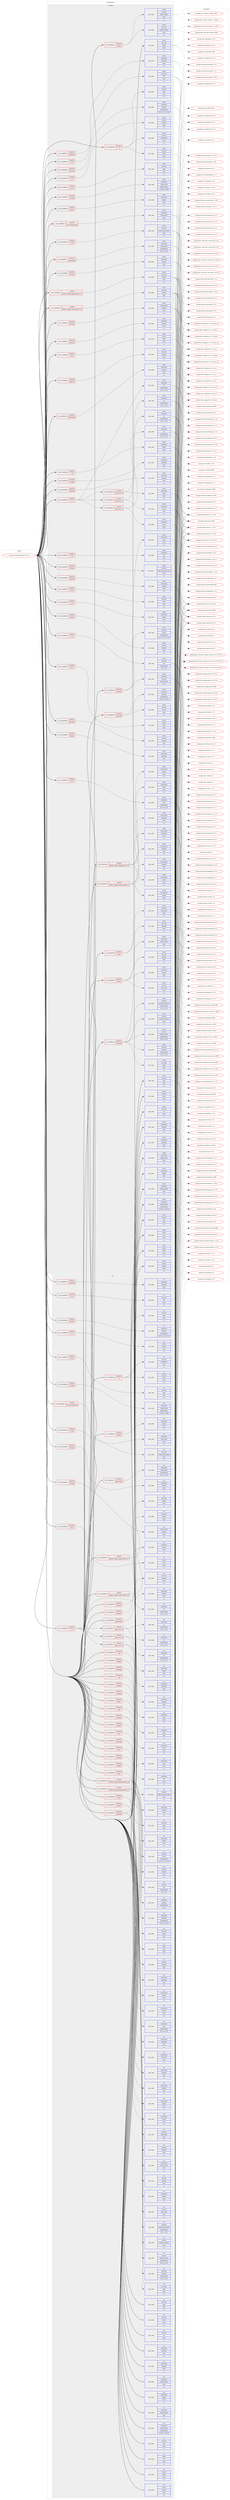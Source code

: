 digraph prolog {

# *************
# Graph options
# *************

newrank=true;
concentrate=true;
compound=true;
graph [rankdir=LR,fontname=Helvetica,fontsize=10,ranksep=1.5];#, ranksep=2.5, nodesep=0.2];
edge  [arrowhead=vee];
node  [fontname=Helvetica,fontsize=10];

# **********
# The ebuild
# **********

subgraph cluster_leftcol {
color=gray;
label=<<i>ebuild</i>>;
id [label="portage://media-gfx/blender-4.0.2-r1", color=red, width=4, href="../media-gfx/blender-4.0.2-r1.svg"];
}

# ****************
# The dependencies
# ****************

subgraph cluster_midcol {
color=gray;
label=<<i>dependencies</i>>;
subgraph cluster_compile {
fillcolor="#eeeeee";
style=filled;
label=<<i>compile</i>>;
subgraph cond71563 {
dependency284699 [label=<<TABLE BORDER="0" CELLBORDER="1" CELLSPACING="0" CELLPADDING="4"><TR><TD ROWSPAN="3" CELLPADDING="10">use_conditional</TD></TR><TR><TD>positive</TD></TR><TR><TD>X</TD></TR></TABLE>>, shape=none, color=red];
subgraph pack210816 {
dependency284700 [label=<<TABLE BORDER="0" CELLBORDER="1" CELLSPACING="0" CELLPADDING="4" WIDTH="220"><TR><TD ROWSPAN="6" CELLPADDING="30">pack_dep</TD></TR><TR><TD WIDTH="110">install</TD></TR><TR><TD>x11-libs</TD></TR><TR><TD>libX11</TD></TR><TR><TD>none</TD></TR><TR><TD>[,,]</TD></TR></TABLE>>, shape=none, color=blue];
}
dependency284699:e -> dependency284700:w [weight=20,style="dashed",arrowhead="vee"];
subgraph pack210817 {
dependency284701 [label=<<TABLE BORDER="0" CELLBORDER="1" CELLSPACING="0" CELLPADDING="4" WIDTH="220"><TR><TD ROWSPAN="6" CELLPADDING="30">pack_dep</TD></TR><TR><TD WIDTH="110">install</TD></TR><TR><TD>x11-libs</TD></TR><TR><TD>libXi</TD></TR><TR><TD>none</TD></TR><TR><TD>[,,]</TD></TR></TABLE>>, shape=none, color=blue];
}
dependency284699:e -> dependency284701:w [weight=20,style="dashed",arrowhead="vee"];
subgraph pack210818 {
dependency284702 [label=<<TABLE BORDER="0" CELLBORDER="1" CELLSPACING="0" CELLPADDING="4" WIDTH="220"><TR><TD ROWSPAN="6" CELLPADDING="30">pack_dep</TD></TR><TR><TD WIDTH="110">install</TD></TR><TR><TD>x11-libs</TD></TR><TR><TD>libXxf86vm</TD></TR><TR><TD>none</TD></TR><TR><TD>[,,]</TD></TR></TABLE>>, shape=none, color=blue];
}
dependency284699:e -> dependency284702:w [weight=20,style="dashed",arrowhead="vee"];
}
id:e -> dependency284699:w [weight=20,style="solid",arrowhead="vee"];
subgraph cond71564 {
dependency284703 [label=<<TABLE BORDER="0" CELLBORDER="1" CELLSPACING="0" CELLPADDING="4"><TR><TD ROWSPAN="3" CELLPADDING="10">use_conditional</TD></TR><TR><TD>positive</TD></TR><TR><TD>alembic</TD></TR></TABLE>>, shape=none, color=red];
subgraph pack210819 {
dependency284704 [label=<<TABLE BORDER="0" CELLBORDER="1" CELLSPACING="0" CELLPADDING="4" WIDTH="220"><TR><TD ROWSPAN="6" CELLPADDING="30">pack_dep</TD></TR><TR><TD WIDTH="110">install</TD></TR><TR><TD>media-gfx</TD></TR><TR><TD>alembic</TD></TR><TR><TD>greaterequal</TD></TR><TR><TD>[1.8.3,,-r2,1.8.3-r2]</TD></TR></TABLE>>, shape=none, color=blue];
}
dependency284703:e -> dependency284704:w [weight=20,style="dashed",arrowhead="vee"];
}
id:e -> dependency284703:w [weight=20,style="solid",arrowhead="vee"];
subgraph cond71565 {
dependency284705 [label=<<TABLE BORDER="0" CELLBORDER="1" CELLSPACING="0" CELLPADDING="4"><TR><TD ROWSPAN="3" CELLPADDING="10">use_conditional</TD></TR><TR><TD>positive</TD></TR><TR><TD>collada</TD></TR></TABLE>>, shape=none, color=red];
subgraph pack210820 {
dependency284706 [label=<<TABLE BORDER="0" CELLBORDER="1" CELLSPACING="0" CELLPADDING="4" WIDTH="220"><TR><TD ROWSPAN="6" CELLPADDING="30">pack_dep</TD></TR><TR><TD WIDTH="110">install</TD></TR><TR><TD>media-libs</TD></TR><TR><TD>opencollada</TD></TR><TR><TD>greaterequal</TD></TR><TR><TD>[1.6.68,,,1.6.68]</TD></TR></TABLE>>, shape=none, color=blue];
}
dependency284705:e -> dependency284706:w [weight=20,style="dashed",arrowhead="vee"];
}
id:e -> dependency284705:w [weight=20,style="solid",arrowhead="vee"];
subgraph cond71566 {
dependency284707 [label=<<TABLE BORDER="0" CELLBORDER="1" CELLSPACING="0" CELLPADDING="4"><TR><TD ROWSPAN="3" CELLPADDING="10">use_conditional</TD></TR><TR><TD>positive</TD></TR><TR><TD>color-management</TD></TR></TABLE>>, shape=none, color=red];
subgraph pack210821 {
dependency284708 [label=<<TABLE BORDER="0" CELLBORDER="1" CELLSPACING="0" CELLPADDING="4" WIDTH="220"><TR><TD ROWSPAN="6" CELLPADDING="30">pack_dep</TD></TR><TR><TD WIDTH="110">install</TD></TR><TR><TD>media-libs</TD></TR><TR><TD>opencolorio</TD></TR><TR><TD>none</TD></TR><TR><TD>[,,]</TD></TR></TABLE>>, shape=none, color=blue];
}
dependency284707:e -> dependency284708:w [weight=20,style="dashed",arrowhead="vee"];
}
id:e -> dependency284707:w [weight=20,style="solid",arrowhead="vee"];
subgraph cond71567 {
dependency284709 [label=<<TABLE BORDER="0" CELLBORDER="1" CELLSPACING="0" CELLPADDING="4"><TR><TD ROWSPAN="3" CELLPADDING="10">use_conditional</TD></TR><TR><TD>positive</TD></TR><TR><TD>cuda</TD></TR></TABLE>>, shape=none, color=red];
subgraph pack210822 {
dependency284710 [label=<<TABLE BORDER="0" CELLBORDER="1" CELLSPACING="0" CELLPADDING="4" WIDTH="220"><TR><TD ROWSPAN="6" CELLPADDING="30">pack_dep</TD></TR><TR><TD WIDTH="110">install</TD></TR><TR><TD>dev-util</TD></TR><TR><TD>nvidia-cuda-toolkit</TD></TR><TR><TD>none</TD></TR><TR><TD>[,,]</TD></TR></TABLE>>, shape=none, color=blue];
}
dependency284709:e -> dependency284710:w [weight=20,style="dashed",arrowhead="vee"];
}
id:e -> dependency284709:w [weight=20,style="solid",arrowhead="vee"];
subgraph cond71568 {
dependency284711 [label=<<TABLE BORDER="0" CELLBORDER="1" CELLSPACING="0" CELLPADDING="4"><TR><TD ROWSPAN="3" CELLPADDING="10">use_conditional</TD></TR><TR><TD>positive</TD></TR><TR><TD>embree</TD></TR></TABLE>>, shape=none, color=red];
subgraph pack210823 {
dependency284712 [label=<<TABLE BORDER="0" CELLBORDER="1" CELLSPACING="0" CELLPADDING="4" WIDTH="220"><TR><TD ROWSPAN="6" CELLPADDING="30">pack_dep</TD></TR><TR><TD WIDTH="110">install</TD></TR><TR><TD>media-libs</TD></TR><TR><TD>embree</TD></TR><TR><TD>none</TD></TR><TR><TD>[,,]</TD></TR></TABLE>>, shape=none, color=blue];
}
dependency284711:e -> dependency284712:w [weight=20,style="dashed",arrowhead="vee"];
}
id:e -> dependency284711:w [weight=20,style="solid",arrowhead="vee"];
subgraph cond71569 {
dependency284713 [label=<<TABLE BORDER="0" CELLBORDER="1" CELLSPACING="0" CELLPADDING="4"><TR><TD ROWSPAN="3" CELLPADDING="10">use_conditional</TD></TR><TR><TD>positive</TD></TR><TR><TD>ffmpeg</TD></TR></TABLE>>, shape=none, color=red];
subgraph pack210824 {
dependency284714 [label=<<TABLE BORDER="0" CELLBORDER="1" CELLSPACING="0" CELLPADDING="4" WIDTH="220"><TR><TD ROWSPAN="6" CELLPADDING="30">pack_dep</TD></TR><TR><TD WIDTH="110">install</TD></TR><TR><TD>media-video</TD></TR><TR><TD>ffmpeg</TD></TR><TR><TD>none</TD></TR><TR><TD>[,,]</TD></TR></TABLE>>, shape=none, color=blue];
}
dependency284713:e -> dependency284714:w [weight=20,style="dashed",arrowhead="vee"];
}
id:e -> dependency284713:w [weight=20,style="solid",arrowhead="vee"];
subgraph cond71570 {
dependency284715 [label=<<TABLE BORDER="0" CELLBORDER="1" CELLSPACING="0" CELLPADDING="4"><TR><TD ROWSPAN="3" CELLPADDING="10">use_conditional</TD></TR><TR><TD>positive</TD></TR><TR><TD>fftw</TD></TR></TABLE>>, shape=none, color=red];
subgraph pack210825 {
dependency284716 [label=<<TABLE BORDER="0" CELLBORDER="1" CELLSPACING="0" CELLPADDING="4" WIDTH="220"><TR><TD ROWSPAN="6" CELLPADDING="30">pack_dep</TD></TR><TR><TD WIDTH="110">install</TD></TR><TR><TD>sci-libs</TD></TR><TR><TD>fftw</TD></TR><TR><TD>none</TD></TR><TR><TD>[,,]</TD></TR></TABLE>>, shape=none, color=blue];
}
dependency284715:e -> dependency284716:w [weight=20,style="dashed",arrowhead="vee"];
}
id:e -> dependency284715:w [weight=20,style="solid",arrowhead="vee"];
subgraph cond71571 {
dependency284717 [label=<<TABLE BORDER="0" CELLBORDER="1" CELLSPACING="0" CELLPADDING="4"><TR><TD ROWSPAN="3" CELLPADDING="10">use_conditional</TD></TR><TR><TD>positive</TD></TR><TR><TD>gmp</TD></TR></TABLE>>, shape=none, color=red];
subgraph pack210826 {
dependency284718 [label=<<TABLE BORDER="0" CELLBORDER="1" CELLSPACING="0" CELLPADDING="4" WIDTH="220"><TR><TD ROWSPAN="6" CELLPADDING="30">pack_dep</TD></TR><TR><TD WIDTH="110">install</TD></TR><TR><TD>dev-libs</TD></TR><TR><TD>gmp</TD></TR><TR><TD>none</TD></TR><TR><TD>[,,]</TD></TR></TABLE>>, shape=none, color=blue];
}
dependency284717:e -> dependency284718:w [weight=20,style="dashed",arrowhead="vee"];
}
id:e -> dependency284717:w [weight=20,style="solid",arrowhead="vee"];
subgraph cond71572 {
dependency284719 [label=<<TABLE BORDER="0" CELLBORDER="1" CELLSPACING="0" CELLPADDING="4"><TR><TD ROWSPAN="3" CELLPADDING="10">use_conditional</TD></TR><TR><TD>positive</TD></TR><TR><TD>gnome</TD></TR></TABLE>>, shape=none, color=red];
subgraph pack210827 {
dependency284720 [label=<<TABLE BORDER="0" CELLBORDER="1" CELLSPACING="0" CELLPADDING="4" WIDTH="220"><TR><TD ROWSPAN="6" CELLPADDING="30">pack_dep</TD></TR><TR><TD WIDTH="110">install</TD></TR><TR><TD>gui-libs</TD></TR><TR><TD>libdecor</TD></TR><TR><TD>none</TD></TR><TR><TD>[,,]</TD></TR></TABLE>>, shape=none, color=blue];
}
dependency284719:e -> dependency284720:w [weight=20,style="dashed",arrowhead="vee"];
}
id:e -> dependency284719:w [weight=20,style="solid",arrowhead="vee"];
subgraph cond71573 {
dependency284721 [label=<<TABLE BORDER="0" CELLBORDER="1" CELLSPACING="0" CELLPADDING="4"><TR><TD ROWSPAN="3" CELLPADDING="10">use_conditional</TD></TR><TR><TD>positive</TD></TR><TR><TD>hip</TD></TR></TABLE>>, shape=none, color=red];
subgraph pack210828 {
dependency284722 [label=<<TABLE BORDER="0" CELLBORDER="1" CELLSPACING="0" CELLPADDING="4" WIDTH="220"><TR><TD ROWSPAN="6" CELLPADDING="30">pack_dep</TD></TR><TR><TD WIDTH="110">install</TD></TR><TR><TD>dev-util</TD></TR><TR><TD>hip</TD></TR><TR><TD>greaterequal</TD></TR><TR><TD>[5.7,,,5.7]</TD></TR></TABLE>>, shape=none, color=blue];
}
dependency284721:e -> dependency284722:w [weight=20,style="dashed",arrowhead="vee"];
}
id:e -> dependency284721:w [weight=20,style="solid",arrowhead="vee"];
subgraph cond71574 {
dependency284723 [label=<<TABLE BORDER="0" CELLBORDER="1" CELLSPACING="0" CELLPADDING="4"><TR><TD ROWSPAN="3" CELLPADDING="10">use_conditional</TD></TR><TR><TD>positive</TD></TR><TR><TD>jack</TD></TR></TABLE>>, shape=none, color=red];
subgraph pack210829 {
dependency284724 [label=<<TABLE BORDER="0" CELLBORDER="1" CELLSPACING="0" CELLPADDING="4" WIDTH="220"><TR><TD ROWSPAN="6" CELLPADDING="30">pack_dep</TD></TR><TR><TD WIDTH="110">install</TD></TR><TR><TD>virtual</TD></TR><TR><TD>jack</TD></TR><TR><TD>none</TD></TR><TR><TD>[,,]</TD></TR></TABLE>>, shape=none, color=blue];
}
dependency284723:e -> dependency284724:w [weight=20,style="dashed",arrowhead="vee"];
}
id:e -> dependency284723:w [weight=20,style="solid",arrowhead="vee"];
subgraph cond71575 {
dependency284725 [label=<<TABLE BORDER="0" CELLBORDER="1" CELLSPACING="0" CELLPADDING="4"><TR><TD ROWSPAN="3" CELLPADDING="10">use_conditional</TD></TR><TR><TD>positive</TD></TR><TR><TD>jemalloc</TD></TR></TABLE>>, shape=none, color=red];
subgraph pack210830 {
dependency284726 [label=<<TABLE BORDER="0" CELLBORDER="1" CELLSPACING="0" CELLPADDING="4" WIDTH="220"><TR><TD ROWSPAN="6" CELLPADDING="30">pack_dep</TD></TR><TR><TD WIDTH="110">install</TD></TR><TR><TD>dev-libs</TD></TR><TR><TD>jemalloc</TD></TR><TR><TD>none</TD></TR><TR><TD>[,,]</TD></TR></TABLE>>, shape=none, color=blue];
}
dependency284725:e -> dependency284726:w [weight=20,style="dashed",arrowhead="vee"];
}
id:e -> dependency284725:w [weight=20,style="solid",arrowhead="vee"];
subgraph cond71576 {
dependency284727 [label=<<TABLE BORDER="0" CELLBORDER="1" CELLSPACING="0" CELLPADDING="4"><TR><TD ROWSPAN="3" CELLPADDING="10">use_conditional</TD></TR><TR><TD>positive</TD></TR><TR><TD>jpeg2k</TD></TR></TABLE>>, shape=none, color=red];
subgraph pack210831 {
dependency284728 [label=<<TABLE BORDER="0" CELLBORDER="1" CELLSPACING="0" CELLPADDING="4" WIDTH="220"><TR><TD ROWSPAN="6" CELLPADDING="30">pack_dep</TD></TR><TR><TD WIDTH="110">install</TD></TR><TR><TD>media-libs</TD></TR><TR><TD>openjpeg</TD></TR><TR><TD>none</TD></TR><TR><TD>[,,]</TD></TR></TABLE>>, shape=none, color=blue];
}
dependency284727:e -> dependency284728:w [weight=20,style="dashed",arrowhead="vee"];
}
id:e -> dependency284727:w [weight=20,style="solid",arrowhead="vee"];
subgraph cond71577 {
dependency284729 [label=<<TABLE BORDER="0" CELLBORDER="1" CELLSPACING="0" CELLPADDING="4"><TR><TD ROWSPAN="3" CELLPADDING="10">use_conditional</TD></TR><TR><TD>positive</TD></TR><TR><TD>ndof</TD></TR></TABLE>>, shape=none, color=red];
subgraph pack210832 {
dependency284730 [label=<<TABLE BORDER="0" CELLBORDER="1" CELLSPACING="0" CELLPADDING="4" WIDTH="220"><TR><TD ROWSPAN="6" CELLPADDING="30">pack_dep</TD></TR><TR><TD WIDTH="110">install</TD></TR><TR><TD>app-misc</TD></TR><TR><TD>spacenavd</TD></TR><TR><TD>none</TD></TR><TR><TD>[,,]</TD></TR></TABLE>>, shape=none, color=blue];
}
dependency284729:e -> dependency284730:w [weight=20,style="dashed",arrowhead="vee"];
subgraph pack210833 {
dependency284731 [label=<<TABLE BORDER="0" CELLBORDER="1" CELLSPACING="0" CELLPADDING="4" WIDTH="220"><TR><TD ROWSPAN="6" CELLPADDING="30">pack_dep</TD></TR><TR><TD WIDTH="110">install</TD></TR><TR><TD>dev-libs</TD></TR><TR><TD>libspnav</TD></TR><TR><TD>none</TD></TR><TR><TD>[,,]</TD></TR></TABLE>>, shape=none, color=blue];
}
dependency284729:e -> dependency284731:w [weight=20,style="dashed",arrowhead="vee"];
}
id:e -> dependency284729:w [weight=20,style="solid",arrowhead="vee"];
subgraph cond71578 {
dependency284732 [label=<<TABLE BORDER="0" CELLBORDER="1" CELLSPACING="0" CELLPADDING="4"><TR><TD ROWSPAN="3" CELLPADDING="10">use_conditional</TD></TR><TR><TD>positive</TD></TR><TR><TD>nls</TD></TR></TABLE>>, shape=none, color=red];
subgraph pack210834 {
dependency284733 [label=<<TABLE BORDER="0" CELLBORDER="1" CELLSPACING="0" CELLPADDING="4" WIDTH="220"><TR><TD ROWSPAN="6" CELLPADDING="30">pack_dep</TD></TR><TR><TD WIDTH="110">install</TD></TR><TR><TD>virtual</TD></TR><TR><TD>libiconv</TD></TR><TR><TD>none</TD></TR><TR><TD>[,,]</TD></TR></TABLE>>, shape=none, color=blue];
}
dependency284732:e -> dependency284733:w [weight=20,style="dashed",arrowhead="vee"];
}
id:e -> dependency284732:w [weight=20,style="solid",arrowhead="vee"];
subgraph cond71579 {
dependency284734 [label=<<TABLE BORDER="0" CELLBORDER="1" CELLSPACING="0" CELLPADDING="4"><TR><TD ROWSPAN="3" CELLPADDING="10">use_conditional</TD></TR><TR><TD>positive</TD></TR><TR><TD>oidn</TD></TR></TABLE>>, shape=none, color=red];
subgraph pack210835 {
dependency284735 [label=<<TABLE BORDER="0" CELLBORDER="1" CELLSPACING="0" CELLPADDING="4" WIDTH="220"><TR><TD ROWSPAN="6" CELLPADDING="30">pack_dep</TD></TR><TR><TD WIDTH="110">install</TD></TR><TR><TD>media-libs</TD></TR><TR><TD>oidn</TD></TR><TR><TD>greaterequal</TD></TR><TR><TD>[2.1.0,,,2.1.0]</TD></TR></TABLE>>, shape=none, color=blue];
}
dependency284734:e -> dependency284735:w [weight=20,style="dashed",arrowhead="vee"];
}
id:e -> dependency284734:w [weight=20,style="solid",arrowhead="vee"];
subgraph cond71580 {
dependency284736 [label=<<TABLE BORDER="0" CELLBORDER="1" CELLSPACING="0" CELLPADDING="4"><TR><TD ROWSPAN="3" CELLPADDING="10">use_conditional</TD></TR><TR><TD>positive</TD></TR><TR><TD>oneapi</TD></TR></TABLE>>, shape=none, color=red];
subgraph pack210836 {
dependency284737 [label=<<TABLE BORDER="0" CELLBORDER="1" CELLSPACING="0" CELLPADDING="4" WIDTH="220"><TR><TD ROWSPAN="6" CELLPADDING="30">pack_dep</TD></TR><TR><TD WIDTH="110">install</TD></TR><TR><TD>dev-libs</TD></TR><TR><TD>intel-compute-runtime</TD></TR><TR><TD>none</TD></TR><TR><TD>[,,]</TD></TR></TABLE>>, shape=none, color=blue];
}
dependency284736:e -> dependency284737:w [weight=20,style="dashed",arrowhead="vee"];
}
id:e -> dependency284736:w [weight=20,style="solid",arrowhead="vee"];
subgraph cond71581 {
dependency284738 [label=<<TABLE BORDER="0" CELLBORDER="1" CELLSPACING="0" CELLPADDING="4"><TR><TD ROWSPAN="3" CELLPADDING="10">use_conditional</TD></TR><TR><TD>positive</TD></TR><TR><TD>openal</TD></TR></TABLE>>, shape=none, color=red];
subgraph pack210837 {
dependency284739 [label=<<TABLE BORDER="0" CELLBORDER="1" CELLSPACING="0" CELLPADDING="4" WIDTH="220"><TR><TD ROWSPAN="6" CELLPADDING="30">pack_dep</TD></TR><TR><TD WIDTH="110">install</TD></TR><TR><TD>media-libs</TD></TR><TR><TD>openal</TD></TR><TR><TD>none</TD></TR><TR><TD>[,,]</TD></TR></TABLE>>, shape=none, color=blue];
}
dependency284738:e -> dependency284739:w [weight=20,style="dashed",arrowhead="vee"];
}
id:e -> dependency284738:w [weight=20,style="solid",arrowhead="vee"];
subgraph cond71582 {
dependency284740 [label=<<TABLE BORDER="0" CELLBORDER="1" CELLSPACING="0" CELLPADDING="4"><TR><TD ROWSPAN="3" CELLPADDING="10">use_conditional</TD></TR><TR><TD>positive</TD></TR><TR><TD>openexr</TD></TR></TABLE>>, shape=none, color=red];
subgraph pack210838 {
dependency284741 [label=<<TABLE BORDER="0" CELLBORDER="1" CELLSPACING="0" CELLPADDING="4" WIDTH="220"><TR><TD ROWSPAN="6" CELLPADDING="30">pack_dep</TD></TR><TR><TD WIDTH="110">install</TD></TR><TR><TD>dev-libs</TD></TR><TR><TD>imath</TD></TR><TR><TD>greaterequal</TD></TR><TR><TD>[3.1.4,,-r2,3.1.4-r2]</TD></TR></TABLE>>, shape=none, color=blue];
}
dependency284740:e -> dependency284741:w [weight=20,style="dashed",arrowhead="vee"];
subgraph pack210839 {
dependency284742 [label=<<TABLE BORDER="0" CELLBORDER="1" CELLSPACING="0" CELLPADDING="4" WIDTH="220"><TR><TD ROWSPAN="6" CELLPADDING="30">pack_dep</TD></TR><TR><TD WIDTH="110">install</TD></TR><TR><TD>media-libs</TD></TR><TR><TD>openexr</TD></TR><TR><TD>greaterequal</TD></TR><TR><TD>[3,,,3]</TD></TR></TABLE>>, shape=none, color=blue];
}
dependency284740:e -> dependency284742:w [weight=20,style="dashed",arrowhead="vee"];
}
id:e -> dependency284740:w [weight=20,style="solid",arrowhead="vee"];
subgraph cond71583 {
dependency284743 [label=<<TABLE BORDER="0" CELLBORDER="1" CELLSPACING="0" CELLPADDING="4"><TR><TD ROWSPAN="3" CELLPADDING="10">use_conditional</TD></TR><TR><TD>positive</TD></TR><TR><TD>openpgl</TD></TR></TABLE>>, shape=none, color=red];
subgraph pack210840 {
dependency284744 [label=<<TABLE BORDER="0" CELLBORDER="1" CELLSPACING="0" CELLPADDING="4" WIDTH="220"><TR><TD ROWSPAN="6" CELLPADDING="30">pack_dep</TD></TR><TR><TD WIDTH="110">install</TD></TR><TR><TD>media-libs</TD></TR><TR><TD>openpgl</TD></TR><TR><TD>none</TD></TR><TR><TD>[,,]</TD></TR></TABLE>>, shape=none, color=blue];
}
dependency284743:e -> dependency284744:w [weight=20,style="dashed",arrowhead="vee"];
}
id:e -> dependency284743:w [weight=20,style="solid",arrowhead="vee"];
subgraph cond71584 {
dependency284745 [label=<<TABLE BORDER="0" CELLBORDER="1" CELLSPACING="0" CELLPADDING="4"><TR><TD ROWSPAN="3" CELLPADDING="10">use_conditional</TD></TR><TR><TD>positive</TD></TR><TR><TD>opensubdiv</TD></TR></TABLE>>, shape=none, color=red];
subgraph pack210841 {
dependency284746 [label=<<TABLE BORDER="0" CELLBORDER="1" CELLSPACING="0" CELLPADDING="4" WIDTH="220"><TR><TD ROWSPAN="6" CELLPADDING="30">pack_dep</TD></TR><TR><TD WIDTH="110">install</TD></TR><TR><TD>media-libs</TD></TR><TR><TD>opensubdiv</TD></TR><TR><TD>greaterequal</TD></TR><TR><TD>[3.5.0,,,3.5.0]</TD></TR></TABLE>>, shape=none, color=blue];
}
dependency284745:e -> dependency284746:w [weight=20,style="dashed",arrowhead="vee"];
}
id:e -> dependency284745:w [weight=20,style="solid",arrowhead="vee"];
subgraph cond71585 {
dependency284747 [label=<<TABLE BORDER="0" CELLBORDER="1" CELLSPACING="0" CELLPADDING="4"><TR><TD ROWSPAN="3" CELLPADDING="10">use_conditional</TD></TR><TR><TD>positive</TD></TR><TR><TD>openvdb</TD></TR></TABLE>>, shape=none, color=red];
subgraph pack210842 {
dependency284748 [label=<<TABLE BORDER="0" CELLBORDER="1" CELLSPACING="0" CELLPADDING="4" WIDTH="220"><TR><TD ROWSPAN="6" CELLPADDING="30">pack_dep</TD></TR><TR><TD WIDTH="110">install</TD></TR><TR><TD>media-gfx</TD></TR><TR><TD>openvdb</TD></TR><TR><TD>greaterequal</TD></TR><TR><TD>[11.0.0,,,11.0.0]</TD></TR></TABLE>>, shape=none, color=blue];
}
dependency284747:e -> dependency284748:w [weight=20,style="dashed",arrowhead="vee"];
subgraph pack210843 {
dependency284749 [label=<<TABLE BORDER="0" CELLBORDER="1" CELLSPACING="0" CELLPADDING="4" WIDTH="220"><TR><TD ROWSPAN="6" CELLPADDING="30">pack_dep</TD></TR><TR><TD WIDTH="110">install</TD></TR><TR><TD>dev-libs</TD></TR><TR><TD>c-blosc</TD></TR><TR><TD>none</TD></TR><TR><TD>[,,]</TD></TR></TABLE>>, shape=none, color=blue];
}
dependency284747:e -> dependency284749:w [weight=20,style="dashed",arrowhead="vee"];
}
id:e -> dependency284747:w [weight=20,style="solid",arrowhead="vee"];
subgraph cond71586 {
dependency284750 [label=<<TABLE BORDER="0" CELLBORDER="1" CELLSPACING="0" CELLPADDING="4"><TR><TD ROWSPAN="3" CELLPADDING="10">use_conditional</TD></TR><TR><TD>positive</TD></TR><TR><TD>optix</TD></TR></TABLE>>, shape=none, color=red];
subgraph pack210844 {
dependency284751 [label=<<TABLE BORDER="0" CELLBORDER="1" CELLSPACING="0" CELLPADDING="4" WIDTH="220"><TR><TD ROWSPAN="6" CELLPADDING="30">pack_dep</TD></TR><TR><TD WIDTH="110">install</TD></TR><TR><TD>dev-libs</TD></TR><TR><TD>optix</TD></TR><TR><TD>none</TD></TR><TR><TD>[,,]</TD></TR></TABLE>>, shape=none, color=blue];
}
dependency284750:e -> dependency284751:w [weight=20,style="dashed",arrowhead="vee"];
}
id:e -> dependency284750:w [weight=20,style="solid",arrowhead="vee"];
subgraph cond71587 {
dependency284752 [label=<<TABLE BORDER="0" CELLBORDER="1" CELLSPACING="0" CELLPADDING="4"><TR><TD ROWSPAN="3" CELLPADDING="10">use_conditional</TD></TR><TR><TD>positive</TD></TR><TR><TD>osl</TD></TR></TABLE>>, shape=none, color=red];
subgraph pack210845 {
dependency284753 [label=<<TABLE BORDER="0" CELLBORDER="1" CELLSPACING="0" CELLPADDING="4" WIDTH="220"><TR><TD ROWSPAN="6" CELLPADDING="30">pack_dep</TD></TR><TR><TD WIDTH="110">install</TD></TR><TR><TD>media-libs</TD></TR><TR><TD>osl</TD></TR><TR><TD>greaterequal</TD></TR><TR><TD>[1.13,,,1.13]</TD></TR></TABLE>>, shape=none, color=blue];
}
dependency284752:e -> dependency284753:w [weight=20,style="dashed",arrowhead="vee"];
subgraph cond71588 {
dependency284754 [label=<<TABLE BORDER="0" CELLBORDER="1" CELLSPACING="0" CELLPADDING="4"><TR><TD ROWSPAN="3" CELLPADDING="10">use_conditional</TD></TR><TR><TD>positive</TD></TR><TR><TD>llvm_slot_15</TD></TR></TABLE>>, shape=none, color=red];
subgraph pack210846 {
dependency284755 [label=<<TABLE BORDER="0" CELLBORDER="1" CELLSPACING="0" CELLPADDING="4" WIDTH="220"><TR><TD ROWSPAN="6" CELLPADDING="30">pack_dep</TD></TR><TR><TD WIDTH="110">install</TD></TR><TR><TD>media-libs</TD></TR><TR><TD>osl</TD></TR><TR><TD>greaterequal</TD></TR><TR><TD>[1.13,,,1.13]</TD></TR></TABLE>>, shape=none, color=blue];
}
dependency284754:e -> dependency284755:w [weight=20,style="dashed",arrowhead="vee"];
subgraph pack210847 {
dependency284756 [label=<<TABLE BORDER="0" CELLBORDER="1" CELLSPACING="0" CELLPADDING="4" WIDTH="220"><TR><TD ROWSPAN="6" CELLPADDING="30">pack_dep</TD></TR><TR><TD WIDTH="110">install</TD></TR><TR><TD>media-libs</TD></TR><TR><TD>mesa</TD></TR><TR><TD>none</TD></TR><TR><TD>[,,]</TD></TR></TABLE>>, shape=none, color=blue];
}
dependency284754:e -> dependency284756:w [weight=20,style="dashed",arrowhead="vee"];
}
dependency284752:e -> dependency284754:w [weight=20,style="dashed",arrowhead="vee"];
subgraph cond71589 {
dependency284757 [label=<<TABLE BORDER="0" CELLBORDER="1" CELLSPACING="0" CELLPADDING="4"><TR><TD ROWSPAN="3" CELLPADDING="10">use_conditional</TD></TR><TR><TD>positive</TD></TR><TR><TD>llvm_slot_16</TD></TR></TABLE>>, shape=none, color=red];
subgraph pack210848 {
dependency284758 [label=<<TABLE BORDER="0" CELLBORDER="1" CELLSPACING="0" CELLPADDING="4" WIDTH="220"><TR><TD ROWSPAN="6" CELLPADDING="30">pack_dep</TD></TR><TR><TD WIDTH="110">install</TD></TR><TR><TD>media-libs</TD></TR><TR><TD>osl</TD></TR><TR><TD>greaterequal</TD></TR><TR><TD>[1.13,,,1.13]</TD></TR></TABLE>>, shape=none, color=blue];
}
dependency284757:e -> dependency284758:w [weight=20,style="dashed",arrowhead="vee"];
subgraph pack210849 {
dependency284759 [label=<<TABLE BORDER="0" CELLBORDER="1" CELLSPACING="0" CELLPADDING="4" WIDTH="220"><TR><TD ROWSPAN="6" CELLPADDING="30">pack_dep</TD></TR><TR><TD WIDTH="110">install</TD></TR><TR><TD>media-libs</TD></TR><TR><TD>mesa</TD></TR><TR><TD>none</TD></TR><TR><TD>[,,]</TD></TR></TABLE>>, shape=none, color=blue];
}
dependency284757:e -> dependency284759:w [weight=20,style="dashed",arrowhead="vee"];
}
dependency284752:e -> dependency284757:w [weight=20,style="dashed",arrowhead="vee"];
subgraph cond71590 {
dependency284760 [label=<<TABLE BORDER="0" CELLBORDER="1" CELLSPACING="0" CELLPADDING="4"><TR><TD ROWSPAN="3" CELLPADDING="10">use_conditional</TD></TR><TR><TD>positive</TD></TR><TR><TD>llvm_slot_17</TD></TR></TABLE>>, shape=none, color=red];
subgraph pack210850 {
dependency284761 [label=<<TABLE BORDER="0" CELLBORDER="1" CELLSPACING="0" CELLPADDING="4" WIDTH="220"><TR><TD ROWSPAN="6" CELLPADDING="30">pack_dep</TD></TR><TR><TD WIDTH="110">install</TD></TR><TR><TD>media-libs</TD></TR><TR><TD>osl</TD></TR><TR><TD>greaterequal</TD></TR><TR><TD>[1.13,,,1.13]</TD></TR></TABLE>>, shape=none, color=blue];
}
dependency284760:e -> dependency284761:w [weight=20,style="dashed",arrowhead="vee"];
subgraph pack210851 {
dependency284762 [label=<<TABLE BORDER="0" CELLBORDER="1" CELLSPACING="0" CELLPADDING="4" WIDTH="220"><TR><TD ROWSPAN="6" CELLPADDING="30">pack_dep</TD></TR><TR><TD WIDTH="110">install</TD></TR><TR><TD>media-libs</TD></TR><TR><TD>mesa</TD></TR><TR><TD>none</TD></TR><TR><TD>[,,]</TD></TR></TABLE>>, shape=none, color=blue];
}
dependency284760:e -> dependency284762:w [weight=20,style="dashed",arrowhead="vee"];
}
dependency284752:e -> dependency284760:w [weight=20,style="dashed",arrowhead="vee"];
}
id:e -> dependency284752:w [weight=20,style="solid",arrowhead="vee"];
subgraph cond71591 {
dependency284763 [label=<<TABLE BORDER="0" CELLBORDER="1" CELLSPACING="0" CELLPADDING="4"><TR><TD ROWSPAN="3" CELLPADDING="10">use_conditional</TD></TR><TR><TD>positive</TD></TR><TR><TD>pdf</TD></TR></TABLE>>, shape=none, color=red];
subgraph pack210852 {
dependency284764 [label=<<TABLE BORDER="0" CELLBORDER="1" CELLSPACING="0" CELLPADDING="4" WIDTH="220"><TR><TD ROWSPAN="6" CELLPADDING="30">pack_dep</TD></TR><TR><TD WIDTH="110">install</TD></TR><TR><TD>media-libs</TD></TR><TR><TD>libharu</TD></TR><TR><TD>none</TD></TR><TR><TD>[,,]</TD></TR></TABLE>>, shape=none, color=blue];
}
dependency284763:e -> dependency284764:w [weight=20,style="dashed",arrowhead="vee"];
}
id:e -> dependency284763:w [weight=20,style="solid",arrowhead="vee"];
subgraph cond71592 {
dependency284765 [label=<<TABLE BORDER="0" CELLBORDER="1" CELLSPACING="0" CELLPADDING="4"><TR><TD ROWSPAN="3" CELLPADDING="10">use_conditional</TD></TR><TR><TD>positive</TD></TR><TR><TD>potrace</TD></TR></TABLE>>, shape=none, color=red];
subgraph pack210853 {
dependency284766 [label=<<TABLE BORDER="0" CELLBORDER="1" CELLSPACING="0" CELLPADDING="4" WIDTH="220"><TR><TD ROWSPAN="6" CELLPADDING="30">pack_dep</TD></TR><TR><TD WIDTH="110">install</TD></TR><TR><TD>media-gfx</TD></TR><TR><TD>potrace</TD></TR><TR><TD>none</TD></TR><TR><TD>[,,]</TD></TR></TABLE>>, shape=none, color=blue];
}
dependency284765:e -> dependency284766:w [weight=20,style="dashed",arrowhead="vee"];
}
id:e -> dependency284765:w [weight=20,style="solid",arrowhead="vee"];
subgraph cond71593 {
dependency284767 [label=<<TABLE BORDER="0" CELLBORDER="1" CELLSPACING="0" CELLPADDING="4"><TR><TD ROWSPAN="3" CELLPADDING="10">use_conditional</TD></TR><TR><TD>positive</TD></TR><TR><TD>pugixml</TD></TR></TABLE>>, shape=none, color=red];
subgraph pack210854 {
dependency284768 [label=<<TABLE BORDER="0" CELLBORDER="1" CELLSPACING="0" CELLPADDING="4" WIDTH="220"><TR><TD ROWSPAN="6" CELLPADDING="30">pack_dep</TD></TR><TR><TD WIDTH="110">install</TD></TR><TR><TD>dev-libs</TD></TR><TR><TD>pugixml</TD></TR><TR><TD>none</TD></TR><TR><TD>[,,]</TD></TR></TABLE>>, shape=none, color=blue];
}
dependency284767:e -> dependency284768:w [weight=20,style="dashed",arrowhead="vee"];
}
id:e -> dependency284767:w [weight=20,style="solid",arrowhead="vee"];
subgraph cond71594 {
dependency284769 [label=<<TABLE BORDER="0" CELLBORDER="1" CELLSPACING="0" CELLPADDING="4"><TR><TD ROWSPAN="3" CELLPADDING="10">use_conditional</TD></TR><TR><TD>positive</TD></TR><TR><TD>pulseaudio</TD></TR></TABLE>>, shape=none, color=red];
subgraph pack210855 {
dependency284770 [label=<<TABLE BORDER="0" CELLBORDER="1" CELLSPACING="0" CELLPADDING="4" WIDTH="220"><TR><TD ROWSPAN="6" CELLPADDING="30">pack_dep</TD></TR><TR><TD WIDTH="110">install</TD></TR><TR><TD>media-libs</TD></TR><TR><TD>libpulse</TD></TR><TR><TD>none</TD></TR><TR><TD>[,,]</TD></TR></TABLE>>, shape=none, color=blue];
}
dependency284769:e -> dependency284770:w [weight=20,style="dashed",arrowhead="vee"];
}
id:e -> dependency284769:w [weight=20,style="solid",arrowhead="vee"];
subgraph cond71595 {
dependency284771 [label=<<TABLE BORDER="0" CELLBORDER="1" CELLSPACING="0" CELLPADDING="4"><TR><TD ROWSPAN="3" CELLPADDING="10">use_conditional</TD></TR><TR><TD>positive</TD></TR><TR><TD>python_single_target_python3_10</TD></TR></TABLE>>, shape=none, color=red];
subgraph pack210856 {
dependency284772 [label=<<TABLE BORDER="0" CELLBORDER="1" CELLSPACING="0" CELLPADDING="4" WIDTH="220"><TR><TD ROWSPAN="6" CELLPADDING="30">pack_dep</TD></TR><TR><TD WIDTH="110">install</TD></TR><TR><TD>dev-lang</TD></TR><TR><TD>python</TD></TR><TR><TD>none</TD></TR><TR><TD>[,,]</TD></TR></TABLE>>, shape=none, color=blue];
}
dependency284771:e -> dependency284772:w [weight=20,style="dashed",arrowhead="vee"];
}
id:e -> dependency284771:w [weight=20,style="solid",arrowhead="vee"];
subgraph cond71596 {
dependency284773 [label=<<TABLE BORDER="0" CELLBORDER="1" CELLSPACING="0" CELLPADDING="4"><TR><TD ROWSPAN="3" CELLPADDING="10">use_conditional</TD></TR><TR><TD>positive</TD></TR><TR><TD>python_single_target_python3_10</TD></TR></TABLE>>, shape=none, color=red];
subgraph pack210857 {
dependency284774 [label=<<TABLE BORDER="0" CELLBORDER="1" CELLSPACING="0" CELLPADDING="4" WIDTH="220"><TR><TD ROWSPAN="6" CELLPADDING="30">pack_dep</TD></TR><TR><TD WIDTH="110">install</TD></TR><TR><TD>dev-python</TD></TR><TR><TD>cython</TD></TR><TR><TD>none</TD></TR><TR><TD>[,,]</TD></TR></TABLE>>, shape=none, color=blue];
}
dependency284773:e -> dependency284774:w [weight=20,style="dashed",arrowhead="vee"];
subgraph pack210858 {
dependency284775 [label=<<TABLE BORDER="0" CELLBORDER="1" CELLSPACING="0" CELLPADDING="4" WIDTH="220"><TR><TD ROWSPAN="6" CELLPADDING="30">pack_dep</TD></TR><TR><TD WIDTH="110">install</TD></TR><TR><TD>dev-python</TD></TR><TR><TD>numpy</TD></TR><TR><TD>none</TD></TR><TR><TD>[,,]</TD></TR></TABLE>>, shape=none, color=blue];
}
dependency284773:e -> dependency284775:w [weight=20,style="dashed",arrowhead="vee"];
subgraph pack210859 {
dependency284776 [label=<<TABLE BORDER="0" CELLBORDER="1" CELLSPACING="0" CELLPADDING="4" WIDTH="220"><TR><TD ROWSPAN="6" CELLPADDING="30">pack_dep</TD></TR><TR><TD WIDTH="110">install</TD></TR><TR><TD>dev-python</TD></TR><TR><TD>zstandard</TD></TR><TR><TD>none</TD></TR><TR><TD>[,,]</TD></TR></TABLE>>, shape=none, color=blue];
}
dependency284773:e -> dependency284776:w [weight=20,style="dashed",arrowhead="vee"];
subgraph pack210860 {
dependency284777 [label=<<TABLE BORDER="0" CELLBORDER="1" CELLSPACING="0" CELLPADDING="4" WIDTH="220"><TR><TD ROWSPAN="6" CELLPADDING="30">pack_dep</TD></TR><TR><TD WIDTH="110">install</TD></TR><TR><TD>dev-python</TD></TR><TR><TD>requests</TD></TR><TR><TD>none</TD></TR><TR><TD>[,,]</TD></TR></TABLE>>, shape=none, color=blue];
}
dependency284773:e -> dependency284777:w [weight=20,style="dashed",arrowhead="vee"];
}
id:e -> dependency284773:w [weight=20,style="solid",arrowhead="vee"];
subgraph cond71597 {
dependency284778 [label=<<TABLE BORDER="0" CELLBORDER="1" CELLSPACING="0" CELLPADDING="4"><TR><TD ROWSPAN="3" CELLPADDING="10">use_conditional</TD></TR><TR><TD>positive</TD></TR><TR><TD>python_single_target_python3_11</TD></TR></TABLE>>, shape=none, color=red];
subgraph pack210861 {
dependency284779 [label=<<TABLE BORDER="0" CELLBORDER="1" CELLSPACING="0" CELLPADDING="4" WIDTH="220"><TR><TD ROWSPAN="6" CELLPADDING="30">pack_dep</TD></TR><TR><TD WIDTH="110">install</TD></TR><TR><TD>dev-lang</TD></TR><TR><TD>python</TD></TR><TR><TD>none</TD></TR><TR><TD>[,,]</TD></TR></TABLE>>, shape=none, color=blue];
}
dependency284778:e -> dependency284779:w [weight=20,style="dashed",arrowhead="vee"];
}
id:e -> dependency284778:w [weight=20,style="solid",arrowhead="vee"];
subgraph cond71598 {
dependency284780 [label=<<TABLE BORDER="0" CELLBORDER="1" CELLSPACING="0" CELLPADDING="4"><TR><TD ROWSPAN="3" CELLPADDING="10">use_conditional</TD></TR><TR><TD>positive</TD></TR><TR><TD>python_single_target_python3_11</TD></TR></TABLE>>, shape=none, color=red];
subgraph pack210862 {
dependency284781 [label=<<TABLE BORDER="0" CELLBORDER="1" CELLSPACING="0" CELLPADDING="4" WIDTH="220"><TR><TD ROWSPAN="6" CELLPADDING="30">pack_dep</TD></TR><TR><TD WIDTH="110">install</TD></TR><TR><TD>dev-python</TD></TR><TR><TD>cython</TD></TR><TR><TD>none</TD></TR><TR><TD>[,,]</TD></TR></TABLE>>, shape=none, color=blue];
}
dependency284780:e -> dependency284781:w [weight=20,style="dashed",arrowhead="vee"];
subgraph pack210863 {
dependency284782 [label=<<TABLE BORDER="0" CELLBORDER="1" CELLSPACING="0" CELLPADDING="4" WIDTH="220"><TR><TD ROWSPAN="6" CELLPADDING="30">pack_dep</TD></TR><TR><TD WIDTH="110">install</TD></TR><TR><TD>dev-python</TD></TR><TR><TD>numpy</TD></TR><TR><TD>none</TD></TR><TR><TD>[,,]</TD></TR></TABLE>>, shape=none, color=blue];
}
dependency284780:e -> dependency284782:w [weight=20,style="dashed",arrowhead="vee"];
subgraph pack210864 {
dependency284783 [label=<<TABLE BORDER="0" CELLBORDER="1" CELLSPACING="0" CELLPADDING="4" WIDTH="220"><TR><TD ROWSPAN="6" CELLPADDING="30">pack_dep</TD></TR><TR><TD WIDTH="110">install</TD></TR><TR><TD>dev-python</TD></TR><TR><TD>zstandard</TD></TR><TR><TD>none</TD></TR><TR><TD>[,,]</TD></TR></TABLE>>, shape=none, color=blue];
}
dependency284780:e -> dependency284783:w [weight=20,style="dashed",arrowhead="vee"];
subgraph pack210865 {
dependency284784 [label=<<TABLE BORDER="0" CELLBORDER="1" CELLSPACING="0" CELLPADDING="4" WIDTH="220"><TR><TD ROWSPAN="6" CELLPADDING="30">pack_dep</TD></TR><TR><TD WIDTH="110">install</TD></TR><TR><TD>dev-python</TD></TR><TR><TD>requests</TD></TR><TR><TD>none</TD></TR><TR><TD>[,,]</TD></TR></TABLE>>, shape=none, color=blue];
}
dependency284780:e -> dependency284784:w [weight=20,style="dashed",arrowhead="vee"];
}
id:e -> dependency284780:w [weight=20,style="solid",arrowhead="vee"];
subgraph cond71599 {
dependency284785 [label=<<TABLE BORDER="0" CELLBORDER="1" CELLSPACING="0" CELLPADDING="4"><TR><TD ROWSPAN="3" CELLPADDING="10">use_conditional</TD></TR><TR><TD>positive</TD></TR><TR><TD>renderdoc</TD></TR></TABLE>>, shape=none, color=red];
subgraph pack210866 {
dependency284786 [label=<<TABLE BORDER="0" CELLBORDER="1" CELLSPACING="0" CELLPADDING="4" WIDTH="220"><TR><TD ROWSPAN="6" CELLPADDING="30">pack_dep</TD></TR><TR><TD WIDTH="110">install</TD></TR><TR><TD>media-gfx</TD></TR><TR><TD>renderdoc</TD></TR><TR><TD>none</TD></TR><TR><TD>[,,]</TD></TR></TABLE>>, shape=none, color=blue];
}
dependency284785:e -> dependency284786:w [weight=20,style="dashed",arrowhead="vee"];
}
id:e -> dependency284785:w [weight=20,style="solid",arrowhead="vee"];
subgraph cond71600 {
dependency284787 [label=<<TABLE BORDER="0" CELLBORDER="1" CELLSPACING="0" CELLPADDING="4"><TR><TD ROWSPAN="3" CELLPADDING="10">use_conditional</TD></TR><TR><TD>positive</TD></TR><TR><TD>sdl</TD></TR></TABLE>>, shape=none, color=red];
subgraph pack210867 {
dependency284788 [label=<<TABLE BORDER="0" CELLBORDER="1" CELLSPACING="0" CELLPADDING="4" WIDTH="220"><TR><TD ROWSPAN="6" CELLPADDING="30">pack_dep</TD></TR><TR><TD WIDTH="110">install</TD></TR><TR><TD>media-libs</TD></TR><TR><TD>libsdl2</TD></TR><TR><TD>none</TD></TR><TR><TD>[,,]</TD></TR></TABLE>>, shape=none, color=blue];
}
dependency284787:e -> dependency284788:w [weight=20,style="dashed",arrowhead="vee"];
}
id:e -> dependency284787:w [weight=20,style="solid",arrowhead="vee"];
subgraph cond71601 {
dependency284789 [label=<<TABLE BORDER="0" CELLBORDER="1" CELLSPACING="0" CELLPADDING="4"><TR><TD ROWSPAN="3" CELLPADDING="10">use_conditional</TD></TR><TR><TD>positive</TD></TR><TR><TD>sndfile</TD></TR></TABLE>>, shape=none, color=red];
subgraph pack210868 {
dependency284790 [label=<<TABLE BORDER="0" CELLBORDER="1" CELLSPACING="0" CELLPADDING="4" WIDTH="220"><TR><TD ROWSPAN="6" CELLPADDING="30">pack_dep</TD></TR><TR><TD WIDTH="110">install</TD></TR><TR><TD>media-libs</TD></TR><TR><TD>libsndfile</TD></TR><TR><TD>none</TD></TR><TR><TD>[,,]</TD></TR></TABLE>>, shape=none, color=blue];
}
dependency284789:e -> dependency284790:w [weight=20,style="dashed",arrowhead="vee"];
}
id:e -> dependency284789:w [weight=20,style="solid",arrowhead="vee"];
subgraph cond71602 {
dependency284791 [label=<<TABLE BORDER="0" CELLBORDER="1" CELLSPACING="0" CELLPADDING="4"><TR><TD ROWSPAN="3" CELLPADDING="10">use_conditional</TD></TR><TR><TD>positive</TD></TR><TR><TD>tbb</TD></TR></TABLE>>, shape=none, color=red];
subgraph pack210869 {
dependency284792 [label=<<TABLE BORDER="0" CELLBORDER="1" CELLSPACING="0" CELLPADDING="4" WIDTH="220"><TR><TD ROWSPAN="6" CELLPADDING="30">pack_dep</TD></TR><TR><TD WIDTH="110">install</TD></TR><TR><TD>dev-cpp</TD></TR><TR><TD>tbb</TD></TR><TR><TD>none</TD></TR><TR><TD>[,,]</TD></TR></TABLE>>, shape=none, color=blue];
}
dependency284791:e -> dependency284792:w [weight=20,style="dashed",arrowhead="vee"];
}
id:e -> dependency284791:w [weight=20,style="solid",arrowhead="vee"];
subgraph cond71603 {
dependency284793 [label=<<TABLE BORDER="0" CELLBORDER="1" CELLSPACING="0" CELLPADDING="4"><TR><TD ROWSPAN="3" CELLPADDING="10">use_conditional</TD></TR><TR><TD>positive</TD></TR><TR><TD>tiff</TD></TR></TABLE>>, shape=none, color=red];
subgraph pack210870 {
dependency284794 [label=<<TABLE BORDER="0" CELLBORDER="1" CELLSPACING="0" CELLPADDING="4" WIDTH="220"><TR><TD ROWSPAN="6" CELLPADDING="30">pack_dep</TD></TR><TR><TD WIDTH="110">install</TD></TR><TR><TD>media-libs</TD></TR><TR><TD>tiff</TD></TR><TR><TD>none</TD></TR><TR><TD>[,,]</TD></TR></TABLE>>, shape=none, color=blue];
}
dependency284793:e -> dependency284794:w [weight=20,style="dashed",arrowhead="vee"];
}
id:e -> dependency284793:w [weight=20,style="solid",arrowhead="vee"];
subgraph cond71604 {
dependency284795 [label=<<TABLE BORDER="0" CELLBORDER="1" CELLSPACING="0" CELLPADDING="4"><TR><TD ROWSPAN="3" CELLPADDING="10">use_conditional</TD></TR><TR><TD>positive</TD></TR><TR><TD>valgrind</TD></TR></TABLE>>, shape=none, color=red];
subgraph pack210871 {
dependency284796 [label=<<TABLE BORDER="0" CELLBORDER="1" CELLSPACING="0" CELLPADDING="4" WIDTH="220"><TR><TD ROWSPAN="6" CELLPADDING="30">pack_dep</TD></TR><TR><TD WIDTH="110">install</TD></TR><TR><TD>dev-debug</TD></TR><TR><TD>valgrind</TD></TR><TR><TD>none</TD></TR><TR><TD>[,,]</TD></TR></TABLE>>, shape=none, color=blue];
}
dependency284795:e -> dependency284796:w [weight=20,style="dashed",arrowhead="vee"];
}
id:e -> dependency284795:w [weight=20,style="solid",arrowhead="vee"];
subgraph cond71605 {
dependency284797 [label=<<TABLE BORDER="0" CELLBORDER="1" CELLSPACING="0" CELLPADDING="4"><TR><TD ROWSPAN="3" CELLPADDING="10">use_conditional</TD></TR><TR><TD>positive</TD></TR><TR><TD>vulkan</TD></TR></TABLE>>, shape=none, color=red];
subgraph pack210872 {
dependency284798 [label=<<TABLE BORDER="0" CELLBORDER="1" CELLSPACING="0" CELLPADDING="4" WIDTH="220"><TR><TD ROWSPAN="6" CELLPADDING="30">pack_dep</TD></TR><TR><TD WIDTH="110">install</TD></TR><TR><TD>dev-util</TD></TR><TR><TD>spirv-headers</TD></TR><TR><TD>none</TD></TR><TR><TD>[,,]</TD></TR></TABLE>>, shape=none, color=blue];
}
dependency284797:e -> dependency284798:w [weight=20,style="dashed",arrowhead="vee"];
subgraph pack210873 {
dependency284799 [label=<<TABLE BORDER="0" CELLBORDER="1" CELLSPACING="0" CELLPADDING="4" WIDTH="220"><TR><TD ROWSPAN="6" CELLPADDING="30">pack_dep</TD></TR><TR><TD WIDTH="110">install</TD></TR><TR><TD>dev-util</TD></TR><TR><TD>vulkan-headers</TD></TR><TR><TD>none</TD></TR><TR><TD>[,,]</TD></TR></TABLE>>, shape=none, color=blue];
}
dependency284797:e -> dependency284799:w [weight=20,style="dashed",arrowhead="vee"];
}
id:e -> dependency284797:w [weight=20,style="solid",arrowhead="vee"];
subgraph cond71606 {
dependency284800 [label=<<TABLE BORDER="0" CELLBORDER="1" CELLSPACING="0" CELLPADDING="4"><TR><TD ROWSPAN="3" CELLPADDING="10">use_conditional</TD></TR><TR><TD>positive</TD></TR><TR><TD>vulkan</TD></TR></TABLE>>, shape=none, color=red];
subgraph pack210874 {
dependency284801 [label=<<TABLE BORDER="0" CELLBORDER="1" CELLSPACING="0" CELLPADDING="4" WIDTH="220"><TR><TD ROWSPAN="6" CELLPADDING="30">pack_dep</TD></TR><TR><TD WIDTH="110">install</TD></TR><TR><TD>media-libs</TD></TR><TR><TD>shaderc</TD></TR><TR><TD>none</TD></TR><TR><TD>[,,]</TD></TR></TABLE>>, shape=none, color=blue];
}
dependency284800:e -> dependency284801:w [weight=20,style="dashed",arrowhead="vee"];
subgraph pack210875 {
dependency284802 [label=<<TABLE BORDER="0" CELLBORDER="1" CELLSPACING="0" CELLPADDING="4" WIDTH="220"><TR><TD ROWSPAN="6" CELLPADDING="30">pack_dep</TD></TR><TR><TD WIDTH="110">install</TD></TR><TR><TD>dev-util</TD></TR><TR><TD>spirv-tools</TD></TR><TR><TD>none</TD></TR><TR><TD>[,,]</TD></TR></TABLE>>, shape=none, color=blue];
}
dependency284800:e -> dependency284802:w [weight=20,style="dashed",arrowhead="vee"];
subgraph pack210876 {
dependency284803 [label=<<TABLE BORDER="0" CELLBORDER="1" CELLSPACING="0" CELLPADDING="4" WIDTH="220"><TR><TD ROWSPAN="6" CELLPADDING="30">pack_dep</TD></TR><TR><TD WIDTH="110">install</TD></TR><TR><TD>dev-util</TD></TR><TR><TD>glslang</TD></TR><TR><TD>none</TD></TR><TR><TD>[,,]</TD></TR></TABLE>>, shape=none, color=blue];
}
dependency284800:e -> dependency284803:w [weight=20,style="dashed",arrowhead="vee"];
subgraph pack210877 {
dependency284804 [label=<<TABLE BORDER="0" CELLBORDER="1" CELLSPACING="0" CELLPADDING="4" WIDTH="220"><TR><TD ROWSPAN="6" CELLPADDING="30">pack_dep</TD></TR><TR><TD WIDTH="110">install</TD></TR><TR><TD>media-libs</TD></TR><TR><TD>vulkan-loader</TD></TR><TR><TD>none</TD></TR><TR><TD>[,,]</TD></TR></TABLE>>, shape=none, color=blue];
}
dependency284800:e -> dependency284804:w [weight=20,style="dashed",arrowhead="vee"];
}
id:e -> dependency284800:w [weight=20,style="solid",arrowhead="vee"];
subgraph cond71607 {
dependency284805 [label=<<TABLE BORDER="0" CELLBORDER="1" CELLSPACING="0" CELLPADDING="4"><TR><TD ROWSPAN="3" CELLPADDING="10">use_conditional</TD></TR><TR><TD>positive</TD></TR><TR><TD>wayland</TD></TR></TABLE>>, shape=none, color=red];
subgraph pack210878 {
dependency284806 [label=<<TABLE BORDER="0" CELLBORDER="1" CELLSPACING="0" CELLPADDING="4" WIDTH="220"><TR><TD ROWSPAN="6" CELLPADDING="30">pack_dep</TD></TR><TR><TD WIDTH="110">install</TD></TR><TR><TD>dev-libs</TD></TR><TR><TD>wayland</TD></TR><TR><TD>greaterequal</TD></TR><TR><TD>[1.12,,,1.12]</TD></TR></TABLE>>, shape=none, color=blue];
}
dependency284805:e -> dependency284806:w [weight=20,style="dashed",arrowhead="vee"];
subgraph pack210879 {
dependency284807 [label=<<TABLE BORDER="0" CELLBORDER="1" CELLSPACING="0" CELLPADDING="4" WIDTH="220"><TR><TD ROWSPAN="6" CELLPADDING="30">pack_dep</TD></TR><TR><TD WIDTH="110">install</TD></TR><TR><TD>dev-libs</TD></TR><TR><TD>wayland-protocols</TD></TR><TR><TD>greaterequal</TD></TR><TR><TD>[1.15,,,1.15]</TD></TR></TABLE>>, shape=none, color=blue];
}
dependency284805:e -> dependency284807:w [weight=20,style="dashed",arrowhead="vee"];
subgraph pack210880 {
dependency284808 [label=<<TABLE BORDER="0" CELLBORDER="1" CELLSPACING="0" CELLPADDING="4" WIDTH="220"><TR><TD ROWSPAN="6" CELLPADDING="30">pack_dep</TD></TR><TR><TD WIDTH="110">install</TD></TR><TR><TD>x11-libs</TD></TR><TR><TD>libxkbcommon</TD></TR><TR><TD>greaterequal</TD></TR><TR><TD>[0.2.0,,,0.2.0]</TD></TR></TABLE>>, shape=none, color=blue];
}
dependency284805:e -> dependency284808:w [weight=20,style="dashed",arrowhead="vee"];
subgraph pack210881 {
dependency284809 [label=<<TABLE BORDER="0" CELLBORDER="1" CELLSPACING="0" CELLPADDING="4" WIDTH="220"><TR><TD ROWSPAN="6" CELLPADDING="30">pack_dep</TD></TR><TR><TD WIDTH="110">install</TD></TR><TR><TD>dev-util</TD></TR><TR><TD>wayland-scanner</TD></TR><TR><TD>none</TD></TR><TR><TD>[,,]</TD></TR></TABLE>>, shape=none, color=blue];
}
dependency284805:e -> dependency284809:w [weight=20,style="dashed",arrowhead="vee"];
subgraph pack210882 {
dependency284810 [label=<<TABLE BORDER="0" CELLBORDER="1" CELLSPACING="0" CELLPADDING="4" WIDTH="220"><TR><TD ROWSPAN="6" CELLPADDING="30">pack_dep</TD></TR><TR><TD WIDTH="110">install</TD></TR><TR><TD>media-libs</TD></TR><TR><TD>mesa</TD></TR><TR><TD>none</TD></TR><TR><TD>[,,]</TD></TR></TABLE>>, shape=none, color=blue];
}
dependency284805:e -> dependency284810:w [weight=20,style="dashed",arrowhead="vee"];
subgraph pack210883 {
dependency284811 [label=<<TABLE BORDER="0" CELLBORDER="1" CELLSPACING="0" CELLPADDING="4" WIDTH="220"><TR><TD ROWSPAN="6" CELLPADDING="30">pack_dep</TD></TR><TR><TD WIDTH="110">install</TD></TR><TR><TD>sys-apps</TD></TR><TR><TD>dbus</TD></TR><TR><TD>none</TD></TR><TR><TD>[,,]</TD></TR></TABLE>>, shape=none, color=blue];
}
dependency284805:e -> dependency284811:w [weight=20,style="dashed",arrowhead="vee"];
}
id:e -> dependency284805:w [weight=20,style="solid",arrowhead="vee"];
subgraph pack210884 {
dependency284812 [label=<<TABLE BORDER="0" CELLBORDER="1" CELLSPACING="0" CELLPADDING="4" WIDTH="220"><TR><TD ROWSPAN="6" CELLPADDING="30">pack_dep</TD></TR><TR><TD WIDTH="110">install</TD></TR><TR><TD>app-arch</TD></TR><TR><TD>zstd</TD></TR><TR><TD>none</TD></TR><TR><TD>[,,]</TD></TR></TABLE>>, shape=none, color=blue];
}
id:e -> dependency284812:w [weight=20,style="solid",arrowhead="vee"];
subgraph pack210885 {
dependency284813 [label=<<TABLE BORDER="0" CELLBORDER="1" CELLSPACING="0" CELLPADDING="4" WIDTH="220"><TR><TD ROWSPAN="6" CELLPADDING="30">pack_dep</TD></TR><TR><TD WIDTH="110">install</TD></TR><TR><TD>dev-cpp</TD></TR><TR><TD>eigen</TD></TR><TR><TD>none</TD></TR><TR><TD>[,,]</TD></TR></TABLE>>, shape=none, color=blue];
}
id:e -> dependency284813:w [weight=20,style="solid",arrowhead="vee"];
subgraph pack210886 {
dependency284814 [label=<<TABLE BORDER="0" CELLBORDER="1" CELLSPACING="0" CELLPADDING="4" WIDTH="220"><TR><TD ROWSPAN="6" CELLPADDING="30">pack_dep</TD></TR><TR><TD WIDTH="110">install</TD></TR><TR><TD>dev-libs</TD></TR><TR><TD>boost</TD></TR><TR><TD>none</TD></TR><TR><TD>[,,]</TD></TR></TABLE>>, shape=none, color=blue];
}
id:e -> dependency284814:w [weight=20,style="solid",arrowhead="vee"];
subgraph pack210887 {
dependency284815 [label=<<TABLE BORDER="0" CELLBORDER="1" CELLSPACING="0" CELLPADDING="4" WIDTH="220"><TR><TD ROWSPAN="6" CELLPADDING="30">pack_dep</TD></TR><TR><TD WIDTH="110">install</TD></TR><TR><TD>dev-libs</TD></TR><TR><TD>lzo</TD></TR><TR><TD>none</TD></TR><TR><TD>[,,]</TD></TR></TABLE>>, shape=none, color=blue];
}
id:e -> dependency284815:w [weight=20,style="solid",arrowhead="vee"];
subgraph pack210888 {
dependency284816 [label=<<TABLE BORDER="0" CELLBORDER="1" CELLSPACING="0" CELLPADDING="4" WIDTH="220"><TR><TD ROWSPAN="6" CELLPADDING="30">pack_dep</TD></TR><TR><TD WIDTH="110">install</TD></TR><TR><TD>media-libs</TD></TR><TR><TD>freetype</TD></TR><TR><TD>none</TD></TR><TR><TD>[,,]</TD></TR></TABLE>>, shape=none, color=blue];
}
id:e -> dependency284816:w [weight=20,style="solid",arrowhead="vee"];
subgraph pack210889 {
dependency284817 [label=<<TABLE BORDER="0" CELLBORDER="1" CELLSPACING="0" CELLPADDING="4" WIDTH="220"><TR><TD ROWSPAN="6" CELLPADDING="30">pack_dep</TD></TR><TR><TD WIDTH="110">install</TD></TR><TR><TD>media-libs</TD></TR><TR><TD>libepoxy</TD></TR><TR><TD>none</TD></TR><TR><TD>[,,]</TD></TR></TABLE>>, shape=none, color=blue];
}
id:e -> dependency284817:w [weight=20,style="solid",arrowhead="vee"];
subgraph pack210890 {
dependency284818 [label=<<TABLE BORDER="0" CELLBORDER="1" CELLSPACING="0" CELLPADDING="4" WIDTH="220"><TR><TD ROWSPAN="6" CELLPADDING="30">pack_dep</TD></TR><TR><TD WIDTH="110">install</TD></TR><TR><TD>media-libs</TD></TR><TR><TD>libjpeg-turbo</TD></TR><TR><TD>none</TD></TR><TR><TD>[,,]</TD></TR></TABLE>>, shape=none, color=blue];
}
id:e -> dependency284818:w [weight=20,style="solid",arrowhead="vee"];
subgraph pack210891 {
dependency284819 [label=<<TABLE BORDER="0" CELLBORDER="1" CELLSPACING="0" CELLPADDING="4" WIDTH="220"><TR><TD ROWSPAN="6" CELLPADDING="30">pack_dep</TD></TR><TR><TD WIDTH="110">install</TD></TR><TR><TD>media-libs</TD></TR><TR><TD>libpng</TD></TR><TR><TD>none</TD></TR><TR><TD>[,,]</TD></TR></TABLE>>, shape=none, color=blue];
}
id:e -> dependency284819:w [weight=20,style="solid",arrowhead="vee"];
subgraph pack210892 {
dependency284820 [label=<<TABLE BORDER="0" CELLBORDER="1" CELLSPACING="0" CELLPADDING="4" WIDTH="220"><TR><TD ROWSPAN="6" CELLPADDING="30">pack_dep</TD></TR><TR><TD WIDTH="110">install</TD></TR><TR><TD>media-libs</TD></TR><TR><TD>libsamplerate</TD></TR><TR><TD>none</TD></TR><TR><TD>[,,]</TD></TR></TABLE>>, shape=none, color=blue];
}
id:e -> dependency284820:w [weight=20,style="solid",arrowhead="vee"];
subgraph pack210893 {
dependency284821 [label=<<TABLE BORDER="0" CELLBORDER="1" CELLSPACING="0" CELLPADDING="4" WIDTH="220"><TR><TD ROWSPAN="6" CELLPADDING="30">pack_dep</TD></TR><TR><TD WIDTH="110">install</TD></TR><TR><TD>media-libs</TD></TR><TR><TD>openimageio</TD></TR><TR><TD>greaterequal</TD></TR><TR><TD>[2.4.6.0,,,2.4.6.0]</TD></TR></TABLE>>, shape=none, color=blue];
}
id:e -> dependency284821:w [weight=20,style="solid",arrowhead="vee"];
subgraph pack210894 {
dependency284822 [label=<<TABLE BORDER="0" CELLBORDER="1" CELLSPACING="0" CELLPADDING="4" WIDTH="220"><TR><TD ROWSPAN="6" CELLPADDING="30">pack_dep</TD></TR><TR><TD WIDTH="110">install</TD></TR><TR><TD>sys-libs</TD></TR><TR><TD>zlib</TD></TR><TR><TD>none</TD></TR><TR><TD>[,,]</TD></TR></TABLE>>, shape=none, color=blue];
}
id:e -> dependency284822:w [weight=20,style="solid",arrowhead="vee"];
subgraph pack210895 {
dependency284823 [label=<<TABLE BORDER="0" CELLBORDER="1" CELLSPACING="0" CELLPADDING="4" WIDTH="220"><TR><TD ROWSPAN="6" CELLPADDING="30">pack_dep</TD></TR><TR><TD WIDTH="110">install</TD></TR><TR><TD>virtual</TD></TR><TR><TD>glu</TD></TR><TR><TD>none</TD></TR><TR><TD>[,,]</TD></TR></TABLE>>, shape=none, color=blue];
}
id:e -> dependency284823:w [weight=20,style="solid",arrowhead="vee"];
subgraph pack210896 {
dependency284824 [label=<<TABLE BORDER="0" CELLBORDER="1" CELLSPACING="0" CELLPADDING="4" WIDTH="220"><TR><TD ROWSPAN="6" CELLPADDING="30">pack_dep</TD></TR><TR><TD WIDTH="110">install</TD></TR><TR><TD>virtual</TD></TR><TR><TD>libintl</TD></TR><TR><TD>none</TD></TR><TR><TD>[,,]</TD></TR></TABLE>>, shape=none, color=blue];
}
id:e -> dependency284824:w [weight=20,style="solid",arrowhead="vee"];
subgraph pack210897 {
dependency284825 [label=<<TABLE BORDER="0" CELLBORDER="1" CELLSPACING="0" CELLPADDING="4" WIDTH="220"><TR><TD ROWSPAN="6" CELLPADDING="30">pack_dep</TD></TR><TR><TD WIDTH="110">install</TD></TR><TR><TD>virtual</TD></TR><TR><TD>opengl</TD></TR><TR><TD>none</TD></TR><TR><TD>[,,]</TD></TR></TABLE>>, shape=none, color=blue];
}
id:e -> dependency284825:w [weight=20,style="solid",arrowhead="vee"];
}
subgraph cluster_compileandrun {
fillcolor="#eeeeee";
style=filled;
label=<<i>compile and run</i>>;
}
subgraph cluster_run {
fillcolor="#eeeeee";
style=filled;
label=<<i>run</i>>;
subgraph cond71608 {
dependency284826 [label=<<TABLE BORDER="0" CELLBORDER="1" CELLSPACING="0" CELLPADDING="4"><TR><TD ROWSPAN="3" CELLPADDING="10">use_conditional</TD></TR><TR><TD>positive</TD></TR><TR><TD>X</TD></TR></TABLE>>, shape=none, color=red];
subgraph pack210898 {
dependency284827 [label=<<TABLE BORDER="0" CELLBORDER="1" CELLSPACING="0" CELLPADDING="4" WIDTH="220"><TR><TD ROWSPAN="6" CELLPADDING="30">pack_dep</TD></TR><TR><TD WIDTH="110">run</TD></TR><TR><TD>x11-libs</TD></TR><TR><TD>libX11</TD></TR><TR><TD>none</TD></TR><TR><TD>[,,]</TD></TR></TABLE>>, shape=none, color=blue];
}
dependency284826:e -> dependency284827:w [weight=20,style="dashed",arrowhead="vee"];
subgraph pack210899 {
dependency284828 [label=<<TABLE BORDER="0" CELLBORDER="1" CELLSPACING="0" CELLPADDING="4" WIDTH="220"><TR><TD ROWSPAN="6" CELLPADDING="30">pack_dep</TD></TR><TR><TD WIDTH="110">run</TD></TR><TR><TD>x11-libs</TD></TR><TR><TD>libXi</TD></TR><TR><TD>none</TD></TR><TR><TD>[,,]</TD></TR></TABLE>>, shape=none, color=blue];
}
dependency284826:e -> dependency284828:w [weight=20,style="dashed",arrowhead="vee"];
subgraph pack210900 {
dependency284829 [label=<<TABLE BORDER="0" CELLBORDER="1" CELLSPACING="0" CELLPADDING="4" WIDTH="220"><TR><TD ROWSPAN="6" CELLPADDING="30">pack_dep</TD></TR><TR><TD WIDTH="110">run</TD></TR><TR><TD>x11-libs</TD></TR><TR><TD>libXxf86vm</TD></TR><TR><TD>none</TD></TR><TR><TD>[,,]</TD></TR></TABLE>>, shape=none, color=blue];
}
dependency284826:e -> dependency284829:w [weight=20,style="dashed",arrowhead="vee"];
}
id:e -> dependency284826:w [weight=20,style="solid",arrowhead="odot"];
subgraph cond71609 {
dependency284830 [label=<<TABLE BORDER="0" CELLBORDER="1" CELLSPACING="0" CELLPADDING="4"><TR><TD ROWSPAN="3" CELLPADDING="10">use_conditional</TD></TR><TR><TD>positive</TD></TR><TR><TD>alembic</TD></TR></TABLE>>, shape=none, color=red];
subgraph pack210901 {
dependency284831 [label=<<TABLE BORDER="0" CELLBORDER="1" CELLSPACING="0" CELLPADDING="4" WIDTH="220"><TR><TD ROWSPAN="6" CELLPADDING="30">pack_dep</TD></TR><TR><TD WIDTH="110">run</TD></TR><TR><TD>media-gfx</TD></TR><TR><TD>alembic</TD></TR><TR><TD>greaterequal</TD></TR><TR><TD>[1.8.3,,-r2,1.8.3-r2]</TD></TR></TABLE>>, shape=none, color=blue];
}
dependency284830:e -> dependency284831:w [weight=20,style="dashed",arrowhead="vee"];
}
id:e -> dependency284830:w [weight=20,style="solid",arrowhead="odot"];
subgraph cond71610 {
dependency284832 [label=<<TABLE BORDER="0" CELLBORDER="1" CELLSPACING="0" CELLPADDING="4"><TR><TD ROWSPAN="3" CELLPADDING="10">use_conditional</TD></TR><TR><TD>positive</TD></TR><TR><TD>collada</TD></TR></TABLE>>, shape=none, color=red];
subgraph pack210902 {
dependency284833 [label=<<TABLE BORDER="0" CELLBORDER="1" CELLSPACING="0" CELLPADDING="4" WIDTH="220"><TR><TD ROWSPAN="6" CELLPADDING="30">pack_dep</TD></TR><TR><TD WIDTH="110">run</TD></TR><TR><TD>media-libs</TD></TR><TR><TD>opencollada</TD></TR><TR><TD>greaterequal</TD></TR><TR><TD>[1.6.68,,,1.6.68]</TD></TR></TABLE>>, shape=none, color=blue];
}
dependency284832:e -> dependency284833:w [weight=20,style="dashed",arrowhead="vee"];
}
id:e -> dependency284832:w [weight=20,style="solid",arrowhead="odot"];
subgraph cond71611 {
dependency284834 [label=<<TABLE BORDER="0" CELLBORDER="1" CELLSPACING="0" CELLPADDING="4"><TR><TD ROWSPAN="3" CELLPADDING="10">use_conditional</TD></TR><TR><TD>positive</TD></TR><TR><TD>color-management</TD></TR></TABLE>>, shape=none, color=red];
subgraph pack210903 {
dependency284835 [label=<<TABLE BORDER="0" CELLBORDER="1" CELLSPACING="0" CELLPADDING="4" WIDTH="220"><TR><TD ROWSPAN="6" CELLPADDING="30">pack_dep</TD></TR><TR><TD WIDTH="110">run</TD></TR><TR><TD>media-libs</TD></TR><TR><TD>opencolorio</TD></TR><TR><TD>none</TD></TR><TR><TD>[,,]</TD></TR></TABLE>>, shape=none, color=blue];
}
dependency284834:e -> dependency284835:w [weight=20,style="dashed",arrowhead="vee"];
}
id:e -> dependency284834:w [weight=20,style="solid",arrowhead="odot"];
subgraph cond71612 {
dependency284836 [label=<<TABLE BORDER="0" CELLBORDER="1" CELLSPACING="0" CELLPADDING="4"><TR><TD ROWSPAN="3" CELLPADDING="10">use_conditional</TD></TR><TR><TD>positive</TD></TR><TR><TD>cuda</TD></TR></TABLE>>, shape=none, color=red];
subgraph pack210904 {
dependency284837 [label=<<TABLE BORDER="0" CELLBORDER="1" CELLSPACING="0" CELLPADDING="4" WIDTH="220"><TR><TD ROWSPAN="6" CELLPADDING="30">pack_dep</TD></TR><TR><TD WIDTH="110">run</TD></TR><TR><TD>dev-util</TD></TR><TR><TD>nvidia-cuda-toolkit</TD></TR><TR><TD>none</TD></TR><TR><TD>[,,]</TD></TR></TABLE>>, shape=none, color=blue];
}
dependency284836:e -> dependency284837:w [weight=20,style="dashed",arrowhead="vee"];
}
id:e -> dependency284836:w [weight=20,style="solid",arrowhead="odot"];
subgraph cond71613 {
dependency284838 [label=<<TABLE BORDER="0" CELLBORDER="1" CELLSPACING="0" CELLPADDING="4"><TR><TD ROWSPAN="3" CELLPADDING="10">use_conditional</TD></TR><TR><TD>positive</TD></TR><TR><TD>embree</TD></TR></TABLE>>, shape=none, color=red];
subgraph pack210905 {
dependency284839 [label=<<TABLE BORDER="0" CELLBORDER="1" CELLSPACING="0" CELLPADDING="4" WIDTH="220"><TR><TD ROWSPAN="6" CELLPADDING="30">pack_dep</TD></TR><TR><TD WIDTH="110">run</TD></TR><TR><TD>media-libs</TD></TR><TR><TD>embree</TD></TR><TR><TD>none</TD></TR><TR><TD>[,,]</TD></TR></TABLE>>, shape=none, color=blue];
}
dependency284838:e -> dependency284839:w [weight=20,style="dashed",arrowhead="vee"];
}
id:e -> dependency284838:w [weight=20,style="solid",arrowhead="odot"];
subgraph cond71614 {
dependency284840 [label=<<TABLE BORDER="0" CELLBORDER="1" CELLSPACING="0" CELLPADDING="4"><TR><TD ROWSPAN="3" CELLPADDING="10">use_conditional</TD></TR><TR><TD>positive</TD></TR><TR><TD>ffmpeg</TD></TR></TABLE>>, shape=none, color=red];
subgraph pack210906 {
dependency284841 [label=<<TABLE BORDER="0" CELLBORDER="1" CELLSPACING="0" CELLPADDING="4" WIDTH="220"><TR><TD ROWSPAN="6" CELLPADDING="30">pack_dep</TD></TR><TR><TD WIDTH="110">run</TD></TR><TR><TD>media-video</TD></TR><TR><TD>ffmpeg</TD></TR><TR><TD>none</TD></TR><TR><TD>[,,]</TD></TR></TABLE>>, shape=none, color=blue];
}
dependency284840:e -> dependency284841:w [weight=20,style="dashed",arrowhead="vee"];
}
id:e -> dependency284840:w [weight=20,style="solid",arrowhead="odot"];
subgraph cond71615 {
dependency284842 [label=<<TABLE BORDER="0" CELLBORDER="1" CELLSPACING="0" CELLPADDING="4"><TR><TD ROWSPAN="3" CELLPADDING="10">use_conditional</TD></TR><TR><TD>positive</TD></TR><TR><TD>fftw</TD></TR></TABLE>>, shape=none, color=red];
subgraph pack210907 {
dependency284843 [label=<<TABLE BORDER="0" CELLBORDER="1" CELLSPACING="0" CELLPADDING="4" WIDTH="220"><TR><TD ROWSPAN="6" CELLPADDING="30">pack_dep</TD></TR><TR><TD WIDTH="110">run</TD></TR><TR><TD>sci-libs</TD></TR><TR><TD>fftw</TD></TR><TR><TD>none</TD></TR><TR><TD>[,,]</TD></TR></TABLE>>, shape=none, color=blue];
}
dependency284842:e -> dependency284843:w [weight=20,style="dashed",arrowhead="vee"];
}
id:e -> dependency284842:w [weight=20,style="solid",arrowhead="odot"];
subgraph cond71616 {
dependency284844 [label=<<TABLE BORDER="0" CELLBORDER="1" CELLSPACING="0" CELLPADDING="4"><TR><TD ROWSPAN="3" CELLPADDING="10">use_conditional</TD></TR><TR><TD>positive</TD></TR><TR><TD>gmp</TD></TR></TABLE>>, shape=none, color=red];
subgraph pack210908 {
dependency284845 [label=<<TABLE BORDER="0" CELLBORDER="1" CELLSPACING="0" CELLPADDING="4" WIDTH="220"><TR><TD ROWSPAN="6" CELLPADDING="30">pack_dep</TD></TR><TR><TD WIDTH="110">run</TD></TR><TR><TD>dev-libs</TD></TR><TR><TD>gmp</TD></TR><TR><TD>none</TD></TR><TR><TD>[,,]</TD></TR></TABLE>>, shape=none, color=blue];
}
dependency284844:e -> dependency284845:w [weight=20,style="dashed",arrowhead="vee"];
}
id:e -> dependency284844:w [weight=20,style="solid",arrowhead="odot"];
subgraph cond71617 {
dependency284846 [label=<<TABLE BORDER="0" CELLBORDER="1" CELLSPACING="0" CELLPADDING="4"><TR><TD ROWSPAN="3" CELLPADDING="10">use_conditional</TD></TR><TR><TD>positive</TD></TR><TR><TD>gnome</TD></TR></TABLE>>, shape=none, color=red];
subgraph pack210909 {
dependency284847 [label=<<TABLE BORDER="0" CELLBORDER="1" CELLSPACING="0" CELLPADDING="4" WIDTH="220"><TR><TD ROWSPAN="6" CELLPADDING="30">pack_dep</TD></TR><TR><TD WIDTH="110">run</TD></TR><TR><TD>gui-libs</TD></TR><TR><TD>libdecor</TD></TR><TR><TD>none</TD></TR><TR><TD>[,,]</TD></TR></TABLE>>, shape=none, color=blue];
}
dependency284846:e -> dependency284847:w [weight=20,style="dashed",arrowhead="vee"];
}
id:e -> dependency284846:w [weight=20,style="solid",arrowhead="odot"];
subgraph cond71618 {
dependency284848 [label=<<TABLE BORDER="0" CELLBORDER="1" CELLSPACING="0" CELLPADDING="4"><TR><TD ROWSPAN="3" CELLPADDING="10">use_conditional</TD></TR><TR><TD>positive</TD></TR><TR><TD>hip</TD></TR></TABLE>>, shape=none, color=red];
subgraph pack210910 {
dependency284849 [label=<<TABLE BORDER="0" CELLBORDER="1" CELLSPACING="0" CELLPADDING="4" WIDTH="220"><TR><TD ROWSPAN="6" CELLPADDING="30">pack_dep</TD></TR><TR><TD WIDTH="110">run</TD></TR><TR><TD>dev-util</TD></TR><TR><TD>hip</TD></TR><TR><TD>greaterequal</TD></TR><TR><TD>[5.7,,,5.7]</TD></TR></TABLE>>, shape=none, color=blue];
}
dependency284848:e -> dependency284849:w [weight=20,style="dashed",arrowhead="vee"];
}
id:e -> dependency284848:w [weight=20,style="solid",arrowhead="odot"];
subgraph cond71619 {
dependency284850 [label=<<TABLE BORDER="0" CELLBORDER="1" CELLSPACING="0" CELLPADDING="4"><TR><TD ROWSPAN="3" CELLPADDING="10">use_conditional</TD></TR><TR><TD>positive</TD></TR><TR><TD>jack</TD></TR></TABLE>>, shape=none, color=red];
subgraph pack210911 {
dependency284851 [label=<<TABLE BORDER="0" CELLBORDER="1" CELLSPACING="0" CELLPADDING="4" WIDTH="220"><TR><TD ROWSPAN="6" CELLPADDING="30">pack_dep</TD></TR><TR><TD WIDTH="110">run</TD></TR><TR><TD>virtual</TD></TR><TR><TD>jack</TD></TR><TR><TD>none</TD></TR><TR><TD>[,,]</TD></TR></TABLE>>, shape=none, color=blue];
}
dependency284850:e -> dependency284851:w [weight=20,style="dashed",arrowhead="vee"];
}
id:e -> dependency284850:w [weight=20,style="solid",arrowhead="odot"];
subgraph cond71620 {
dependency284852 [label=<<TABLE BORDER="0" CELLBORDER="1" CELLSPACING="0" CELLPADDING="4"><TR><TD ROWSPAN="3" CELLPADDING="10">use_conditional</TD></TR><TR><TD>positive</TD></TR><TR><TD>jemalloc</TD></TR></TABLE>>, shape=none, color=red];
subgraph pack210912 {
dependency284853 [label=<<TABLE BORDER="0" CELLBORDER="1" CELLSPACING="0" CELLPADDING="4" WIDTH="220"><TR><TD ROWSPAN="6" CELLPADDING="30">pack_dep</TD></TR><TR><TD WIDTH="110">run</TD></TR><TR><TD>dev-libs</TD></TR><TR><TD>jemalloc</TD></TR><TR><TD>none</TD></TR><TR><TD>[,,]</TD></TR></TABLE>>, shape=none, color=blue];
}
dependency284852:e -> dependency284853:w [weight=20,style="dashed",arrowhead="vee"];
}
id:e -> dependency284852:w [weight=20,style="solid",arrowhead="odot"];
subgraph cond71621 {
dependency284854 [label=<<TABLE BORDER="0" CELLBORDER="1" CELLSPACING="0" CELLPADDING="4"><TR><TD ROWSPAN="3" CELLPADDING="10">use_conditional</TD></TR><TR><TD>positive</TD></TR><TR><TD>jpeg2k</TD></TR></TABLE>>, shape=none, color=red];
subgraph pack210913 {
dependency284855 [label=<<TABLE BORDER="0" CELLBORDER="1" CELLSPACING="0" CELLPADDING="4" WIDTH="220"><TR><TD ROWSPAN="6" CELLPADDING="30">pack_dep</TD></TR><TR><TD WIDTH="110">run</TD></TR><TR><TD>media-libs</TD></TR><TR><TD>openjpeg</TD></TR><TR><TD>none</TD></TR><TR><TD>[,,]</TD></TR></TABLE>>, shape=none, color=blue];
}
dependency284854:e -> dependency284855:w [weight=20,style="dashed",arrowhead="vee"];
}
id:e -> dependency284854:w [weight=20,style="solid",arrowhead="odot"];
subgraph cond71622 {
dependency284856 [label=<<TABLE BORDER="0" CELLBORDER="1" CELLSPACING="0" CELLPADDING="4"><TR><TD ROWSPAN="3" CELLPADDING="10">use_conditional</TD></TR><TR><TD>positive</TD></TR><TR><TD>ndof</TD></TR></TABLE>>, shape=none, color=red];
subgraph pack210914 {
dependency284857 [label=<<TABLE BORDER="0" CELLBORDER="1" CELLSPACING="0" CELLPADDING="4" WIDTH="220"><TR><TD ROWSPAN="6" CELLPADDING="30">pack_dep</TD></TR><TR><TD WIDTH="110">run</TD></TR><TR><TD>app-misc</TD></TR><TR><TD>spacenavd</TD></TR><TR><TD>none</TD></TR><TR><TD>[,,]</TD></TR></TABLE>>, shape=none, color=blue];
}
dependency284856:e -> dependency284857:w [weight=20,style="dashed",arrowhead="vee"];
subgraph pack210915 {
dependency284858 [label=<<TABLE BORDER="0" CELLBORDER="1" CELLSPACING="0" CELLPADDING="4" WIDTH="220"><TR><TD ROWSPAN="6" CELLPADDING="30">pack_dep</TD></TR><TR><TD WIDTH="110">run</TD></TR><TR><TD>dev-libs</TD></TR><TR><TD>libspnav</TD></TR><TR><TD>none</TD></TR><TR><TD>[,,]</TD></TR></TABLE>>, shape=none, color=blue];
}
dependency284856:e -> dependency284858:w [weight=20,style="dashed",arrowhead="vee"];
}
id:e -> dependency284856:w [weight=20,style="solid",arrowhead="odot"];
subgraph cond71623 {
dependency284859 [label=<<TABLE BORDER="0" CELLBORDER="1" CELLSPACING="0" CELLPADDING="4"><TR><TD ROWSPAN="3" CELLPADDING="10">use_conditional</TD></TR><TR><TD>positive</TD></TR><TR><TD>nls</TD></TR></TABLE>>, shape=none, color=red];
subgraph pack210916 {
dependency284860 [label=<<TABLE BORDER="0" CELLBORDER="1" CELLSPACING="0" CELLPADDING="4" WIDTH="220"><TR><TD ROWSPAN="6" CELLPADDING="30">pack_dep</TD></TR><TR><TD WIDTH="110">run</TD></TR><TR><TD>virtual</TD></TR><TR><TD>libiconv</TD></TR><TR><TD>none</TD></TR><TR><TD>[,,]</TD></TR></TABLE>>, shape=none, color=blue];
}
dependency284859:e -> dependency284860:w [weight=20,style="dashed",arrowhead="vee"];
}
id:e -> dependency284859:w [weight=20,style="solid",arrowhead="odot"];
subgraph cond71624 {
dependency284861 [label=<<TABLE BORDER="0" CELLBORDER="1" CELLSPACING="0" CELLPADDING="4"><TR><TD ROWSPAN="3" CELLPADDING="10">use_conditional</TD></TR><TR><TD>positive</TD></TR><TR><TD>oidn</TD></TR></TABLE>>, shape=none, color=red];
subgraph pack210917 {
dependency284862 [label=<<TABLE BORDER="0" CELLBORDER="1" CELLSPACING="0" CELLPADDING="4" WIDTH="220"><TR><TD ROWSPAN="6" CELLPADDING="30">pack_dep</TD></TR><TR><TD WIDTH="110">run</TD></TR><TR><TD>media-libs</TD></TR><TR><TD>oidn</TD></TR><TR><TD>greaterequal</TD></TR><TR><TD>[2.1.0,,,2.1.0]</TD></TR></TABLE>>, shape=none, color=blue];
}
dependency284861:e -> dependency284862:w [weight=20,style="dashed",arrowhead="vee"];
}
id:e -> dependency284861:w [weight=20,style="solid",arrowhead="odot"];
subgraph cond71625 {
dependency284863 [label=<<TABLE BORDER="0" CELLBORDER="1" CELLSPACING="0" CELLPADDING="4"><TR><TD ROWSPAN="3" CELLPADDING="10">use_conditional</TD></TR><TR><TD>positive</TD></TR><TR><TD>oneapi</TD></TR></TABLE>>, shape=none, color=red];
subgraph pack210918 {
dependency284864 [label=<<TABLE BORDER="0" CELLBORDER="1" CELLSPACING="0" CELLPADDING="4" WIDTH="220"><TR><TD ROWSPAN="6" CELLPADDING="30">pack_dep</TD></TR><TR><TD WIDTH="110">run</TD></TR><TR><TD>dev-libs</TD></TR><TR><TD>intel-compute-runtime</TD></TR><TR><TD>none</TD></TR><TR><TD>[,,]</TD></TR></TABLE>>, shape=none, color=blue];
}
dependency284863:e -> dependency284864:w [weight=20,style="dashed",arrowhead="vee"];
}
id:e -> dependency284863:w [weight=20,style="solid",arrowhead="odot"];
subgraph cond71626 {
dependency284865 [label=<<TABLE BORDER="0" CELLBORDER="1" CELLSPACING="0" CELLPADDING="4"><TR><TD ROWSPAN="3" CELLPADDING="10">use_conditional</TD></TR><TR><TD>positive</TD></TR><TR><TD>openal</TD></TR></TABLE>>, shape=none, color=red];
subgraph pack210919 {
dependency284866 [label=<<TABLE BORDER="0" CELLBORDER="1" CELLSPACING="0" CELLPADDING="4" WIDTH="220"><TR><TD ROWSPAN="6" CELLPADDING="30">pack_dep</TD></TR><TR><TD WIDTH="110">run</TD></TR><TR><TD>media-libs</TD></TR><TR><TD>openal</TD></TR><TR><TD>none</TD></TR><TR><TD>[,,]</TD></TR></TABLE>>, shape=none, color=blue];
}
dependency284865:e -> dependency284866:w [weight=20,style="dashed",arrowhead="vee"];
}
id:e -> dependency284865:w [weight=20,style="solid",arrowhead="odot"];
subgraph cond71627 {
dependency284867 [label=<<TABLE BORDER="0" CELLBORDER="1" CELLSPACING="0" CELLPADDING="4"><TR><TD ROWSPAN="3" CELLPADDING="10">use_conditional</TD></TR><TR><TD>positive</TD></TR><TR><TD>openexr</TD></TR></TABLE>>, shape=none, color=red];
subgraph pack210920 {
dependency284868 [label=<<TABLE BORDER="0" CELLBORDER="1" CELLSPACING="0" CELLPADDING="4" WIDTH="220"><TR><TD ROWSPAN="6" CELLPADDING="30">pack_dep</TD></TR><TR><TD WIDTH="110">run</TD></TR><TR><TD>dev-libs</TD></TR><TR><TD>imath</TD></TR><TR><TD>greaterequal</TD></TR><TR><TD>[3.1.4,,-r2,3.1.4-r2]</TD></TR></TABLE>>, shape=none, color=blue];
}
dependency284867:e -> dependency284868:w [weight=20,style="dashed",arrowhead="vee"];
subgraph pack210921 {
dependency284869 [label=<<TABLE BORDER="0" CELLBORDER="1" CELLSPACING="0" CELLPADDING="4" WIDTH="220"><TR><TD ROWSPAN="6" CELLPADDING="30">pack_dep</TD></TR><TR><TD WIDTH="110">run</TD></TR><TR><TD>media-libs</TD></TR><TR><TD>openexr</TD></TR><TR><TD>greaterequal</TD></TR><TR><TD>[3,,,3]</TD></TR></TABLE>>, shape=none, color=blue];
}
dependency284867:e -> dependency284869:w [weight=20,style="dashed",arrowhead="vee"];
}
id:e -> dependency284867:w [weight=20,style="solid",arrowhead="odot"];
subgraph cond71628 {
dependency284870 [label=<<TABLE BORDER="0" CELLBORDER="1" CELLSPACING="0" CELLPADDING="4"><TR><TD ROWSPAN="3" CELLPADDING="10">use_conditional</TD></TR><TR><TD>positive</TD></TR><TR><TD>openpgl</TD></TR></TABLE>>, shape=none, color=red];
subgraph pack210922 {
dependency284871 [label=<<TABLE BORDER="0" CELLBORDER="1" CELLSPACING="0" CELLPADDING="4" WIDTH="220"><TR><TD ROWSPAN="6" CELLPADDING="30">pack_dep</TD></TR><TR><TD WIDTH="110">run</TD></TR><TR><TD>media-libs</TD></TR><TR><TD>openpgl</TD></TR><TR><TD>none</TD></TR><TR><TD>[,,]</TD></TR></TABLE>>, shape=none, color=blue];
}
dependency284870:e -> dependency284871:w [weight=20,style="dashed",arrowhead="vee"];
}
id:e -> dependency284870:w [weight=20,style="solid",arrowhead="odot"];
subgraph cond71629 {
dependency284872 [label=<<TABLE BORDER="0" CELLBORDER="1" CELLSPACING="0" CELLPADDING="4"><TR><TD ROWSPAN="3" CELLPADDING="10">use_conditional</TD></TR><TR><TD>positive</TD></TR><TR><TD>opensubdiv</TD></TR></TABLE>>, shape=none, color=red];
subgraph pack210923 {
dependency284873 [label=<<TABLE BORDER="0" CELLBORDER="1" CELLSPACING="0" CELLPADDING="4" WIDTH="220"><TR><TD ROWSPAN="6" CELLPADDING="30">pack_dep</TD></TR><TR><TD WIDTH="110">run</TD></TR><TR><TD>media-libs</TD></TR><TR><TD>opensubdiv</TD></TR><TR><TD>greaterequal</TD></TR><TR><TD>[3.5.0,,,3.5.0]</TD></TR></TABLE>>, shape=none, color=blue];
}
dependency284872:e -> dependency284873:w [weight=20,style="dashed",arrowhead="vee"];
}
id:e -> dependency284872:w [weight=20,style="solid",arrowhead="odot"];
subgraph cond71630 {
dependency284874 [label=<<TABLE BORDER="0" CELLBORDER="1" CELLSPACING="0" CELLPADDING="4"><TR><TD ROWSPAN="3" CELLPADDING="10">use_conditional</TD></TR><TR><TD>positive</TD></TR><TR><TD>openvdb</TD></TR></TABLE>>, shape=none, color=red];
subgraph pack210924 {
dependency284875 [label=<<TABLE BORDER="0" CELLBORDER="1" CELLSPACING="0" CELLPADDING="4" WIDTH="220"><TR><TD ROWSPAN="6" CELLPADDING="30">pack_dep</TD></TR><TR><TD WIDTH="110">run</TD></TR><TR><TD>media-gfx</TD></TR><TR><TD>openvdb</TD></TR><TR><TD>greaterequal</TD></TR><TR><TD>[11.0.0,,,11.0.0]</TD></TR></TABLE>>, shape=none, color=blue];
}
dependency284874:e -> dependency284875:w [weight=20,style="dashed",arrowhead="vee"];
subgraph pack210925 {
dependency284876 [label=<<TABLE BORDER="0" CELLBORDER="1" CELLSPACING="0" CELLPADDING="4" WIDTH="220"><TR><TD ROWSPAN="6" CELLPADDING="30">pack_dep</TD></TR><TR><TD WIDTH="110">run</TD></TR><TR><TD>dev-libs</TD></TR><TR><TD>c-blosc</TD></TR><TR><TD>none</TD></TR><TR><TD>[,,]</TD></TR></TABLE>>, shape=none, color=blue];
}
dependency284874:e -> dependency284876:w [weight=20,style="dashed",arrowhead="vee"];
}
id:e -> dependency284874:w [weight=20,style="solid",arrowhead="odot"];
subgraph cond71631 {
dependency284877 [label=<<TABLE BORDER="0" CELLBORDER="1" CELLSPACING="0" CELLPADDING="4"><TR><TD ROWSPAN="3" CELLPADDING="10">use_conditional</TD></TR><TR><TD>positive</TD></TR><TR><TD>optix</TD></TR></TABLE>>, shape=none, color=red];
subgraph pack210926 {
dependency284878 [label=<<TABLE BORDER="0" CELLBORDER="1" CELLSPACING="0" CELLPADDING="4" WIDTH="220"><TR><TD ROWSPAN="6" CELLPADDING="30">pack_dep</TD></TR><TR><TD WIDTH="110">run</TD></TR><TR><TD>dev-libs</TD></TR><TR><TD>optix</TD></TR><TR><TD>none</TD></TR><TR><TD>[,,]</TD></TR></TABLE>>, shape=none, color=blue];
}
dependency284877:e -> dependency284878:w [weight=20,style="dashed",arrowhead="vee"];
}
id:e -> dependency284877:w [weight=20,style="solid",arrowhead="odot"];
subgraph cond71632 {
dependency284879 [label=<<TABLE BORDER="0" CELLBORDER="1" CELLSPACING="0" CELLPADDING="4"><TR><TD ROWSPAN="3" CELLPADDING="10">use_conditional</TD></TR><TR><TD>positive</TD></TR><TR><TD>osl</TD></TR></TABLE>>, shape=none, color=red];
subgraph pack210927 {
dependency284880 [label=<<TABLE BORDER="0" CELLBORDER="1" CELLSPACING="0" CELLPADDING="4" WIDTH="220"><TR><TD ROWSPAN="6" CELLPADDING="30">pack_dep</TD></TR><TR><TD WIDTH="110">run</TD></TR><TR><TD>media-libs</TD></TR><TR><TD>osl</TD></TR><TR><TD>greaterequal</TD></TR><TR><TD>[1.13,,,1.13]</TD></TR></TABLE>>, shape=none, color=blue];
}
dependency284879:e -> dependency284880:w [weight=20,style="dashed",arrowhead="vee"];
subgraph cond71633 {
dependency284881 [label=<<TABLE BORDER="0" CELLBORDER="1" CELLSPACING="0" CELLPADDING="4"><TR><TD ROWSPAN="3" CELLPADDING="10">use_conditional</TD></TR><TR><TD>positive</TD></TR><TR><TD>llvm_slot_15</TD></TR></TABLE>>, shape=none, color=red];
subgraph pack210928 {
dependency284882 [label=<<TABLE BORDER="0" CELLBORDER="1" CELLSPACING="0" CELLPADDING="4" WIDTH="220"><TR><TD ROWSPAN="6" CELLPADDING="30">pack_dep</TD></TR><TR><TD WIDTH="110">run</TD></TR><TR><TD>media-libs</TD></TR><TR><TD>osl</TD></TR><TR><TD>greaterequal</TD></TR><TR><TD>[1.13,,,1.13]</TD></TR></TABLE>>, shape=none, color=blue];
}
dependency284881:e -> dependency284882:w [weight=20,style="dashed",arrowhead="vee"];
subgraph pack210929 {
dependency284883 [label=<<TABLE BORDER="0" CELLBORDER="1" CELLSPACING="0" CELLPADDING="4" WIDTH="220"><TR><TD ROWSPAN="6" CELLPADDING="30">pack_dep</TD></TR><TR><TD WIDTH="110">run</TD></TR><TR><TD>media-libs</TD></TR><TR><TD>mesa</TD></TR><TR><TD>none</TD></TR><TR><TD>[,,]</TD></TR></TABLE>>, shape=none, color=blue];
}
dependency284881:e -> dependency284883:w [weight=20,style="dashed",arrowhead="vee"];
}
dependency284879:e -> dependency284881:w [weight=20,style="dashed",arrowhead="vee"];
subgraph cond71634 {
dependency284884 [label=<<TABLE BORDER="0" CELLBORDER="1" CELLSPACING="0" CELLPADDING="4"><TR><TD ROWSPAN="3" CELLPADDING="10">use_conditional</TD></TR><TR><TD>positive</TD></TR><TR><TD>llvm_slot_16</TD></TR></TABLE>>, shape=none, color=red];
subgraph pack210930 {
dependency284885 [label=<<TABLE BORDER="0" CELLBORDER="1" CELLSPACING="0" CELLPADDING="4" WIDTH="220"><TR><TD ROWSPAN="6" CELLPADDING="30">pack_dep</TD></TR><TR><TD WIDTH="110">run</TD></TR><TR><TD>media-libs</TD></TR><TR><TD>osl</TD></TR><TR><TD>greaterequal</TD></TR><TR><TD>[1.13,,,1.13]</TD></TR></TABLE>>, shape=none, color=blue];
}
dependency284884:e -> dependency284885:w [weight=20,style="dashed",arrowhead="vee"];
subgraph pack210931 {
dependency284886 [label=<<TABLE BORDER="0" CELLBORDER="1" CELLSPACING="0" CELLPADDING="4" WIDTH="220"><TR><TD ROWSPAN="6" CELLPADDING="30">pack_dep</TD></TR><TR><TD WIDTH="110">run</TD></TR><TR><TD>media-libs</TD></TR><TR><TD>mesa</TD></TR><TR><TD>none</TD></TR><TR><TD>[,,]</TD></TR></TABLE>>, shape=none, color=blue];
}
dependency284884:e -> dependency284886:w [weight=20,style="dashed",arrowhead="vee"];
}
dependency284879:e -> dependency284884:w [weight=20,style="dashed",arrowhead="vee"];
subgraph cond71635 {
dependency284887 [label=<<TABLE BORDER="0" CELLBORDER="1" CELLSPACING="0" CELLPADDING="4"><TR><TD ROWSPAN="3" CELLPADDING="10">use_conditional</TD></TR><TR><TD>positive</TD></TR><TR><TD>llvm_slot_17</TD></TR></TABLE>>, shape=none, color=red];
subgraph pack210932 {
dependency284888 [label=<<TABLE BORDER="0" CELLBORDER="1" CELLSPACING="0" CELLPADDING="4" WIDTH="220"><TR><TD ROWSPAN="6" CELLPADDING="30">pack_dep</TD></TR><TR><TD WIDTH="110">run</TD></TR><TR><TD>media-libs</TD></TR><TR><TD>osl</TD></TR><TR><TD>greaterequal</TD></TR><TR><TD>[1.13,,,1.13]</TD></TR></TABLE>>, shape=none, color=blue];
}
dependency284887:e -> dependency284888:w [weight=20,style="dashed",arrowhead="vee"];
subgraph pack210933 {
dependency284889 [label=<<TABLE BORDER="0" CELLBORDER="1" CELLSPACING="0" CELLPADDING="4" WIDTH="220"><TR><TD ROWSPAN="6" CELLPADDING="30">pack_dep</TD></TR><TR><TD WIDTH="110">run</TD></TR><TR><TD>media-libs</TD></TR><TR><TD>mesa</TD></TR><TR><TD>none</TD></TR><TR><TD>[,,]</TD></TR></TABLE>>, shape=none, color=blue];
}
dependency284887:e -> dependency284889:w [weight=20,style="dashed",arrowhead="vee"];
}
dependency284879:e -> dependency284887:w [weight=20,style="dashed",arrowhead="vee"];
}
id:e -> dependency284879:w [weight=20,style="solid",arrowhead="odot"];
subgraph cond71636 {
dependency284890 [label=<<TABLE BORDER="0" CELLBORDER="1" CELLSPACING="0" CELLPADDING="4"><TR><TD ROWSPAN="3" CELLPADDING="10">use_conditional</TD></TR><TR><TD>positive</TD></TR><TR><TD>pdf</TD></TR></TABLE>>, shape=none, color=red];
subgraph pack210934 {
dependency284891 [label=<<TABLE BORDER="0" CELLBORDER="1" CELLSPACING="0" CELLPADDING="4" WIDTH="220"><TR><TD ROWSPAN="6" CELLPADDING="30">pack_dep</TD></TR><TR><TD WIDTH="110">run</TD></TR><TR><TD>media-libs</TD></TR><TR><TD>libharu</TD></TR><TR><TD>none</TD></TR><TR><TD>[,,]</TD></TR></TABLE>>, shape=none, color=blue];
}
dependency284890:e -> dependency284891:w [weight=20,style="dashed",arrowhead="vee"];
}
id:e -> dependency284890:w [weight=20,style="solid",arrowhead="odot"];
subgraph cond71637 {
dependency284892 [label=<<TABLE BORDER="0" CELLBORDER="1" CELLSPACING="0" CELLPADDING="4"><TR><TD ROWSPAN="3" CELLPADDING="10">use_conditional</TD></TR><TR><TD>positive</TD></TR><TR><TD>potrace</TD></TR></TABLE>>, shape=none, color=red];
subgraph pack210935 {
dependency284893 [label=<<TABLE BORDER="0" CELLBORDER="1" CELLSPACING="0" CELLPADDING="4" WIDTH="220"><TR><TD ROWSPAN="6" CELLPADDING="30">pack_dep</TD></TR><TR><TD WIDTH="110">run</TD></TR><TR><TD>media-gfx</TD></TR><TR><TD>potrace</TD></TR><TR><TD>none</TD></TR><TR><TD>[,,]</TD></TR></TABLE>>, shape=none, color=blue];
}
dependency284892:e -> dependency284893:w [weight=20,style="dashed",arrowhead="vee"];
}
id:e -> dependency284892:w [weight=20,style="solid",arrowhead="odot"];
subgraph cond71638 {
dependency284894 [label=<<TABLE BORDER="0" CELLBORDER="1" CELLSPACING="0" CELLPADDING="4"><TR><TD ROWSPAN="3" CELLPADDING="10">use_conditional</TD></TR><TR><TD>positive</TD></TR><TR><TD>pugixml</TD></TR></TABLE>>, shape=none, color=red];
subgraph pack210936 {
dependency284895 [label=<<TABLE BORDER="0" CELLBORDER="1" CELLSPACING="0" CELLPADDING="4" WIDTH="220"><TR><TD ROWSPAN="6" CELLPADDING="30">pack_dep</TD></TR><TR><TD WIDTH="110">run</TD></TR><TR><TD>dev-libs</TD></TR><TR><TD>pugixml</TD></TR><TR><TD>none</TD></TR><TR><TD>[,,]</TD></TR></TABLE>>, shape=none, color=blue];
}
dependency284894:e -> dependency284895:w [weight=20,style="dashed",arrowhead="vee"];
}
id:e -> dependency284894:w [weight=20,style="solid",arrowhead="odot"];
subgraph cond71639 {
dependency284896 [label=<<TABLE BORDER="0" CELLBORDER="1" CELLSPACING="0" CELLPADDING="4"><TR><TD ROWSPAN="3" CELLPADDING="10">use_conditional</TD></TR><TR><TD>positive</TD></TR><TR><TD>pulseaudio</TD></TR></TABLE>>, shape=none, color=red];
subgraph pack210937 {
dependency284897 [label=<<TABLE BORDER="0" CELLBORDER="1" CELLSPACING="0" CELLPADDING="4" WIDTH="220"><TR><TD ROWSPAN="6" CELLPADDING="30">pack_dep</TD></TR><TR><TD WIDTH="110">run</TD></TR><TR><TD>media-libs</TD></TR><TR><TD>libpulse</TD></TR><TR><TD>none</TD></TR><TR><TD>[,,]</TD></TR></TABLE>>, shape=none, color=blue];
}
dependency284896:e -> dependency284897:w [weight=20,style="dashed",arrowhead="vee"];
}
id:e -> dependency284896:w [weight=20,style="solid",arrowhead="odot"];
subgraph cond71640 {
dependency284898 [label=<<TABLE BORDER="0" CELLBORDER="1" CELLSPACING="0" CELLPADDING="4"><TR><TD ROWSPAN="3" CELLPADDING="10">use_conditional</TD></TR><TR><TD>positive</TD></TR><TR><TD>python_single_target_python3_10</TD></TR></TABLE>>, shape=none, color=red];
subgraph pack210938 {
dependency284899 [label=<<TABLE BORDER="0" CELLBORDER="1" CELLSPACING="0" CELLPADDING="4" WIDTH="220"><TR><TD ROWSPAN="6" CELLPADDING="30">pack_dep</TD></TR><TR><TD WIDTH="110">run</TD></TR><TR><TD>dev-lang</TD></TR><TR><TD>python</TD></TR><TR><TD>none</TD></TR><TR><TD>[,,]</TD></TR></TABLE>>, shape=none, color=blue];
}
dependency284898:e -> dependency284899:w [weight=20,style="dashed",arrowhead="vee"];
}
id:e -> dependency284898:w [weight=20,style="solid",arrowhead="odot"];
subgraph cond71641 {
dependency284900 [label=<<TABLE BORDER="0" CELLBORDER="1" CELLSPACING="0" CELLPADDING="4"><TR><TD ROWSPAN="3" CELLPADDING="10">use_conditional</TD></TR><TR><TD>positive</TD></TR><TR><TD>python_single_target_python3_10</TD></TR></TABLE>>, shape=none, color=red];
subgraph pack210939 {
dependency284901 [label=<<TABLE BORDER="0" CELLBORDER="1" CELLSPACING="0" CELLPADDING="4" WIDTH="220"><TR><TD ROWSPAN="6" CELLPADDING="30">pack_dep</TD></TR><TR><TD WIDTH="110">run</TD></TR><TR><TD>dev-python</TD></TR><TR><TD>cython</TD></TR><TR><TD>none</TD></TR><TR><TD>[,,]</TD></TR></TABLE>>, shape=none, color=blue];
}
dependency284900:e -> dependency284901:w [weight=20,style="dashed",arrowhead="vee"];
subgraph pack210940 {
dependency284902 [label=<<TABLE BORDER="0" CELLBORDER="1" CELLSPACING="0" CELLPADDING="4" WIDTH="220"><TR><TD ROWSPAN="6" CELLPADDING="30">pack_dep</TD></TR><TR><TD WIDTH="110">run</TD></TR><TR><TD>dev-python</TD></TR><TR><TD>numpy</TD></TR><TR><TD>none</TD></TR><TR><TD>[,,]</TD></TR></TABLE>>, shape=none, color=blue];
}
dependency284900:e -> dependency284902:w [weight=20,style="dashed",arrowhead="vee"];
subgraph pack210941 {
dependency284903 [label=<<TABLE BORDER="0" CELLBORDER="1" CELLSPACING="0" CELLPADDING="4" WIDTH="220"><TR><TD ROWSPAN="6" CELLPADDING="30">pack_dep</TD></TR><TR><TD WIDTH="110">run</TD></TR><TR><TD>dev-python</TD></TR><TR><TD>zstandard</TD></TR><TR><TD>none</TD></TR><TR><TD>[,,]</TD></TR></TABLE>>, shape=none, color=blue];
}
dependency284900:e -> dependency284903:w [weight=20,style="dashed",arrowhead="vee"];
subgraph pack210942 {
dependency284904 [label=<<TABLE BORDER="0" CELLBORDER="1" CELLSPACING="0" CELLPADDING="4" WIDTH="220"><TR><TD ROWSPAN="6" CELLPADDING="30">pack_dep</TD></TR><TR><TD WIDTH="110">run</TD></TR><TR><TD>dev-python</TD></TR><TR><TD>requests</TD></TR><TR><TD>none</TD></TR><TR><TD>[,,]</TD></TR></TABLE>>, shape=none, color=blue];
}
dependency284900:e -> dependency284904:w [weight=20,style="dashed",arrowhead="vee"];
}
id:e -> dependency284900:w [weight=20,style="solid",arrowhead="odot"];
subgraph cond71642 {
dependency284905 [label=<<TABLE BORDER="0" CELLBORDER="1" CELLSPACING="0" CELLPADDING="4"><TR><TD ROWSPAN="3" CELLPADDING="10">use_conditional</TD></TR><TR><TD>positive</TD></TR><TR><TD>python_single_target_python3_11</TD></TR></TABLE>>, shape=none, color=red];
subgraph pack210943 {
dependency284906 [label=<<TABLE BORDER="0" CELLBORDER="1" CELLSPACING="0" CELLPADDING="4" WIDTH="220"><TR><TD ROWSPAN="6" CELLPADDING="30">pack_dep</TD></TR><TR><TD WIDTH="110">run</TD></TR><TR><TD>dev-lang</TD></TR><TR><TD>python</TD></TR><TR><TD>none</TD></TR><TR><TD>[,,]</TD></TR></TABLE>>, shape=none, color=blue];
}
dependency284905:e -> dependency284906:w [weight=20,style="dashed",arrowhead="vee"];
}
id:e -> dependency284905:w [weight=20,style="solid",arrowhead="odot"];
subgraph cond71643 {
dependency284907 [label=<<TABLE BORDER="0" CELLBORDER="1" CELLSPACING="0" CELLPADDING="4"><TR><TD ROWSPAN="3" CELLPADDING="10">use_conditional</TD></TR><TR><TD>positive</TD></TR><TR><TD>python_single_target_python3_11</TD></TR></TABLE>>, shape=none, color=red];
subgraph pack210944 {
dependency284908 [label=<<TABLE BORDER="0" CELLBORDER="1" CELLSPACING="0" CELLPADDING="4" WIDTH="220"><TR><TD ROWSPAN="6" CELLPADDING="30">pack_dep</TD></TR><TR><TD WIDTH="110">run</TD></TR><TR><TD>dev-python</TD></TR><TR><TD>cython</TD></TR><TR><TD>none</TD></TR><TR><TD>[,,]</TD></TR></TABLE>>, shape=none, color=blue];
}
dependency284907:e -> dependency284908:w [weight=20,style="dashed",arrowhead="vee"];
subgraph pack210945 {
dependency284909 [label=<<TABLE BORDER="0" CELLBORDER="1" CELLSPACING="0" CELLPADDING="4" WIDTH="220"><TR><TD ROWSPAN="6" CELLPADDING="30">pack_dep</TD></TR><TR><TD WIDTH="110">run</TD></TR><TR><TD>dev-python</TD></TR><TR><TD>numpy</TD></TR><TR><TD>none</TD></TR><TR><TD>[,,]</TD></TR></TABLE>>, shape=none, color=blue];
}
dependency284907:e -> dependency284909:w [weight=20,style="dashed",arrowhead="vee"];
subgraph pack210946 {
dependency284910 [label=<<TABLE BORDER="0" CELLBORDER="1" CELLSPACING="0" CELLPADDING="4" WIDTH="220"><TR><TD ROWSPAN="6" CELLPADDING="30">pack_dep</TD></TR><TR><TD WIDTH="110">run</TD></TR><TR><TD>dev-python</TD></TR><TR><TD>zstandard</TD></TR><TR><TD>none</TD></TR><TR><TD>[,,]</TD></TR></TABLE>>, shape=none, color=blue];
}
dependency284907:e -> dependency284910:w [weight=20,style="dashed",arrowhead="vee"];
subgraph pack210947 {
dependency284911 [label=<<TABLE BORDER="0" CELLBORDER="1" CELLSPACING="0" CELLPADDING="4" WIDTH="220"><TR><TD ROWSPAN="6" CELLPADDING="30">pack_dep</TD></TR><TR><TD WIDTH="110">run</TD></TR><TR><TD>dev-python</TD></TR><TR><TD>requests</TD></TR><TR><TD>none</TD></TR><TR><TD>[,,]</TD></TR></TABLE>>, shape=none, color=blue];
}
dependency284907:e -> dependency284911:w [weight=20,style="dashed",arrowhead="vee"];
}
id:e -> dependency284907:w [weight=20,style="solid",arrowhead="odot"];
subgraph cond71644 {
dependency284912 [label=<<TABLE BORDER="0" CELLBORDER="1" CELLSPACING="0" CELLPADDING="4"><TR><TD ROWSPAN="3" CELLPADDING="10">use_conditional</TD></TR><TR><TD>positive</TD></TR><TR><TD>renderdoc</TD></TR></TABLE>>, shape=none, color=red];
subgraph pack210948 {
dependency284913 [label=<<TABLE BORDER="0" CELLBORDER="1" CELLSPACING="0" CELLPADDING="4" WIDTH="220"><TR><TD ROWSPAN="6" CELLPADDING="30">pack_dep</TD></TR><TR><TD WIDTH="110">run</TD></TR><TR><TD>media-gfx</TD></TR><TR><TD>renderdoc</TD></TR><TR><TD>none</TD></TR><TR><TD>[,,]</TD></TR></TABLE>>, shape=none, color=blue];
}
dependency284912:e -> dependency284913:w [weight=20,style="dashed",arrowhead="vee"];
}
id:e -> dependency284912:w [weight=20,style="solid",arrowhead="odot"];
subgraph cond71645 {
dependency284914 [label=<<TABLE BORDER="0" CELLBORDER="1" CELLSPACING="0" CELLPADDING="4"><TR><TD ROWSPAN="3" CELLPADDING="10">use_conditional</TD></TR><TR><TD>positive</TD></TR><TR><TD>sdl</TD></TR></TABLE>>, shape=none, color=red];
subgraph pack210949 {
dependency284915 [label=<<TABLE BORDER="0" CELLBORDER="1" CELLSPACING="0" CELLPADDING="4" WIDTH="220"><TR><TD ROWSPAN="6" CELLPADDING="30">pack_dep</TD></TR><TR><TD WIDTH="110">run</TD></TR><TR><TD>media-libs</TD></TR><TR><TD>libsdl2</TD></TR><TR><TD>none</TD></TR><TR><TD>[,,]</TD></TR></TABLE>>, shape=none, color=blue];
}
dependency284914:e -> dependency284915:w [weight=20,style="dashed",arrowhead="vee"];
}
id:e -> dependency284914:w [weight=20,style="solid",arrowhead="odot"];
subgraph cond71646 {
dependency284916 [label=<<TABLE BORDER="0" CELLBORDER="1" CELLSPACING="0" CELLPADDING="4"><TR><TD ROWSPAN="3" CELLPADDING="10">use_conditional</TD></TR><TR><TD>positive</TD></TR><TR><TD>sndfile</TD></TR></TABLE>>, shape=none, color=red];
subgraph pack210950 {
dependency284917 [label=<<TABLE BORDER="0" CELLBORDER="1" CELLSPACING="0" CELLPADDING="4" WIDTH="220"><TR><TD ROWSPAN="6" CELLPADDING="30">pack_dep</TD></TR><TR><TD WIDTH="110">run</TD></TR><TR><TD>media-libs</TD></TR><TR><TD>libsndfile</TD></TR><TR><TD>none</TD></TR><TR><TD>[,,]</TD></TR></TABLE>>, shape=none, color=blue];
}
dependency284916:e -> dependency284917:w [weight=20,style="dashed",arrowhead="vee"];
}
id:e -> dependency284916:w [weight=20,style="solid",arrowhead="odot"];
subgraph cond71647 {
dependency284918 [label=<<TABLE BORDER="0" CELLBORDER="1" CELLSPACING="0" CELLPADDING="4"><TR><TD ROWSPAN="3" CELLPADDING="10">use_conditional</TD></TR><TR><TD>positive</TD></TR><TR><TD>tbb</TD></TR></TABLE>>, shape=none, color=red];
subgraph pack210951 {
dependency284919 [label=<<TABLE BORDER="0" CELLBORDER="1" CELLSPACING="0" CELLPADDING="4" WIDTH="220"><TR><TD ROWSPAN="6" CELLPADDING="30">pack_dep</TD></TR><TR><TD WIDTH="110">run</TD></TR><TR><TD>dev-cpp</TD></TR><TR><TD>tbb</TD></TR><TR><TD>none</TD></TR><TR><TD>[,,]</TD></TR></TABLE>>, shape=none, color=blue];
}
dependency284918:e -> dependency284919:w [weight=20,style="dashed",arrowhead="vee"];
}
id:e -> dependency284918:w [weight=20,style="solid",arrowhead="odot"];
subgraph cond71648 {
dependency284920 [label=<<TABLE BORDER="0" CELLBORDER="1" CELLSPACING="0" CELLPADDING="4"><TR><TD ROWSPAN="3" CELLPADDING="10">use_conditional</TD></TR><TR><TD>positive</TD></TR><TR><TD>tiff</TD></TR></TABLE>>, shape=none, color=red];
subgraph pack210952 {
dependency284921 [label=<<TABLE BORDER="0" CELLBORDER="1" CELLSPACING="0" CELLPADDING="4" WIDTH="220"><TR><TD ROWSPAN="6" CELLPADDING="30">pack_dep</TD></TR><TR><TD WIDTH="110">run</TD></TR><TR><TD>media-libs</TD></TR><TR><TD>tiff</TD></TR><TR><TD>none</TD></TR><TR><TD>[,,]</TD></TR></TABLE>>, shape=none, color=blue];
}
dependency284920:e -> dependency284921:w [weight=20,style="dashed",arrowhead="vee"];
}
id:e -> dependency284920:w [weight=20,style="solid",arrowhead="odot"];
subgraph cond71649 {
dependency284922 [label=<<TABLE BORDER="0" CELLBORDER="1" CELLSPACING="0" CELLPADDING="4"><TR><TD ROWSPAN="3" CELLPADDING="10">use_conditional</TD></TR><TR><TD>positive</TD></TR><TR><TD>valgrind</TD></TR></TABLE>>, shape=none, color=red];
subgraph pack210953 {
dependency284923 [label=<<TABLE BORDER="0" CELLBORDER="1" CELLSPACING="0" CELLPADDING="4" WIDTH="220"><TR><TD ROWSPAN="6" CELLPADDING="30">pack_dep</TD></TR><TR><TD WIDTH="110">run</TD></TR><TR><TD>dev-debug</TD></TR><TR><TD>valgrind</TD></TR><TR><TD>none</TD></TR><TR><TD>[,,]</TD></TR></TABLE>>, shape=none, color=blue];
}
dependency284922:e -> dependency284923:w [weight=20,style="dashed",arrowhead="vee"];
}
id:e -> dependency284922:w [weight=20,style="solid",arrowhead="odot"];
subgraph cond71650 {
dependency284924 [label=<<TABLE BORDER="0" CELLBORDER="1" CELLSPACING="0" CELLPADDING="4"><TR><TD ROWSPAN="3" CELLPADDING="10">use_conditional</TD></TR><TR><TD>positive</TD></TR><TR><TD>vulkan</TD></TR></TABLE>>, shape=none, color=red];
subgraph pack210954 {
dependency284925 [label=<<TABLE BORDER="0" CELLBORDER="1" CELLSPACING="0" CELLPADDING="4" WIDTH="220"><TR><TD ROWSPAN="6" CELLPADDING="30">pack_dep</TD></TR><TR><TD WIDTH="110">run</TD></TR><TR><TD>media-libs</TD></TR><TR><TD>shaderc</TD></TR><TR><TD>none</TD></TR><TR><TD>[,,]</TD></TR></TABLE>>, shape=none, color=blue];
}
dependency284924:e -> dependency284925:w [weight=20,style="dashed",arrowhead="vee"];
subgraph pack210955 {
dependency284926 [label=<<TABLE BORDER="0" CELLBORDER="1" CELLSPACING="0" CELLPADDING="4" WIDTH="220"><TR><TD ROWSPAN="6" CELLPADDING="30">pack_dep</TD></TR><TR><TD WIDTH="110">run</TD></TR><TR><TD>dev-util</TD></TR><TR><TD>spirv-tools</TD></TR><TR><TD>none</TD></TR><TR><TD>[,,]</TD></TR></TABLE>>, shape=none, color=blue];
}
dependency284924:e -> dependency284926:w [weight=20,style="dashed",arrowhead="vee"];
subgraph pack210956 {
dependency284927 [label=<<TABLE BORDER="0" CELLBORDER="1" CELLSPACING="0" CELLPADDING="4" WIDTH="220"><TR><TD ROWSPAN="6" CELLPADDING="30">pack_dep</TD></TR><TR><TD WIDTH="110">run</TD></TR><TR><TD>dev-util</TD></TR><TR><TD>glslang</TD></TR><TR><TD>none</TD></TR><TR><TD>[,,]</TD></TR></TABLE>>, shape=none, color=blue];
}
dependency284924:e -> dependency284927:w [weight=20,style="dashed",arrowhead="vee"];
subgraph pack210957 {
dependency284928 [label=<<TABLE BORDER="0" CELLBORDER="1" CELLSPACING="0" CELLPADDING="4" WIDTH="220"><TR><TD ROWSPAN="6" CELLPADDING="30">pack_dep</TD></TR><TR><TD WIDTH="110">run</TD></TR><TR><TD>media-libs</TD></TR><TR><TD>vulkan-loader</TD></TR><TR><TD>none</TD></TR><TR><TD>[,,]</TD></TR></TABLE>>, shape=none, color=blue];
}
dependency284924:e -> dependency284928:w [weight=20,style="dashed",arrowhead="vee"];
}
id:e -> dependency284924:w [weight=20,style="solid",arrowhead="odot"];
subgraph cond71651 {
dependency284929 [label=<<TABLE BORDER="0" CELLBORDER="1" CELLSPACING="0" CELLPADDING="4"><TR><TD ROWSPAN="3" CELLPADDING="10">use_conditional</TD></TR><TR><TD>positive</TD></TR><TR><TD>wayland</TD></TR></TABLE>>, shape=none, color=red];
subgraph pack210958 {
dependency284930 [label=<<TABLE BORDER="0" CELLBORDER="1" CELLSPACING="0" CELLPADDING="4" WIDTH="220"><TR><TD ROWSPAN="6" CELLPADDING="30">pack_dep</TD></TR><TR><TD WIDTH="110">run</TD></TR><TR><TD>dev-libs</TD></TR><TR><TD>wayland</TD></TR><TR><TD>greaterequal</TD></TR><TR><TD>[1.12,,,1.12]</TD></TR></TABLE>>, shape=none, color=blue];
}
dependency284929:e -> dependency284930:w [weight=20,style="dashed",arrowhead="vee"];
subgraph pack210959 {
dependency284931 [label=<<TABLE BORDER="0" CELLBORDER="1" CELLSPACING="0" CELLPADDING="4" WIDTH="220"><TR><TD ROWSPAN="6" CELLPADDING="30">pack_dep</TD></TR><TR><TD WIDTH="110">run</TD></TR><TR><TD>dev-libs</TD></TR><TR><TD>wayland-protocols</TD></TR><TR><TD>greaterequal</TD></TR><TR><TD>[1.15,,,1.15]</TD></TR></TABLE>>, shape=none, color=blue];
}
dependency284929:e -> dependency284931:w [weight=20,style="dashed",arrowhead="vee"];
subgraph pack210960 {
dependency284932 [label=<<TABLE BORDER="0" CELLBORDER="1" CELLSPACING="0" CELLPADDING="4" WIDTH="220"><TR><TD ROWSPAN="6" CELLPADDING="30">pack_dep</TD></TR><TR><TD WIDTH="110">run</TD></TR><TR><TD>x11-libs</TD></TR><TR><TD>libxkbcommon</TD></TR><TR><TD>greaterequal</TD></TR><TR><TD>[0.2.0,,,0.2.0]</TD></TR></TABLE>>, shape=none, color=blue];
}
dependency284929:e -> dependency284932:w [weight=20,style="dashed",arrowhead="vee"];
subgraph pack210961 {
dependency284933 [label=<<TABLE BORDER="0" CELLBORDER="1" CELLSPACING="0" CELLPADDING="4" WIDTH="220"><TR><TD ROWSPAN="6" CELLPADDING="30">pack_dep</TD></TR><TR><TD WIDTH="110">run</TD></TR><TR><TD>dev-util</TD></TR><TR><TD>wayland-scanner</TD></TR><TR><TD>none</TD></TR><TR><TD>[,,]</TD></TR></TABLE>>, shape=none, color=blue];
}
dependency284929:e -> dependency284933:w [weight=20,style="dashed",arrowhead="vee"];
subgraph pack210962 {
dependency284934 [label=<<TABLE BORDER="0" CELLBORDER="1" CELLSPACING="0" CELLPADDING="4" WIDTH="220"><TR><TD ROWSPAN="6" CELLPADDING="30">pack_dep</TD></TR><TR><TD WIDTH="110">run</TD></TR><TR><TD>media-libs</TD></TR><TR><TD>mesa</TD></TR><TR><TD>none</TD></TR><TR><TD>[,,]</TD></TR></TABLE>>, shape=none, color=blue];
}
dependency284929:e -> dependency284934:w [weight=20,style="dashed",arrowhead="vee"];
subgraph pack210963 {
dependency284935 [label=<<TABLE BORDER="0" CELLBORDER="1" CELLSPACING="0" CELLPADDING="4" WIDTH="220"><TR><TD ROWSPAN="6" CELLPADDING="30">pack_dep</TD></TR><TR><TD WIDTH="110">run</TD></TR><TR><TD>sys-apps</TD></TR><TR><TD>dbus</TD></TR><TR><TD>none</TD></TR><TR><TD>[,,]</TD></TR></TABLE>>, shape=none, color=blue];
}
dependency284929:e -> dependency284935:w [weight=20,style="dashed",arrowhead="vee"];
}
id:e -> dependency284929:w [weight=20,style="solid",arrowhead="odot"];
subgraph pack210964 {
dependency284936 [label=<<TABLE BORDER="0" CELLBORDER="1" CELLSPACING="0" CELLPADDING="4" WIDTH="220"><TR><TD ROWSPAN="6" CELLPADDING="30">pack_dep</TD></TR><TR><TD WIDTH="110">run</TD></TR><TR><TD>app-arch</TD></TR><TR><TD>zstd</TD></TR><TR><TD>none</TD></TR><TR><TD>[,,]</TD></TR></TABLE>>, shape=none, color=blue];
}
id:e -> dependency284936:w [weight=20,style="solid",arrowhead="odot"];
subgraph pack210965 {
dependency284937 [label=<<TABLE BORDER="0" CELLBORDER="1" CELLSPACING="0" CELLPADDING="4" WIDTH="220"><TR><TD ROWSPAN="6" CELLPADDING="30">pack_dep</TD></TR><TR><TD WIDTH="110">run</TD></TR><TR><TD>dev-libs</TD></TR><TR><TD>boost</TD></TR><TR><TD>none</TD></TR><TR><TD>[,,]</TD></TR></TABLE>>, shape=none, color=blue];
}
id:e -> dependency284937:w [weight=20,style="solid",arrowhead="odot"];
subgraph pack210966 {
dependency284938 [label=<<TABLE BORDER="0" CELLBORDER="1" CELLSPACING="0" CELLPADDING="4" WIDTH="220"><TR><TD ROWSPAN="6" CELLPADDING="30">pack_dep</TD></TR><TR><TD WIDTH="110">run</TD></TR><TR><TD>dev-libs</TD></TR><TR><TD>lzo</TD></TR><TR><TD>none</TD></TR><TR><TD>[,,]</TD></TR></TABLE>>, shape=none, color=blue];
}
id:e -> dependency284938:w [weight=20,style="solid",arrowhead="odot"];
subgraph pack210967 {
dependency284939 [label=<<TABLE BORDER="0" CELLBORDER="1" CELLSPACING="0" CELLPADDING="4" WIDTH="220"><TR><TD ROWSPAN="6" CELLPADDING="30">pack_dep</TD></TR><TR><TD WIDTH="110">run</TD></TR><TR><TD>media-libs</TD></TR><TR><TD>freetype</TD></TR><TR><TD>none</TD></TR><TR><TD>[,,]</TD></TR></TABLE>>, shape=none, color=blue];
}
id:e -> dependency284939:w [weight=20,style="solid",arrowhead="odot"];
subgraph pack210968 {
dependency284940 [label=<<TABLE BORDER="0" CELLBORDER="1" CELLSPACING="0" CELLPADDING="4" WIDTH="220"><TR><TD ROWSPAN="6" CELLPADDING="30">pack_dep</TD></TR><TR><TD WIDTH="110">run</TD></TR><TR><TD>media-libs</TD></TR><TR><TD>libepoxy</TD></TR><TR><TD>none</TD></TR><TR><TD>[,,]</TD></TR></TABLE>>, shape=none, color=blue];
}
id:e -> dependency284940:w [weight=20,style="solid",arrowhead="odot"];
subgraph pack210969 {
dependency284941 [label=<<TABLE BORDER="0" CELLBORDER="1" CELLSPACING="0" CELLPADDING="4" WIDTH="220"><TR><TD ROWSPAN="6" CELLPADDING="30">pack_dep</TD></TR><TR><TD WIDTH="110">run</TD></TR><TR><TD>media-libs</TD></TR><TR><TD>libjpeg-turbo</TD></TR><TR><TD>none</TD></TR><TR><TD>[,,]</TD></TR></TABLE>>, shape=none, color=blue];
}
id:e -> dependency284941:w [weight=20,style="solid",arrowhead="odot"];
subgraph pack210970 {
dependency284942 [label=<<TABLE BORDER="0" CELLBORDER="1" CELLSPACING="0" CELLPADDING="4" WIDTH="220"><TR><TD ROWSPAN="6" CELLPADDING="30">pack_dep</TD></TR><TR><TD WIDTH="110">run</TD></TR><TR><TD>media-libs</TD></TR><TR><TD>libpng</TD></TR><TR><TD>none</TD></TR><TR><TD>[,,]</TD></TR></TABLE>>, shape=none, color=blue];
}
id:e -> dependency284942:w [weight=20,style="solid",arrowhead="odot"];
subgraph pack210971 {
dependency284943 [label=<<TABLE BORDER="0" CELLBORDER="1" CELLSPACING="0" CELLPADDING="4" WIDTH="220"><TR><TD ROWSPAN="6" CELLPADDING="30">pack_dep</TD></TR><TR><TD WIDTH="110">run</TD></TR><TR><TD>media-libs</TD></TR><TR><TD>libsamplerate</TD></TR><TR><TD>none</TD></TR><TR><TD>[,,]</TD></TR></TABLE>>, shape=none, color=blue];
}
id:e -> dependency284943:w [weight=20,style="solid",arrowhead="odot"];
subgraph pack210972 {
dependency284944 [label=<<TABLE BORDER="0" CELLBORDER="1" CELLSPACING="0" CELLPADDING="4" WIDTH="220"><TR><TD ROWSPAN="6" CELLPADDING="30">pack_dep</TD></TR><TR><TD WIDTH="110">run</TD></TR><TR><TD>media-libs</TD></TR><TR><TD>openimageio</TD></TR><TR><TD>greaterequal</TD></TR><TR><TD>[2.4.6.0,,,2.4.6.0]</TD></TR></TABLE>>, shape=none, color=blue];
}
id:e -> dependency284944:w [weight=20,style="solid",arrowhead="odot"];
subgraph pack210973 {
dependency284945 [label=<<TABLE BORDER="0" CELLBORDER="1" CELLSPACING="0" CELLPADDING="4" WIDTH="220"><TR><TD ROWSPAN="6" CELLPADDING="30">pack_dep</TD></TR><TR><TD WIDTH="110">run</TD></TR><TR><TD>sys-libs</TD></TR><TR><TD>zlib</TD></TR><TR><TD>none</TD></TR><TR><TD>[,,]</TD></TR></TABLE>>, shape=none, color=blue];
}
id:e -> dependency284945:w [weight=20,style="solid",arrowhead="odot"];
subgraph pack210974 {
dependency284946 [label=<<TABLE BORDER="0" CELLBORDER="1" CELLSPACING="0" CELLPADDING="4" WIDTH="220"><TR><TD ROWSPAN="6" CELLPADDING="30">pack_dep</TD></TR><TR><TD WIDTH="110">run</TD></TR><TR><TD>virtual</TD></TR><TR><TD>glu</TD></TR><TR><TD>none</TD></TR><TR><TD>[,,]</TD></TR></TABLE>>, shape=none, color=blue];
}
id:e -> dependency284946:w [weight=20,style="solid",arrowhead="odot"];
subgraph pack210975 {
dependency284947 [label=<<TABLE BORDER="0" CELLBORDER="1" CELLSPACING="0" CELLPADDING="4" WIDTH="220"><TR><TD ROWSPAN="6" CELLPADDING="30">pack_dep</TD></TR><TR><TD WIDTH="110">run</TD></TR><TR><TD>virtual</TD></TR><TR><TD>libintl</TD></TR><TR><TD>none</TD></TR><TR><TD>[,,]</TD></TR></TABLE>>, shape=none, color=blue];
}
id:e -> dependency284947:w [weight=20,style="solid",arrowhead="odot"];
subgraph pack210976 {
dependency284948 [label=<<TABLE BORDER="0" CELLBORDER="1" CELLSPACING="0" CELLPADDING="4" WIDTH="220"><TR><TD ROWSPAN="6" CELLPADDING="30">pack_dep</TD></TR><TR><TD WIDTH="110">run</TD></TR><TR><TD>virtual</TD></TR><TR><TD>opengl</TD></TR><TR><TD>none</TD></TR><TR><TD>[,,]</TD></TR></TABLE>>, shape=none, color=blue];
}
id:e -> dependency284948:w [weight=20,style="solid",arrowhead="odot"];
}
}

# **************
# The candidates
# **************

subgraph cluster_choices {
rank=same;
color=gray;
label=<<i>candidates</i>>;

subgraph choice210816 {
color=black;
nodesep=1;
choice12049494510810598115471081059888494945494656464948 [label="portage://x11-libs/libX11-1.8.10", color=red, width=4,href="../x11-libs/libX11-1.8.10.svg"];
choice120494945108105981154710810598884949454946564657 [label="portage://x11-libs/libX11-1.8.9", color=red, width=4,href="../x11-libs/libX11-1.8.9.svg"];
dependency284700:e -> choice12049494510810598115471081059888494945494656464948:w [style=dotted,weight="100"];
dependency284700:e -> choice120494945108105981154710810598884949454946564657:w [style=dotted,weight="100"];
}
subgraph choice210817 {
color=black;
nodesep=1;
choice12049494510810598115471081059888105454946564649 [label="portage://x11-libs/libXi-1.8.1", color=red, width=4,href="../x11-libs/libXi-1.8.1.svg"];
dependency284701:e -> choice12049494510810598115471081059888105454946564649:w [style=dotted,weight="100"];
}
subgraph choice210818 {
color=black;
nodesep=1;
choice120494945108105981154710810598881201025654118109454946494653 [label="portage://x11-libs/libXxf86vm-1.1.5", color=red, width=4,href="../x11-libs/libXxf86vm-1.1.5.svg"];
dependency284702:e -> choice120494945108105981154710810598881201025654118109454946494653:w [style=dotted,weight="100"];
}
subgraph choice210819 {
color=black;
nodesep=1;
choice1091011001059745103102120479710810110998105994549465646544511449 [label="portage://media-gfx/alembic-1.8.6-r1", color=red, width=4,href="../media-gfx/alembic-1.8.6-r1.svg"];
choice109101100105974510310212047971081011099810599454946564654 [label="portage://media-gfx/alembic-1.8.6", color=red, width=4,href="../media-gfx/alembic-1.8.6.svg"];
dependency284704:e -> choice1091011001059745103102120479710810110998105994549465646544511449:w [style=dotted,weight="100"];
dependency284704:e -> choice109101100105974510310212047971081011099810599454946564654:w [style=dotted,weight="100"];
}
subgraph choice210820 {
color=black;
nodesep=1;
choice1091011001059745108105981154711111210111099111108108971009745494654465456 [label="portage://media-libs/opencollada-1.6.68", color=red, width=4,href="../media-libs/opencollada-1.6.68.svg"];
dependency284706:e -> choice1091011001059745108105981154711111210111099111108108971009745494654465456:w [style=dotted,weight="100"];
}
subgraph choice210821 {
color=black;
nodesep=1;
choice1091011001059745108105981154711111210111099111108111114105111455046514650 [label="portage://media-libs/opencolorio-2.3.2", color=red, width=4,href="../media-libs/opencolorio-2.3.2.svg"];
choice1091011001059745108105981154711111210111099111108111114105111455046514648 [label="portage://media-libs/opencolorio-2.3.0", color=red, width=4,href="../media-libs/opencolorio-2.3.0.svg"];
choice1091011001059745108105981154711111210111099111108111114105111455046504649 [label="portage://media-libs/opencolorio-2.2.1", color=red, width=4,href="../media-libs/opencolorio-2.2.1.svg"];
choice1091011001059745108105981154711111210111099111108111114105111455046494651 [label="portage://media-libs/opencolorio-2.1.3", color=red, width=4,href="../media-libs/opencolorio-2.1.3.svg"];
dependency284708:e -> choice1091011001059745108105981154711111210111099111108111114105111455046514650:w [style=dotted,weight="100"];
dependency284708:e -> choice1091011001059745108105981154711111210111099111108111114105111455046514648:w [style=dotted,weight="100"];
dependency284708:e -> choice1091011001059745108105981154711111210111099111108111114105111455046504649:w [style=dotted,weight="100"];
dependency284708:e -> choice1091011001059745108105981154711111210111099111108111114105111455046494651:w [style=dotted,weight="100"];
}
subgraph choice210822 {
color=black;
nodesep=1;
choice1001011184511711610510847110118105100105974599117100974511611111110810710511645495046534649 [label="portage://dev-util/nvidia-cuda-toolkit-12.5.1", color=red, width=4,href="../dev-util/nvidia-cuda-toolkit-12.5.1.svg"];
choice10010111845117116105108471101181051001059745991171009745116111111108107105116454950465346484511449 [label="portage://dev-util/nvidia-cuda-toolkit-12.5.0-r1", color=red, width=4,href="../dev-util/nvidia-cuda-toolkit-12.5.0-r1.svg"];
choice1001011184511711610510847110118105100105974599117100974511611111110810710511645495046524649 [label="portage://dev-util/nvidia-cuda-toolkit-12.4.1", color=red, width=4,href="../dev-util/nvidia-cuda-toolkit-12.4.1.svg"];
choice1001011184511711610510847110118105100105974599117100974511611111110810710511645495046524648 [label="portage://dev-util/nvidia-cuda-toolkit-12.4.0", color=red, width=4,href="../dev-util/nvidia-cuda-toolkit-12.4.0.svg"];
choice1001011184511711610510847110118105100105974599117100974511611111110810710511645495046514650 [label="portage://dev-util/nvidia-cuda-toolkit-12.3.2", color=red, width=4,href="../dev-util/nvidia-cuda-toolkit-12.3.2.svg"];
choice10010111845117116105108471101181051001059745991171009745116111111108107105116454949465646484511452 [label="portage://dev-util/nvidia-cuda-toolkit-11.8.0-r4", color=red, width=4,href="../dev-util/nvidia-cuda-toolkit-11.8.0-r4.svg"];
dependency284710:e -> choice1001011184511711610510847110118105100105974599117100974511611111110810710511645495046534649:w [style=dotted,weight="100"];
dependency284710:e -> choice10010111845117116105108471101181051001059745991171009745116111111108107105116454950465346484511449:w [style=dotted,weight="100"];
dependency284710:e -> choice1001011184511711610510847110118105100105974599117100974511611111110810710511645495046524649:w [style=dotted,weight="100"];
dependency284710:e -> choice1001011184511711610510847110118105100105974599117100974511611111110810710511645495046524648:w [style=dotted,weight="100"];
dependency284710:e -> choice1001011184511711610510847110118105100105974599117100974511611111110810710511645495046514650:w [style=dotted,weight="100"];
dependency284710:e -> choice10010111845117116105108471101181051001059745991171009745116111111108107105116454949465646484511452:w [style=dotted,weight="100"];
}
subgraph choice210823 {
color=black;
nodesep=1;
choice1091011001059745108105981154710110998114101101455246514649 [label="portage://media-libs/embree-4.3.1", color=red, width=4,href="../media-libs/embree-4.3.1.svg"];
choice109101100105974510810598115471011099811410110145514649514653 [label="portage://media-libs/embree-3.13.5", color=red, width=4,href="../media-libs/embree-3.13.5.svg"];
choice109101100105974510810598115471011099811410110145514649514652 [label="portage://media-libs/embree-3.13.4", color=red, width=4,href="../media-libs/embree-3.13.4.svg"];
dependency284712:e -> choice1091011001059745108105981154710110998114101101455246514649:w [style=dotted,weight="100"];
dependency284712:e -> choice109101100105974510810598115471011099811410110145514649514653:w [style=dotted,weight="100"];
dependency284712:e -> choice109101100105974510810598115471011099811410110145514649514652:w [style=dotted,weight="100"];
}
subgraph choice210824 {
color=black;
nodesep=1;
choice1091011001059745118105100101111471021021091121011034557575757 [label="portage://media-video/ffmpeg-9999", color=red, width=4,href="../media-video/ffmpeg-9999.svg"];
choice109101100105974511810510010111147102102109112101103455546484649 [label="portage://media-video/ffmpeg-7.0.1", color=red, width=4,href="../media-video/ffmpeg-7.0.1.svg"];
choice1091011001059745118105100101111471021021091121011034554464946494511456 [label="portage://media-video/ffmpeg-6.1.1-r8", color=red, width=4,href="../media-video/ffmpeg-6.1.1-r8.svg"];
choice1091011001059745118105100101111471021021091121011034554464946494511453 [label="portage://media-video/ffmpeg-6.1.1-r5", color=red, width=4,href="../media-video/ffmpeg-6.1.1-r5.svg"];
choice1091011001059745118105100101111471021021091121011034554464846494511452 [label="portage://media-video/ffmpeg-6.0.1-r4", color=red, width=4,href="../media-video/ffmpeg-6.0.1-r4.svg"];
choice1091011001059745118105100101111471021021091121011034552465246524511457 [label="portage://media-video/ffmpeg-4.4.4-r9", color=red, width=4,href="../media-video/ffmpeg-4.4.4-r9.svg"];
choice109101100105974511810510010111147102102109112101103455246524652451144948 [label="portage://media-video/ffmpeg-4.4.4-r10", color=red, width=4,href="../media-video/ffmpeg-4.4.4-r10.svg"];
dependency284714:e -> choice1091011001059745118105100101111471021021091121011034557575757:w [style=dotted,weight="100"];
dependency284714:e -> choice109101100105974511810510010111147102102109112101103455546484649:w [style=dotted,weight="100"];
dependency284714:e -> choice1091011001059745118105100101111471021021091121011034554464946494511456:w [style=dotted,weight="100"];
dependency284714:e -> choice1091011001059745118105100101111471021021091121011034554464946494511453:w [style=dotted,weight="100"];
dependency284714:e -> choice1091011001059745118105100101111471021021091121011034554464846494511452:w [style=dotted,weight="100"];
dependency284714:e -> choice1091011001059745118105100101111471021021091121011034552465246524511457:w [style=dotted,weight="100"];
dependency284714:e -> choice109101100105974511810510010111147102102109112101103455246524652451144948:w [style=dotted,weight="100"];
}
subgraph choice210825 {
color=black;
nodesep=1;
choice115991054510810598115471021021161194557575757 [label="portage://sci-libs/fftw-9999", color=red, width=4,href="../sci-libs/fftw-9999.svg"];
choice1159910545108105981154710210211611945514651464948 [label="portage://sci-libs/fftw-3.3.10", color=red, width=4,href="../sci-libs/fftw-3.3.10.svg"];
dependency284716:e -> choice115991054510810598115471021021161194557575757:w [style=dotted,weight="100"];
dependency284716:e -> choice1159910545108105981154710210211611945514651464948:w [style=dotted,weight="100"];
}
subgraph choice210826 {
color=black;
nodesep=1;
choice1001011184510810598115471031091124554465146484511449 [label="portage://dev-libs/gmp-6.3.0-r1", color=red, width=4,href="../dev-libs/gmp-6.3.0-r1.svg"];
dependency284718:e -> choice1001011184510810598115471031091124554465146484511449:w [style=dotted,weight="100"];
}
subgraph choice210827 {
color=black;
nodesep=1;
choice10311710545108105981154710810598100101991111144557575757 [label="portage://gui-libs/libdecor-9999", color=red, width=4,href="../gui-libs/libdecor-9999.svg"];
choice10311710545108105981154710810598100101991111144548465046504511449 [label="portage://gui-libs/libdecor-0.2.2-r1", color=red, width=4,href="../gui-libs/libdecor-0.2.2-r1.svg"];
dependency284720:e -> choice10311710545108105981154710810598100101991111144557575757:w [style=dotted,weight="100"];
dependency284720:e -> choice10311710545108105981154710810598100101991111144548465046504511449:w [style=dotted,weight="100"];
}
subgraph choice210828 {
color=black;
nodesep=1;
choice1001011184511711610510847104105112455446494650 [label="portage://dev-util/hip-6.1.2", color=red, width=4,href="../dev-util/hip-6.1.2.svg"];
choice1001011184511711610510847104105112455446494649 [label="portage://dev-util/hip-6.1.1", color=red, width=4,href="../dev-util/hip-6.1.1.svg"];
choice10010111845117116105108471041051124553465546494511450 [label="portage://dev-util/hip-5.7.1-r2", color=red, width=4,href="../dev-util/hip-5.7.1-r2.svg"];
choice1001011184511711610510847104105112455346534649 [label="portage://dev-util/hip-5.5.1", color=red, width=4,href="../dev-util/hip-5.5.1.svg"];
choice1001011184511711610510847104105112455346524651 [label="portage://dev-util/hip-5.4.3", color=red, width=4,href="../dev-util/hip-5.4.3.svg"];
choice10010111845117116105108471041051124553465146514511451 [label="portage://dev-util/hip-5.3.3-r3", color=red, width=4,href="../dev-util/hip-5.3.3-r3.svg"];
choice10010111845117116105108471041051124553464946514511452 [label="portage://dev-util/hip-5.1.3-r4", color=red, width=4,href="../dev-util/hip-5.1.3-r4.svg"];
dependency284722:e -> choice1001011184511711610510847104105112455446494650:w [style=dotted,weight="100"];
dependency284722:e -> choice1001011184511711610510847104105112455446494649:w [style=dotted,weight="100"];
dependency284722:e -> choice10010111845117116105108471041051124553465546494511450:w [style=dotted,weight="100"];
dependency284722:e -> choice1001011184511711610510847104105112455346534649:w [style=dotted,weight="100"];
dependency284722:e -> choice1001011184511711610510847104105112455346524651:w [style=dotted,weight="100"];
dependency284722:e -> choice10010111845117116105108471041051124553465146514511451:w [style=dotted,weight="100"];
dependency284722:e -> choice10010111845117116105108471041051124553464946514511452:w [style=dotted,weight="100"];
}
subgraph choice210829 {
color=black;
nodesep=1;
choice118105114116117971084710697991074550 [label="portage://virtual/jack-2", color=red, width=4,href="../virtual/jack-2.svg"];
dependency284724:e -> choice118105114116117971084710697991074550:w [style=dotted,weight="100"];
}
subgraph choice210830 {
color=black;
nodesep=1;
choice10010111845108105981154710610110997108108111994553465146484511449 [label="portage://dev-libs/jemalloc-5.3.0-r1", color=red, width=4,href="../dev-libs/jemalloc-5.3.0-r1.svg"];
dependency284726:e -> choice10010111845108105981154710610110997108108111994553465146484511449:w [style=dotted,weight="100"];
}
subgraph choice210831 {
color=black;
nodesep=1;
choice10910110010597451081059811547111112101110106112101103455046534650 [label="portage://media-libs/openjpeg-2.5.2", color=red, width=4,href="../media-libs/openjpeg-2.5.2.svg"];
choice109101100105974510810598115471111121011101061121011034550465346484511454 [label="portage://media-libs/openjpeg-2.5.0-r6", color=red, width=4,href="../media-libs/openjpeg-2.5.0-r6.svg"];
choice109101100105974510810598115471111121011101061121011034550465346484511453 [label="portage://media-libs/openjpeg-2.5.0-r5", color=red, width=4,href="../media-libs/openjpeg-2.5.0-r5.svg"];
dependency284728:e -> choice10910110010597451081059811547111112101110106112101103455046534650:w [style=dotted,weight="100"];
dependency284728:e -> choice109101100105974510810598115471111121011101061121011034550465346484511454:w [style=dotted,weight="100"];
dependency284728:e -> choice109101100105974510810598115471111121011101061121011034550465346484511453:w [style=dotted,weight="100"];
}
subgraph choice210832 {
color=black;
nodesep=1;
choice9711211245109105115994711511297991011109711810045494650 [label="portage://app-misc/spacenavd-1.2", color=red, width=4,href="../app-misc/spacenavd-1.2.svg"];
choice9711211245109105115994711511297991011109711810045494649 [label="portage://app-misc/spacenavd-1.1", color=red, width=4,href="../app-misc/spacenavd-1.1.svg"];
choice9711211245109105115994711511297991011109711810045484656 [label="portage://app-misc/spacenavd-0.8", color=red, width=4,href="../app-misc/spacenavd-0.8.svg"];
dependency284730:e -> choice9711211245109105115994711511297991011109711810045494650:w [style=dotted,weight="100"];
dependency284730:e -> choice9711211245109105115994711511297991011109711810045494649:w [style=dotted,weight="100"];
dependency284730:e -> choice9711211245109105115994711511297991011109711810045484656:w [style=dotted,weight="100"];
}
subgraph choice210833 {
color=black;
nodesep=1;
choice100101118451081059811547108105981151121109711845494649 [label="portage://dev-libs/libspnav-1.1", color=red, width=4,href="../dev-libs/libspnav-1.1.svg"];
choice1001011184510810598115471081059811511211097118454946484511449 [label="portage://dev-libs/libspnav-1.0-r1", color=red, width=4,href="../dev-libs/libspnav-1.0-r1.svg"];
choice10010111845108105981154710810598115112110971184548465046514511449 [label="portage://dev-libs/libspnav-0.2.3-r1", color=red, width=4,href="../dev-libs/libspnav-0.2.3-r1.svg"];
dependency284731:e -> choice100101118451081059811547108105981151121109711845494649:w [style=dotted,weight="100"];
dependency284731:e -> choice1001011184510810598115471081059811511211097118454946484511449:w [style=dotted,weight="100"];
dependency284731:e -> choice10010111845108105981154710810598115112110971184548465046514511449:w [style=dotted,weight="100"];
}
subgraph choice210834 {
color=black;
nodesep=1;
choice1181051141161179710847108105981059911111011845484511450 [label="portage://virtual/libiconv-0-r2", color=red, width=4,href="../virtual/libiconv-0-r2.svg"];
dependency284733:e -> choice1181051141161179710847108105981059911111011845484511450:w [style=dotted,weight="100"];
}
subgraph choice210835 {
color=black;
nodesep=1;
choice10910110010597451081059811547111105100110455046514648 [label="portage://media-libs/oidn-2.3.0", color=red, width=4,href="../media-libs/oidn-2.3.0.svg"];
choice10910110010597451081059811547111105100110455046504650 [label="portage://media-libs/oidn-2.2.2", color=red, width=4,href="../media-libs/oidn-2.2.2.svg"];
choice10910110010597451081059811547111105100110455046494648 [label="portage://media-libs/oidn-2.1.0", color=red, width=4,href="../media-libs/oidn-2.1.0.svg"];
choice10910110010597451081059811547111105100110454946524651 [label="portage://media-libs/oidn-1.4.3", color=red, width=4,href="../media-libs/oidn-1.4.3.svg"];
choice10910110010597451081059811547111105100110454946524650 [label="portage://media-libs/oidn-1.4.2", color=red, width=4,href="../media-libs/oidn-1.4.2.svg"];
dependency284735:e -> choice10910110010597451081059811547111105100110455046514648:w [style=dotted,weight="100"];
dependency284735:e -> choice10910110010597451081059811547111105100110455046504650:w [style=dotted,weight="100"];
dependency284735:e -> choice10910110010597451081059811547111105100110455046494648:w [style=dotted,weight="100"];
dependency284735:e -> choice10910110010597451081059811547111105100110454946524651:w [style=dotted,weight="100"];
dependency284735:e -> choice10910110010597451081059811547111105100110454946524650:w [style=dotted,weight="100"];
}
subgraph choice210836 {
color=black;
nodesep=1;
choice1001011184510810598115471051101161011084599111109112117116101451141171101161051091014550524650504650575551534650494511449 [label="portage://dev-libs/intel-compute-runtime-24.22.29735.21-r1", color=red, width=4,href="../dev-libs/intel-compute-runtime-24.22.29735.21-r1.svg"];
choice100101118451081059811547105110116101108459911110911211711610145114117110116105109101455052465050465057555153465049 [label="portage://dev-libs/intel-compute-runtime-24.22.29735.21", color=red, width=4,href="../dev-libs/intel-compute-runtime-24.22.29735.21.svg"];
choice1001011184510810598115471051101161011084599111109112117116101451141171101161051091014550524649554650575155554654 [label="portage://dev-libs/intel-compute-runtime-24.17.29377.6", color=red, width=4,href="../dev-libs/intel-compute-runtime-24.17.29377.6.svg"];
dependency284737:e -> choice1001011184510810598115471051101161011084599111109112117116101451141171101161051091014550524650504650575551534650494511449:w [style=dotted,weight="100"];
dependency284737:e -> choice100101118451081059811547105110116101108459911110911211711610145114117110116105109101455052465050465057555153465049:w [style=dotted,weight="100"];
dependency284737:e -> choice1001011184510810598115471051101161011084599111109112117116101451141171101161051091014550524649554650575155554654:w [style=dotted,weight="100"];
}
subgraph choice210837 {
color=black;
nodesep=1;
choice1091011001059745108105981154711111210111097108454946505146494511449 [label="portage://media-libs/openal-1.23.1-r1", color=red, width=4,href="../media-libs/openal-1.23.1-r1.svg"];
dependency284739:e -> choice1091011001059745108105981154711111210111097108454946505146494511449:w [style=dotted,weight="100"];
}
subgraph choice210838 {
color=black;
nodesep=1;
choice10010111845108105981154710510997116104455146494649494511449 [label="portage://dev-libs/imath-3.1.11-r1", color=red, width=4,href="../dev-libs/imath-3.1.11-r1.svg"];
choice1001011184510810598115471051099711610445514649464949 [label="portage://dev-libs/imath-3.1.11", color=red, width=4,href="../dev-libs/imath-3.1.11.svg"];
dependency284741:e -> choice10010111845108105981154710510997116104455146494649494511449:w [style=dotted,weight="100"];
dependency284741:e -> choice1001011184510810598115471051099711610445514649464949:w [style=dotted,weight="100"];
}
subgraph choice210839 {
color=black;
nodesep=1;
choice10910110010597451081059811547111112101110101120114455146504652 [label="portage://media-libs/openexr-3.2.4", color=red, width=4,href="../media-libs/openexr-3.2.4.svg"];
choice10910110010597451081059811547111112101110101120114455146504651 [label="portage://media-libs/openexr-3.2.3", color=red, width=4,href="../media-libs/openexr-3.2.3.svg"];
choice1091011001059745108105981154711111210111010112011445514649464950 [label="portage://media-libs/openexr-3.1.12", color=red, width=4,href="../media-libs/openexr-3.1.12.svg"];
choice1091011001059745108105981154711111210111010112011445514649464949 [label="portage://media-libs/openexr-3.1.11", color=red, width=4,href="../media-libs/openexr-3.1.11.svg"];
choice10910110010597451081059811547111112101110101120114455146494655 [label="portage://media-libs/openexr-3.1.7", color=red, width=4,href="../media-libs/openexr-3.1.7.svg"];
choice109101100105974510810598115471111121011101011201144551464946534511449 [label="portage://media-libs/openexr-3.1.5-r1", color=red, width=4,href="../media-libs/openexr-3.1.5-r1.svg"];
dependency284742:e -> choice10910110010597451081059811547111112101110101120114455146504652:w [style=dotted,weight="100"];
dependency284742:e -> choice10910110010597451081059811547111112101110101120114455146504651:w [style=dotted,weight="100"];
dependency284742:e -> choice1091011001059745108105981154711111210111010112011445514649464950:w [style=dotted,weight="100"];
dependency284742:e -> choice1091011001059745108105981154711111210111010112011445514649464949:w [style=dotted,weight="100"];
dependency284742:e -> choice10910110010597451081059811547111112101110101120114455146494655:w [style=dotted,weight="100"];
dependency284742:e -> choice109101100105974510810598115471111121011101011201144551464946534511449:w [style=dotted,weight="100"];
}
subgraph choice210840 {
color=black;
nodesep=1;
choice10910110010597451081059811547111112101110112103108454846544648 [label="portage://media-libs/openpgl-0.6.0", color=red, width=4,href="../media-libs/openpgl-0.6.0.svg"];
choice109101100105974510810598115471111121011101121031084548465346484511449 [label="portage://media-libs/openpgl-0.5.0-r1", color=red, width=4,href="../media-libs/openpgl-0.5.0-r1.svg"];
dependency284744:e -> choice10910110010597451081059811547111112101110112103108454846544648:w [style=dotted,weight="100"];
dependency284744:e -> choice109101100105974510810598115471111121011101121031084548465346484511449:w [style=dotted,weight="100"];
}
subgraph choice210841 {
color=black;
nodesep=1;
choice10910110010597451081059811547111112101110115117981001051184551465446484511449 [label="portage://media-libs/opensubdiv-3.6.0-r1", color=red, width=4,href="../media-libs/opensubdiv-3.6.0-r1.svg"];
choice1091011001059745108105981154711111210111011511798100105118455146534649 [label="portage://media-libs/opensubdiv-3.5.1", color=red, width=4,href="../media-libs/opensubdiv-3.5.1.svg"];
choice1091011001059745108105981154711111210111011511798100105118455146534648 [label="portage://media-libs/opensubdiv-3.5.0", color=red, width=4,href="../media-libs/opensubdiv-3.5.0.svg"];
choice10910110010597451081059811547111112101110115117981001051184551465246524511451 [label="portage://media-libs/opensubdiv-3.4.4-r3", color=red, width=4,href="../media-libs/opensubdiv-3.4.4-r3.svg"];
dependency284746:e -> choice10910110010597451081059811547111112101110115117981001051184551465446484511449:w [style=dotted,weight="100"];
dependency284746:e -> choice1091011001059745108105981154711111210111011511798100105118455146534649:w [style=dotted,weight="100"];
dependency284746:e -> choice1091011001059745108105981154711111210111011511798100105118455146534648:w [style=dotted,weight="100"];
dependency284746:e -> choice10910110010597451081059811547111112101110115117981001051184551465246524511451:w [style=dotted,weight="100"];
}
subgraph choice210842 {
color=black;
nodesep=1;
choice1091011001059745103102120471111121011101181009845494946484648 [label="portage://media-gfx/openvdb-11.0.0", color=red, width=4,href="../media-gfx/openvdb-11.0.0.svg"];
choice1091011001059745103102120471111121011101181009845494846484649 [label="portage://media-gfx/openvdb-10.0.1", color=red, width=4,href="../media-gfx/openvdb-10.0.1.svg"];
dependency284748:e -> choice1091011001059745103102120471111121011101181009845494946484648:w [style=dotted,weight="100"];
dependency284748:e -> choice1091011001059745103102120471111121011101181009845494846484649:w [style=dotted,weight="100"];
}
subgraph choice210843 {
color=black;
nodesep=1;
choice1001011184510810598115479945981081111159945494650494654 [label="portage://dev-libs/c-blosc-1.21.6", color=red, width=4,href="../dev-libs/c-blosc-1.21.6.svg"];
dependency284749:e -> choice1001011184510810598115479945981081111159945494650494654:w [style=dotted,weight="100"];
}
subgraph choice210844 {
color=black;
nodesep=1;
choice100101118451081059811547111112116105120455546534648 [label="portage://dev-libs/optix-7.5.0", color=red, width=4,href="../dev-libs/optix-7.5.0.svg"];
choice100101118451081059811547111112116105120455546524648 [label="portage://dev-libs/optix-7.4.0", color=red, width=4,href="../dev-libs/optix-7.4.0.svg"];
dependency284751:e -> choice100101118451081059811547111112116105120455546534648:w [style=dotted,weight="100"];
dependency284751:e -> choice100101118451081059811547111112116105120455546524648:w [style=dotted,weight="100"];
}
subgraph choice210845 {
color=black;
nodesep=1;
choice109101100105974510810598115471111151084557575757 [label="portage://media-libs/osl-9999", color=red, width=4,href="../media-libs/osl-9999.svg"];
choice1091011001059745108105981154711111510845494649514649484648 [label="portage://media-libs/osl-1.13.10.0", color=red, width=4,href="../media-libs/osl-1.13.10.0.svg"];
choice10910110010597451081059811547111115108454946495146554648 [label="portage://media-libs/osl-1.13.7.0", color=red, width=4,href="../media-libs/osl-1.13.7.0.svg"];
choice10910110010597451081059811547111115108454946495046495246484511449 [label="portage://media-libs/osl-1.12.14.0-r1", color=red, width=4,href="../media-libs/osl-1.12.14.0-r1.svg"];
choice1091011001059745108105981154711111510845494649504649524648 [label="portage://media-libs/osl-1.12.14.0", color=red, width=4,href="../media-libs/osl-1.12.14.0.svg"];
dependency284753:e -> choice109101100105974510810598115471111151084557575757:w [style=dotted,weight="100"];
dependency284753:e -> choice1091011001059745108105981154711111510845494649514649484648:w [style=dotted,weight="100"];
dependency284753:e -> choice10910110010597451081059811547111115108454946495146554648:w [style=dotted,weight="100"];
dependency284753:e -> choice10910110010597451081059811547111115108454946495046495246484511449:w [style=dotted,weight="100"];
dependency284753:e -> choice1091011001059745108105981154711111510845494649504649524648:w [style=dotted,weight="100"];
}
subgraph choice210846 {
color=black;
nodesep=1;
choice109101100105974510810598115471111151084557575757 [label="portage://media-libs/osl-9999", color=red, width=4,href="../media-libs/osl-9999.svg"];
choice1091011001059745108105981154711111510845494649514649484648 [label="portage://media-libs/osl-1.13.10.0", color=red, width=4,href="../media-libs/osl-1.13.10.0.svg"];
choice10910110010597451081059811547111115108454946495146554648 [label="portage://media-libs/osl-1.13.7.0", color=red, width=4,href="../media-libs/osl-1.13.7.0.svg"];
choice10910110010597451081059811547111115108454946495046495246484511449 [label="portage://media-libs/osl-1.12.14.0-r1", color=red, width=4,href="../media-libs/osl-1.12.14.0-r1.svg"];
choice1091011001059745108105981154711111510845494649504649524648 [label="portage://media-libs/osl-1.12.14.0", color=red, width=4,href="../media-libs/osl-1.12.14.0.svg"];
dependency284755:e -> choice109101100105974510810598115471111151084557575757:w [style=dotted,weight="100"];
dependency284755:e -> choice1091011001059745108105981154711111510845494649514649484648:w [style=dotted,weight="100"];
dependency284755:e -> choice10910110010597451081059811547111115108454946495146554648:w [style=dotted,weight="100"];
dependency284755:e -> choice10910110010597451081059811547111115108454946495046495246484511449:w [style=dotted,weight="100"];
dependency284755:e -> choice1091011001059745108105981154711111510845494649504649524648:w [style=dotted,weight="100"];
}
subgraph choice210847 {
color=black;
nodesep=1;
choice10910110010597451081059811547109101115974557575757 [label="portage://media-libs/mesa-9999", color=red, width=4,href="../media-libs/mesa-9999.svg"];
choice109101100105974510810598115471091011159745505246494652 [label="portage://media-libs/mesa-24.1.4", color=red, width=4,href="../media-libs/mesa-24.1.4.svg"];
choice109101100105974510810598115471091011159745505246494651 [label="portage://media-libs/mesa-24.1.3", color=red, width=4,href="../media-libs/mesa-24.1.3.svg"];
choice109101100105974510810598115471091011159745505246484657 [label="portage://media-libs/mesa-24.0.9", color=red, width=4,href="../media-libs/mesa-24.0.9.svg"];
dependency284756:e -> choice10910110010597451081059811547109101115974557575757:w [style=dotted,weight="100"];
dependency284756:e -> choice109101100105974510810598115471091011159745505246494652:w [style=dotted,weight="100"];
dependency284756:e -> choice109101100105974510810598115471091011159745505246494651:w [style=dotted,weight="100"];
dependency284756:e -> choice109101100105974510810598115471091011159745505246484657:w [style=dotted,weight="100"];
}
subgraph choice210848 {
color=black;
nodesep=1;
choice109101100105974510810598115471111151084557575757 [label="portage://media-libs/osl-9999", color=red, width=4,href="../media-libs/osl-9999.svg"];
choice1091011001059745108105981154711111510845494649514649484648 [label="portage://media-libs/osl-1.13.10.0", color=red, width=4,href="../media-libs/osl-1.13.10.0.svg"];
choice10910110010597451081059811547111115108454946495146554648 [label="portage://media-libs/osl-1.13.7.0", color=red, width=4,href="../media-libs/osl-1.13.7.0.svg"];
choice10910110010597451081059811547111115108454946495046495246484511449 [label="portage://media-libs/osl-1.12.14.0-r1", color=red, width=4,href="../media-libs/osl-1.12.14.0-r1.svg"];
choice1091011001059745108105981154711111510845494649504649524648 [label="portage://media-libs/osl-1.12.14.0", color=red, width=4,href="../media-libs/osl-1.12.14.0.svg"];
dependency284758:e -> choice109101100105974510810598115471111151084557575757:w [style=dotted,weight="100"];
dependency284758:e -> choice1091011001059745108105981154711111510845494649514649484648:w [style=dotted,weight="100"];
dependency284758:e -> choice10910110010597451081059811547111115108454946495146554648:w [style=dotted,weight="100"];
dependency284758:e -> choice10910110010597451081059811547111115108454946495046495246484511449:w [style=dotted,weight="100"];
dependency284758:e -> choice1091011001059745108105981154711111510845494649504649524648:w [style=dotted,weight="100"];
}
subgraph choice210849 {
color=black;
nodesep=1;
choice10910110010597451081059811547109101115974557575757 [label="portage://media-libs/mesa-9999", color=red, width=4,href="../media-libs/mesa-9999.svg"];
choice109101100105974510810598115471091011159745505246494652 [label="portage://media-libs/mesa-24.1.4", color=red, width=4,href="../media-libs/mesa-24.1.4.svg"];
choice109101100105974510810598115471091011159745505246494651 [label="portage://media-libs/mesa-24.1.3", color=red, width=4,href="../media-libs/mesa-24.1.3.svg"];
choice109101100105974510810598115471091011159745505246484657 [label="portage://media-libs/mesa-24.0.9", color=red, width=4,href="../media-libs/mesa-24.0.9.svg"];
dependency284759:e -> choice10910110010597451081059811547109101115974557575757:w [style=dotted,weight="100"];
dependency284759:e -> choice109101100105974510810598115471091011159745505246494652:w [style=dotted,weight="100"];
dependency284759:e -> choice109101100105974510810598115471091011159745505246494651:w [style=dotted,weight="100"];
dependency284759:e -> choice109101100105974510810598115471091011159745505246484657:w [style=dotted,weight="100"];
}
subgraph choice210850 {
color=black;
nodesep=1;
choice109101100105974510810598115471111151084557575757 [label="portage://media-libs/osl-9999", color=red, width=4,href="../media-libs/osl-9999.svg"];
choice1091011001059745108105981154711111510845494649514649484648 [label="portage://media-libs/osl-1.13.10.0", color=red, width=4,href="../media-libs/osl-1.13.10.0.svg"];
choice10910110010597451081059811547111115108454946495146554648 [label="portage://media-libs/osl-1.13.7.0", color=red, width=4,href="../media-libs/osl-1.13.7.0.svg"];
choice10910110010597451081059811547111115108454946495046495246484511449 [label="portage://media-libs/osl-1.12.14.0-r1", color=red, width=4,href="../media-libs/osl-1.12.14.0-r1.svg"];
choice1091011001059745108105981154711111510845494649504649524648 [label="portage://media-libs/osl-1.12.14.0", color=red, width=4,href="../media-libs/osl-1.12.14.0.svg"];
dependency284761:e -> choice109101100105974510810598115471111151084557575757:w [style=dotted,weight="100"];
dependency284761:e -> choice1091011001059745108105981154711111510845494649514649484648:w [style=dotted,weight="100"];
dependency284761:e -> choice10910110010597451081059811547111115108454946495146554648:w [style=dotted,weight="100"];
dependency284761:e -> choice10910110010597451081059811547111115108454946495046495246484511449:w [style=dotted,weight="100"];
dependency284761:e -> choice1091011001059745108105981154711111510845494649504649524648:w [style=dotted,weight="100"];
}
subgraph choice210851 {
color=black;
nodesep=1;
choice10910110010597451081059811547109101115974557575757 [label="portage://media-libs/mesa-9999", color=red, width=4,href="../media-libs/mesa-9999.svg"];
choice109101100105974510810598115471091011159745505246494652 [label="portage://media-libs/mesa-24.1.4", color=red, width=4,href="../media-libs/mesa-24.1.4.svg"];
choice109101100105974510810598115471091011159745505246494651 [label="portage://media-libs/mesa-24.1.3", color=red, width=4,href="../media-libs/mesa-24.1.3.svg"];
choice109101100105974510810598115471091011159745505246484657 [label="portage://media-libs/mesa-24.0.9", color=red, width=4,href="../media-libs/mesa-24.0.9.svg"];
dependency284762:e -> choice10910110010597451081059811547109101115974557575757:w [style=dotted,weight="100"];
dependency284762:e -> choice109101100105974510810598115471091011159745505246494652:w [style=dotted,weight="100"];
dependency284762:e -> choice109101100105974510810598115471091011159745505246494651:w [style=dotted,weight="100"];
dependency284762:e -> choice109101100105974510810598115471091011159745505246484657:w [style=dotted,weight="100"];
}
subgraph choice210852 {
color=black;
nodesep=1;
choice1091011001059745108105981154710810598104971141174550465246504511449 [label="portage://media-libs/libharu-2.4.2-r1", color=red, width=4,href="../media-libs/libharu-2.4.2-r1.svg"];
dependency284764:e -> choice1091011001059745108105981154710810598104971141174550465246504511449:w [style=dotted,weight="100"];
}
subgraph choice210853 {
color=black;
nodesep=1;
choice109101100105974510310212047112111116114979910145494649544511449 [label="portage://media-gfx/potrace-1.16-r1", color=red, width=4,href="../media-gfx/potrace-1.16-r1.svg"];
choice10910110010597451031021204711211111611497991014549464954 [label="portage://media-gfx/potrace-1.16", color=red, width=4,href="../media-gfx/potrace-1.16.svg"];
dependency284766:e -> choice109101100105974510310212047112111116114979910145494649544511449:w [style=dotted,weight="100"];
dependency284766:e -> choice10910110010597451031021204711211111611497991014549464954:w [style=dotted,weight="100"];
}
subgraph choice210854 {
color=black;
nodesep=1;
choice1001011184510810598115471121171031051201091084557575757 [label="portage://dev-libs/pugixml-9999", color=red, width=4,href="../dev-libs/pugixml-9999.svg"];
choice1001011184510810598115471121171031051201091084549464952 [label="portage://dev-libs/pugixml-1.14", color=red, width=4,href="../dev-libs/pugixml-1.14.svg"];
choice1001011184510810598115471121171031051201091084549464951 [label="portage://dev-libs/pugixml-1.13", color=red, width=4,href="../dev-libs/pugixml-1.13.svg"];
dependency284768:e -> choice1001011184510810598115471121171031051201091084557575757:w [style=dotted,weight="100"];
dependency284768:e -> choice1001011184510810598115471121171031051201091084549464952:w [style=dotted,weight="100"];
dependency284768:e -> choice1001011184510810598115471121171031051201091084549464951:w [style=dotted,weight="100"];
}
subgraph choice210855 {
color=black;
nodesep=1;
choice10910110010597451081059811547108105981121171081151014549554648 [label="portage://media-libs/libpulse-17.0", color=red, width=4,href="../media-libs/libpulse-17.0.svg"];
choice10910110010597451081059811547108105981121171081151014549544657574649 [label="portage://media-libs/libpulse-16.99.1", color=red, width=4,href="../media-libs/libpulse-16.99.1.svg"];
choice109101100105974510810598115471081059811211710811510145495446494511450 [label="portage://media-libs/libpulse-16.1-r2", color=red, width=4,href="../media-libs/libpulse-16.1-r2.svg"];
dependency284770:e -> choice10910110010597451081059811547108105981121171081151014549554648:w [style=dotted,weight="100"];
dependency284770:e -> choice10910110010597451081059811547108105981121171081151014549544657574649:w [style=dotted,weight="100"];
dependency284770:e -> choice109101100105974510810598115471081059811211710811510145495446494511450:w [style=dotted,weight="100"];
}
subgraph choice210856 {
color=black;
nodesep=1;
choice1001011184510897110103471121211161041111104551464951464895981011169752 [label="portage://dev-lang/python-3.13.0_beta4", color=red, width=4,href="../dev-lang/python-3.13.0_beta4.svg"];
choice10010111845108971101034711212111610411111045514649514648959810111697519511249 [label="portage://dev-lang/python-3.13.0_beta3_p1", color=red, width=4,href="../dev-lang/python-3.13.0_beta3_p1.svg"];
choice1001011184510897110103471121211161041111104551464951464895981011169751 [label="portage://dev-lang/python-3.13.0_beta3", color=red, width=4,href="../dev-lang/python-3.13.0_beta3.svg"];
choice10010111845108971101034711212111610411111045514649514648959810111697509511257 [label="portage://dev-lang/python-3.13.0_beta2_p9", color=red, width=4,href="../dev-lang/python-3.13.0_beta2_p9.svg"];
choice10010111845108971101034711212111610411111045514649514648959810111697499511251 [label="portage://dev-lang/python-3.13.0_beta1_p3", color=red, width=4,href="../dev-lang/python-3.13.0_beta1_p3.svg"];
choice100101118451089711010347112121116104111110455146495046529511250 [label="portage://dev-lang/python-3.12.4_p2", color=red, width=4,href="../dev-lang/python-3.12.4_p2.svg"];
choice100101118451089711010347112121116104111110455146495046529511249 [label="portage://dev-lang/python-3.12.4_p1", color=red, width=4,href="../dev-lang/python-3.12.4_p1.svg"];
choice100101118451089711010347112121116104111110455146495046514511449 [label="portage://dev-lang/python-3.12.3-r1", color=red, width=4,href="../dev-lang/python-3.12.3-r1.svg"];
choice100101118451089711010347112121116104111110455146494946574511449 [label="portage://dev-lang/python-3.11.9-r1", color=red, width=4,href="../dev-lang/python-3.11.9-r1.svg"];
choice100101118451089711010347112121116104111110455146494846495295112494511449 [label="portage://dev-lang/python-3.10.14_p1-r1", color=red, width=4,href="../dev-lang/python-3.10.14_p1-r1.svg"];
choice100101118451089711010347112121116104111110455146574649579511251 [label="portage://dev-lang/python-3.9.19_p3", color=red, width=4,href="../dev-lang/python-3.9.19_p3.svg"];
choice100101118451089711010347112121116104111110455146564649579511250 [label="portage://dev-lang/python-3.8.19_p2", color=red, width=4,href="../dev-lang/python-3.8.19_p2.svg"];
choice100101118451089711010347112121116104111110455046554649569511249544511450 [label="portage://dev-lang/python-2.7.18_p16-r2", color=red, width=4,href="../dev-lang/python-2.7.18_p16-r2.svg"];
dependency284772:e -> choice1001011184510897110103471121211161041111104551464951464895981011169752:w [style=dotted,weight="100"];
dependency284772:e -> choice10010111845108971101034711212111610411111045514649514648959810111697519511249:w [style=dotted,weight="100"];
dependency284772:e -> choice1001011184510897110103471121211161041111104551464951464895981011169751:w [style=dotted,weight="100"];
dependency284772:e -> choice10010111845108971101034711212111610411111045514649514648959810111697509511257:w [style=dotted,weight="100"];
dependency284772:e -> choice10010111845108971101034711212111610411111045514649514648959810111697499511251:w [style=dotted,weight="100"];
dependency284772:e -> choice100101118451089711010347112121116104111110455146495046529511250:w [style=dotted,weight="100"];
dependency284772:e -> choice100101118451089711010347112121116104111110455146495046529511249:w [style=dotted,weight="100"];
dependency284772:e -> choice100101118451089711010347112121116104111110455146495046514511449:w [style=dotted,weight="100"];
dependency284772:e -> choice100101118451089711010347112121116104111110455146494946574511449:w [style=dotted,weight="100"];
dependency284772:e -> choice100101118451089711010347112121116104111110455146494846495295112494511449:w [style=dotted,weight="100"];
dependency284772:e -> choice100101118451089711010347112121116104111110455146574649579511251:w [style=dotted,weight="100"];
dependency284772:e -> choice100101118451089711010347112121116104111110455146564649579511250:w [style=dotted,weight="100"];
dependency284772:e -> choice100101118451089711010347112121116104111110455046554649569511249544511450:w [style=dotted,weight="100"];
}
subgraph choice210857 {
color=black;
nodesep=1;
choice10010111845112121116104111110479912111610411111045514648464948 [label="portage://dev-python/cython-3.0.10", color=red, width=4,href="../dev-python/cython-3.0.10.svg"];
dependency284774:e -> choice10010111845112121116104111110479912111610411111045514648464948:w [style=dotted,weight="100"];
}
subgraph choice210858 {
color=black;
nodesep=1;
choice1001011184511212111610411111047110117109112121455046484649 [label="portage://dev-python/numpy-2.0.1", color=red, width=4,href="../dev-python/numpy-2.0.1.svg"];
choice1001011184511212111610411111047110117109112121455046484648 [label="portage://dev-python/numpy-2.0.0", color=red, width=4,href="../dev-python/numpy-2.0.0.svg"];
choice100101118451121211161041111104711011710911212145494650544652 [label="portage://dev-python/numpy-1.26.4", color=red, width=4,href="../dev-python/numpy-1.26.4.svg"];
dependency284775:e -> choice1001011184511212111610411111047110117109112121455046484649:w [style=dotted,weight="100"];
dependency284775:e -> choice1001011184511212111610411111047110117109112121455046484648:w [style=dotted,weight="100"];
dependency284775:e -> choice100101118451121211161041111104711011710911212145494650544652:w [style=dotted,weight="100"];
}
subgraph choice210859 {
color=black;
nodesep=1;
choice1001011184511212111610411111047122115116971101009711410045484650514648 [label="portage://dev-python/zstandard-0.23.0", color=red, width=4,href="../dev-python/zstandard-0.23.0.svg"];
choice10010111845112121116104111110471221151169711010097114100454846505046484511449 [label="portage://dev-python/zstandard-0.22.0-r1", color=red, width=4,href="../dev-python/zstandard-0.22.0-r1.svg"];
choice1001011184511212111610411111047122115116971101009711410045484650504648 [label="portage://dev-python/zstandard-0.22.0", color=red, width=4,href="../dev-python/zstandard-0.22.0.svg"];
dependency284776:e -> choice1001011184511212111610411111047122115116971101009711410045484650514648:w [style=dotted,weight="100"];
dependency284776:e -> choice10010111845112121116104111110471221151169711010097114100454846505046484511449:w [style=dotted,weight="100"];
dependency284776:e -> choice1001011184511212111610411111047122115116971101009711410045484650504648:w [style=dotted,weight="100"];
}
subgraph choice210860 {
color=black;
nodesep=1;
choice100101118451121211161041111104711410111311710111511611545504651504651 [label="portage://dev-python/requests-2.32.3", color=red, width=4,href="../dev-python/requests-2.32.3.svg"];
dependency284777:e -> choice100101118451121211161041111104711410111311710111511611545504651504651:w [style=dotted,weight="100"];
}
subgraph choice210861 {
color=black;
nodesep=1;
choice1001011184510897110103471121211161041111104551464951464895981011169752 [label="portage://dev-lang/python-3.13.0_beta4", color=red, width=4,href="../dev-lang/python-3.13.0_beta4.svg"];
choice10010111845108971101034711212111610411111045514649514648959810111697519511249 [label="portage://dev-lang/python-3.13.0_beta3_p1", color=red, width=4,href="../dev-lang/python-3.13.0_beta3_p1.svg"];
choice1001011184510897110103471121211161041111104551464951464895981011169751 [label="portage://dev-lang/python-3.13.0_beta3", color=red, width=4,href="../dev-lang/python-3.13.0_beta3.svg"];
choice10010111845108971101034711212111610411111045514649514648959810111697509511257 [label="portage://dev-lang/python-3.13.0_beta2_p9", color=red, width=4,href="../dev-lang/python-3.13.0_beta2_p9.svg"];
choice10010111845108971101034711212111610411111045514649514648959810111697499511251 [label="portage://dev-lang/python-3.13.0_beta1_p3", color=red, width=4,href="../dev-lang/python-3.13.0_beta1_p3.svg"];
choice100101118451089711010347112121116104111110455146495046529511250 [label="portage://dev-lang/python-3.12.4_p2", color=red, width=4,href="../dev-lang/python-3.12.4_p2.svg"];
choice100101118451089711010347112121116104111110455146495046529511249 [label="portage://dev-lang/python-3.12.4_p1", color=red, width=4,href="../dev-lang/python-3.12.4_p1.svg"];
choice100101118451089711010347112121116104111110455146495046514511449 [label="portage://dev-lang/python-3.12.3-r1", color=red, width=4,href="../dev-lang/python-3.12.3-r1.svg"];
choice100101118451089711010347112121116104111110455146494946574511449 [label="portage://dev-lang/python-3.11.9-r1", color=red, width=4,href="../dev-lang/python-3.11.9-r1.svg"];
choice100101118451089711010347112121116104111110455146494846495295112494511449 [label="portage://dev-lang/python-3.10.14_p1-r1", color=red, width=4,href="../dev-lang/python-3.10.14_p1-r1.svg"];
choice100101118451089711010347112121116104111110455146574649579511251 [label="portage://dev-lang/python-3.9.19_p3", color=red, width=4,href="../dev-lang/python-3.9.19_p3.svg"];
choice100101118451089711010347112121116104111110455146564649579511250 [label="portage://dev-lang/python-3.8.19_p2", color=red, width=4,href="../dev-lang/python-3.8.19_p2.svg"];
choice100101118451089711010347112121116104111110455046554649569511249544511450 [label="portage://dev-lang/python-2.7.18_p16-r2", color=red, width=4,href="../dev-lang/python-2.7.18_p16-r2.svg"];
dependency284779:e -> choice1001011184510897110103471121211161041111104551464951464895981011169752:w [style=dotted,weight="100"];
dependency284779:e -> choice10010111845108971101034711212111610411111045514649514648959810111697519511249:w [style=dotted,weight="100"];
dependency284779:e -> choice1001011184510897110103471121211161041111104551464951464895981011169751:w [style=dotted,weight="100"];
dependency284779:e -> choice10010111845108971101034711212111610411111045514649514648959810111697509511257:w [style=dotted,weight="100"];
dependency284779:e -> choice10010111845108971101034711212111610411111045514649514648959810111697499511251:w [style=dotted,weight="100"];
dependency284779:e -> choice100101118451089711010347112121116104111110455146495046529511250:w [style=dotted,weight="100"];
dependency284779:e -> choice100101118451089711010347112121116104111110455146495046529511249:w [style=dotted,weight="100"];
dependency284779:e -> choice100101118451089711010347112121116104111110455146495046514511449:w [style=dotted,weight="100"];
dependency284779:e -> choice100101118451089711010347112121116104111110455146494946574511449:w [style=dotted,weight="100"];
dependency284779:e -> choice100101118451089711010347112121116104111110455146494846495295112494511449:w [style=dotted,weight="100"];
dependency284779:e -> choice100101118451089711010347112121116104111110455146574649579511251:w [style=dotted,weight="100"];
dependency284779:e -> choice100101118451089711010347112121116104111110455146564649579511250:w [style=dotted,weight="100"];
dependency284779:e -> choice100101118451089711010347112121116104111110455046554649569511249544511450:w [style=dotted,weight="100"];
}
subgraph choice210862 {
color=black;
nodesep=1;
choice10010111845112121116104111110479912111610411111045514648464948 [label="portage://dev-python/cython-3.0.10", color=red, width=4,href="../dev-python/cython-3.0.10.svg"];
dependency284781:e -> choice10010111845112121116104111110479912111610411111045514648464948:w [style=dotted,weight="100"];
}
subgraph choice210863 {
color=black;
nodesep=1;
choice1001011184511212111610411111047110117109112121455046484649 [label="portage://dev-python/numpy-2.0.1", color=red, width=4,href="../dev-python/numpy-2.0.1.svg"];
choice1001011184511212111610411111047110117109112121455046484648 [label="portage://dev-python/numpy-2.0.0", color=red, width=4,href="../dev-python/numpy-2.0.0.svg"];
choice100101118451121211161041111104711011710911212145494650544652 [label="portage://dev-python/numpy-1.26.4", color=red, width=4,href="../dev-python/numpy-1.26.4.svg"];
dependency284782:e -> choice1001011184511212111610411111047110117109112121455046484649:w [style=dotted,weight="100"];
dependency284782:e -> choice1001011184511212111610411111047110117109112121455046484648:w [style=dotted,weight="100"];
dependency284782:e -> choice100101118451121211161041111104711011710911212145494650544652:w [style=dotted,weight="100"];
}
subgraph choice210864 {
color=black;
nodesep=1;
choice1001011184511212111610411111047122115116971101009711410045484650514648 [label="portage://dev-python/zstandard-0.23.0", color=red, width=4,href="../dev-python/zstandard-0.23.0.svg"];
choice10010111845112121116104111110471221151169711010097114100454846505046484511449 [label="portage://dev-python/zstandard-0.22.0-r1", color=red, width=4,href="../dev-python/zstandard-0.22.0-r1.svg"];
choice1001011184511212111610411111047122115116971101009711410045484650504648 [label="portage://dev-python/zstandard-0.22.0", color=red, width=4,href="../dev-python/zstandard-0.22.0.svg"];
dependency284783:e -> choice1001011184511212111610411111047122115116971101009711410045484650514648:w [style=dotted,weight="100"];
dependency284783:e -> choice10010111845112121116104111110471221151169711010097114100454846505046484511449:w [style=dotted,weight="100"];
dependency284783:e -> choice1001011184511212111610411111047122115116971101009711410045484650504648:w [style=dotted,weight="100"];
}
subgraph choice210865 {
color=black;
nodesep=1;
choice100101118451121211161041111104711410111311710111511611545504651504651 [label="portage://dev-python/requests-2.32.3", color=red, width=4,href="../dev-python/requests-2.32.3.svg"];
dependency284784:e -> choice100101118451121211161041111104711410111311710111511611545504651504651:w [style=dotted,weight="100"];
}
subgraph choice210866 {
color=black;
nodesep=1;
choice109101100105974510310212047114101110100101114100111994549465150 [label="portage://media-gfx/renderdoc-1.32", color=red, width=4,href="../media-gfx/renderdoc-1.32.svg"];
choice109101100105974510310212047114101110100101114100111994549465149 [label="portage://media-gfx/renderdoc-1.31", color=red, width=4,href="../media-gfx/renderdoc-1.31.svg"];
choice1091011001059745103102120471141011101001011141001119945494651484511450 [label="portage://media-gfx/renderdoc-1.30-r2", color=red, width=4,href="../media-gfx/renderdoc-1.30-r2.svg"];
dependency284786:e -> choice109101100105974510310212047114101110100101114100111994549465150:w [style=dotted,weight="100"];
dependency284786:e -> choice109101100105974510310212047114101110100101114100111994549465149:w [style=dotted,weight="100"];
dependency284786:e -> choice1091011001059745103102120471141011101001011141001119945494651484511450:w [style=dotted,weight="100"];
}
subgraph choice210867 {
color=black;
nodesep=1;
choice10910110010597451081059811547108105981151001085045504651484651 [label="portage://media-libs/libsdl2-2.30.3", color=red, width=4,href="../media-libs/libsdl2-2.30.3.svg"];
choice109101100105974510810598115471081059811510010850455046514846504511449 [label="portage://media-libs/libsdl2-2.30.2-r1", color=red, width=4,href="../media-libs/libsdl2-2.30.2-r1.svg"];
choice109101100105974510810598115471081059811510010850455046505646534511450 [label="portage://media-libs/libsdl2-2.28.5-r2", color=red, width=4,href="../media-libs/libsdl2-2.28.5-r2.svg"];
choice109101100105974510810598115471081059811510010850455046505646534511449 [label="portage://media-libs/libsdl2-2.28.5-r1", color=red, width=4,href="../media-libs/libsdl2-2.28.5-r1.svg"];
dependency284788:e -> choice10910110010597451081059811547108105981151001085045504651484651:w [style=dotted,weight="100"];
dependency284788:e -> choice109101100105974510810598115471081059811510010850455046514846504511449:w [style=dotted,weight="100"];
dependency284788:e -> choice109101100105974510810598115471081059811510010850455046505646534511450:w [style=dotted,weight="100"];
dependency284788:e -> choice109101100105974510810598115471081059811510010850455046505646534511449:w [style=dotted,weight="100"];
}
subgraph choice210868 {
color=black;
nodesep=1;
choice10910110010597451081059811547108105981151101001021051081014557575757 [label="portage://media-libs/libsndfile-9999", color=red, width=4,href="../media-libs/libsndfile-9999.svg"];
choice10910110010597451081059811547108105981151101001021051081014549465046504511450 [label="portage://media-libs/libsndfile-1.2.2-r2", color=red, width=4,href="../media-libs/libsndfile-1.2.2-r2.svg"];
choice1091011001059745108105981154710810598115110100102105108101454946504650 [label="portage://media-libs/libsndfile-1.2.2", color=red, width=4,href="../media-libs/libsndfile-1.2.2.svg"];
dependency284790:e -> choice10910110010597451081059811547108105981151101001021051081014557575757:w [style=dotted,weight="100"];
dependency284790:e -> choice10910110010597451081059811547108105981151101001021051081014549465046504511450:w [style=dotted,weight="100"];
dependency284790:e -> choice1091011001059745108105981154710810598115110100102105108101454946504650:w [style=dotted,weight="100"];
}
subgraph choice210869 {
color=black;
nodesep=1;
choice100101118459911211247116989845504850494649514648 [label="portage://dev-cpp/tbb-2021.13.0", color=red, width=4,href="../dev-cpp/tbb-2021.13.0.svg"];
choice100101118459911211247116989845504850494649504648 [label="portage://dev-cpp/tbb-2021.12.0", color=red, width=4,href="../dev-cpp/tbb-2021.12.0.svg"];
choice1001011184599112112471169898455048504946574648 [label="portage://dev-cpp/tbb-2021.9.0", color=red, width=4,href="../dev-cpp/tbb-2021.9.0.svg"];
choice10010111845991121124711698984550485049465546484511449 [label="portage://dev-cpp/tbb-2021.7.0-r1", color=red, width=4,href="../dev-cpp/tbb-2021.7.0-r1.svg"];
choice100101118459911211247116989845504850484651 [label="portage://dev-cpp/tbb-2020.3", color=red, width=4,href="../dev-cpp/tbb-2020.3.svg"];
dependency284792:e -> choice100101118459911211247116989845504850494649514648:w [style=dotted,weight="100"];
dependency284792:e -> choice100101118459911211247116989845504850494649504648:w [style=dotted,weight="100"];
dependency284792:e -> choice1001011184599112112471169898455048504946574648:w [style=dotted,weight="100"];
dependency284792:e -> choice10010111845991121124711698984550485049465546484511449:w [style=dotted,weight="100"];
dependency284792:e -> choice100101118459911211247116989845504850484651:w [style=dotted,weight="100"];
}
subgraph choice210870 {
color=black;
nodesep=1;
choice109101100105974510810598115471161051021024552465446484511449 [label="portage://media-libs/tiff-4.6.0-r1", color=red, width=4,href="../media-libs/tiff-4.6.0-r1.svg"];
choice10910110010597451081059811547116105102102455246544648 [label="portage://media-libs/tiff-4.6.0", color=red, width=4,href="../media-libs/tiff-4.6.0.svg"];
choice10910110010597451081059811547116105102102455246534649 [label="portage://media-libs/tiff-4.5.1", color=red, width=4,href="../media-libs/tiff-4.5.1.svg"];
choice109101100105974510810598115471161051021024552465346484511450 [label="portage://media-libs/tiff-4.5.0-r2", color=red, width=4,href="../media-libs/tiff-4.5.0-r2.svg"];
dependency284794:e -> choice109101100105974510810598115471161051021024552465446484511449:w [style=dotted,weight="100"];
dependency284794:e -> choice10910110010597451081059811547116105102102455246544648:w [style=dotted,weight="100"];
dependency284794:e -> choice10910110010597451081059811547116105102102455246534649:w [style=dotted,weight="100"];
dependency284794:e -> choice109101100105974510810598115471161051021024552465346484511450:w [style=dotted,weight="100"];
}
subgraph choice210871 {
color=black;
nodesep=1;
choice100101118451001019811710347118971081031141051101004557575757 [label="portage://dev-debug/valgrind-9999", color=red, width=4,href="../dev-debug/valgrind-9999.svg"];
choice10010111845100101981171034711897108103114105110100455146505146489511251 [label="portage://dev-debug/valgrind-3.23.0_p3", color=red, width=4,href="../dev-debug/valgrind-3.23.0_p3.svg"];
choice10010111845100101981171034711897108103114105110100455146505146489511250 [label="portage://dev-debug/valgrind-3.23.0_p2", color=red, width=4,href="../dev-debug/valgrind-3.23.0_p2.svg"];
choice10010111845100101981171034711897108103114105110100455146505046484511450 [label="portage://dev-debug/valgrind-3.22.0-r2", color=red, width=4,href="../dev-debug/valgrind-3.22.0-r2.svg"];
choice10010111845100101981171034711897108103114105110100455146504946484511450 [label="portage://dev-debug/valgrind-3.21.0-r2", color=red, width=4,href="../dev-debug/valgrind-3.21.0-r2.svg"];
dependency284796:e -> choice100101118451001019811710347118971081031141051101004557575757:w [style=dotted,weight="100"];
dependency284796:e -> choice10010111845100101981171034711897108103114105110100455146505146489511251:w [style=dotted,weight="100"];
dependency284796:e -> choice10010111845100101981171034711897108103114105110100455146505146489511250:w [style=dotted,weight="100"];
dependency284796:e -> choice10010111845100101981171034711897108103114105110100455146505046484511450:w [style=dotted,weight="100"];
dependency284796:e -> choice10010111845100101981171034711897108103114105110100455146504946484511450:w [style=dotted,weight="100"];
}
subgraph choice210872 {
color=black;
nodesep=1;
choice100101118451171161051084711511210511411845104101971001011141154557575757 [label="portage://dev-util/spirv-headers-9999", color=red, width=4,href="../dev-util/spirv-headers-9999.svg"];
choice1001011184511711610510847115112105114118451041019710010111411545494651465056514648 [label="portage://dev-util/spirv-headers-1.3.283.0", color=red, width=4,href="../dev-util/spirv-headers-1.3.283.0.svg"];
dependency284798:e -> choice100101118451171161051084711511210511411845104101971001011141154557575757:w [style=dotted,weight="100"];
dependency284798:e -> choice1001011184511711610510847115112105114118451041019710010111411545494651465056514648:w [style=dotted,weight="100"];
}
subgraph choice210873 {
color=black;
nodesep=1;
choice10010111845117116105108471181171081079711045104101971001011141154557575757 [label="portage://dev-util/vulkan-headers-9999", color=red, width=4,href="../dev-util/vulkan-headers-9999.svg"];
choice100101118451171161051084711811710810797110451041019710010111411545494651465056514648 [label="portage://dev-util/vulkan-headers-1.3.283.0", color=red, width=4,href="../dev-util/vulkan-headers-1.3.283.0.svg"];
dependency284799:e -> choice10010111845117116105108471181171081079711045104101971001011141154557575757:w [style=dotted,weight="100"];
dependency284799:e -> choice100101118451171161051084711811710810797110451041019710010111411545494651465056514648:w [style=dotted,weight="100"];
}
subgraph choice210874 {
color=black;
nodesep=1;
choice10910110010597451081059811547115104971001011149945504850524649 [label="portage://media-libs/shaderc-2024.1", color=red, width=4,href="../media-libs/shaderc-2024.1.svg"];
dependency284801:e -> choice10910110010597451081059811547115104971001011149945504850524649:w [style=dotted,weight="100"];
}
subgraph choice210875 {
color=black;
nodesep=1;
choice1001011184511711610510847115112105114118451161111111081154557575757 [label="portage://dev-util/spirv-tools-9999", color=red, width=4,href="../dev-util/spirv-tools-9999.svg"];
choice10010111845117116105108471151121051141184511611111110811545494651465056514648 [label="portage://dev-util/spirv-tools-1.3.283.0", color=red, width=4,href="../dev-util/spirv-tools-1.3.283.0.svg"];
dependency284802:e -> choice1001011184511711610510847115112105114118451161111111081154557575757:w [style=dotted,weight="100"];
dependency284802:e -> choice10010111845117116105108471151121051141184511611111110811545494651465056514648:w [style=dotted,weight="100"];
}
subgraph choice210876 {
color=black;
nodesep=1;
choice1001011184511711610510847103108115108971101034557575757 [label="portage://dev-util/glslang-9999", color=red, width=4,href="../dev-util/glslang-9999.svg"];
choice10010111845117116105108471031081151089711010345494651465056514648 [label="portage://dev-util/glslang-1.3.283.0", color=red, width=4,href="../dev-util/glslang-1.3.283.0.svg"];
dependency284803:e -> choice1001011184511711610510847103108115108971101034557575757:w [style=dotted,weight="100"];
dependency284803:e -> choice10010111845117116105108471031081151089711010345494651465056514648:w [style=dotted,weight="100"];
}
subgraph choice210877 {
color=black;
nodesep=1;
choice109101100105974510810598115471181171081079711045108111971001011144557575757 [label="portage://media-libs/vulkan-loader-9999", color=red, width=4,href="../media-libs/vulkan-loader-9999.svg"];
choice1091011001059745108105981154711811710810797110451081119710010111445494651465056514648 [label="portage://media-libs/vulkan-loader-1.3.283.0", color=red, width=4,href="../media-libs/vulkan-loader-1.3.283.0.svg"];
dependency284804:e -> choice109101100105974510810598115471181171081079711045108111971001011144557575757:w [style=dotted,weight="100"];
dependency284804:e -> choice1091011001059745108105981154711811710810797110451081119710010111445494651465056514648:w [style=dotted,weight="100"];
}
subgraph choice210878 {
color=black;
nodesep=1;
choice10010111845108105981154711997121108971101004557575757 [label="portage://dev-libs/wayland-9999", color=red, width=4,href="../dev-libs/wayland-9999.svg"];
choice100101118451081059811547119971211089711010045494650514648 [label="portage://dev-libs/wayland-1.23.0", color=red, width=4,href="../dev-libs/wayland-1.23.0.svg"];
choice100101118451081059811547119971211089711010045494650504648 [label="portage://dev-libs/wayland-1.22.0", color=red, width=4,href="../dev-libs/wayland-1.22.0.svg"];
dependency284806:e -> choice10010111845108105981154711997121108971101004557575757:w [style=dotted,weight="100"];
dependency284806:e -> choice100101118451081059811547119971211089711010045494650514648:w [style=dotted,weight="100"];
dependency284806:e -> choice100101118451081059811547119971211089711010045494650504648:w [style=dotted,weight="100"];
}
subgraph choice210879 {
color=black;
nodesep=1;
choice100101118451081059811547119971211089711010045112114111116111991111081154557575757 [label="portage://dev-libs/wayland-protocols-9999", color=red, width=4,href="../dev-libs/wayland-protocols-9999.svg"];
choice100101118451081059811547119971211089711010045112114111116111991111081154549465154 [label="portage://dev-libs/wayland-protocols-1.36", color=red, width=4,href="../dev-libs/wayland-protocols-1.36.svg"];
dependency284807:e -> choice100101118451081059811547119971211089711010045112114111116111991111081154557575757:w [style=dotted,weight="100"];
dependency284807:e -> choice100101118451081059811547119971211089711010045112114111116111991111081154549465154:w [style=dotted,weight="100"];
}
subgraph choice210880 {
color=black;
nodesep=1;
choice1204949451081059811547108105981201079899111109109111110454946554648 [label="portage://x11-libs/libxkbcommon-1.7.0", color=red, width=4,href="../x11-libs/libxkbcommon-1.7.0.svg"];
dependency284808:e -> choice1204949451081059811547108105981201079899111109109111110454946554648:w [style=dotted,weight="100"];
}
subgraph choice210881 {
color=black;
nodesep=1;
choice100101118451171161051084711997121108971101004511599971101101011144557575757 [label="portage://dev-util/wayland-scanner-9999", color=red, width=4,href="../dev-util/wayland-scanner-9999.svg"];
choice1001011184511711610510847119971211089711010045115999711011010111445494650514648 [label="portage://dev-util/wayland-scanner-1.23.0", color=red, width=4,href="../dev-util/wayland-scanner-1.23.0.svg"];
choice1001011184511711610510847119971211089711010045115999711011010111445494650504648 [label="portage://dev-util/wayland-scanner-1.22.0", color=red, width=4,href="../dev-util/wayland-scanner-1.22.0.svg"];
dependency284809:e -> choice100101118451171161051084711997121108971101004511599971101101011144557575757:w [style=dotted,weight="100"];
dependency284809:e -> choice1001011184511711610510847119971211089711010045115999711011010111445494650514648:w [style=dotted,weight="100"];
dependency284809:e -> choice1001011184511711610510847119971211089711010045115999711011010111445494650504648:w [style=dotted,weight="100"];
}
subgraph choice210882 {
color=black;
nodesep=1;
choice10910110010597451081059811547109101115974557575757 [label="portage://media-libs/mesa-9999", color=red, width=4,href="../media-libs/mesa-9999.svg"];
choice109101100105974510810598115471091011159745505246494652 [label="portage://media-libs/mesa-24.1.4", color=red, width=4,href="../media-libs/mesa-24.1.4.svg"];
choice109101100105974510810598115471091011159745505246494651 [label="portage://media-libs/mesa-24.1.3", color=red, width=4,href="../media-libs/mesa-24.1.3.svg"];
choice109101100105974510810598115471091011159745505246484657 [label="portage://media-libs/mesa-24.0.9", color=red, width=4,href="../media-libs/mesa-24.0.9.svg"];
dependency284810:e -> choice10910110010597451081059811547109101115974557575757:w [style=dotted,weight="100"];
dependency284810:e -> choice109101100105974510810598115471091011159745505246494652:w [style=dotted,weight="100"];
dependency284810:e -> choice109101100105974510810598115471091011159745505246494651:w [style=dotted,weight="100"];
dependency284810:e -> choice109101100105974510810598115471091011159745505246484657:w [style=dotted,weight="100"];
}
subgraph choice210883 {
color=black;
nodesep=1;
choice1151211154597112112115471009811711545494649534656 [label="portage://sys-apps/dbus-1.15.8", color=red, width=4,href="../sys-apps/dbus-1.15.8.svg"];
choice1151211154597112112115471009811711545494649534654 [label="portage://sys-apps/dbus-1.15.6", color=red, width=4,href="../sys-apps/dbus-1.15.6.svg"];
dependency284811:e -> choice1151211154597112112115471009811711545494649534656:w [style=dotted,weight="100"];
dependency284811:e -> choice1151211154597112112115471009811711545494649534654:w [style=dotted,weight="100"];
}
subgraph choice210884 {
color=black;
nodesep=1;
choice9711211245971149910447122115116100454946534654 [label="portage://app-arch/zstd-1.5.6", color=red, width=4,href="../app-arch/zstd-1.5.6.svg"];
choice97112112459711499104471221151161004549465346534511449 [label="portage://app-arch/zstd-1.5.5-r1", color=red, width=4,href="../app-arch/zstd-1.5.5-r1.svg"];
choice9711211245971149910447122115116100454946534653 [label="portage://app-arch/zstd-1.5.5", color=red, width=4,href="../app-arch/zstd-1.5.5.svg"];
dependency284812:e -> choice9711211245971149910447122115116100454946534654:w [style=dotted,weight="100"];
dependency284812:e -> choice97112112459711499104471221151161004549465346534511449:w [style=dotted,weight="100"];
dependency284812:e -> choice9711211245971149910447122115116100454946534653:w [style=dotted,weight="100"];
}
subgraph choice210885 {
color=black;
nodesep=1;
choice1001011184599112112471011051031011104557575757 [label="portage://dev-cpp/eigen-9999", color=red, width=4,href="../dev-cpp/eigen-9999.svg"];
choice1001011184599112112471011051031011104551465246484511451 [label="portage://dev-cpp/eigen-3.4.0-r3", color=red, width=4,href="../dev-cpp/eigen-3.4.0-r3.svg"];
choice1001011184599112112471011051031011104551465246484511450 [label="portage://dev-cpp/eigen-3.4.0-r2", color=red, width=4,href="../dev-cpp/eigen-3.4.0-r2.svg"];
choice1001011184599112112471011051031011104551465246484511449 [label="portage://dev-cpp/eigen-3.4.0-r1", color=red, width=4,href="../dev-cpp/eigen-3.4.0-r1.svg"];
dependency284813:e -> choice1001011184599112112471011051031011104557575757:w [style=dotted,weight="100"];
dependency284813:e -> choice1001011184599112112471011051031011104551465246484511451:w [style=dotted,weight="100"];
dependency284813:e -> choice1001011184599112112471011051031011104551465246484511450:w [style=dotted,weight="100"];
dependency284813:e -> choice1001011184599112112471011051031011104551465246484511449:w [style=dotted,weight="100"];
}
subgraph choice210886 {
color=black;
nodesep=1;
choice10010111845108105981154798111111115116454946565346484511449 [label="portage://dev-libs/boost-1.85.0-r1", color=red, width=4,href="../dev-libs/boost-1.85.0-r1.svg"];
choice10010111845108105981154798111111115116454946565246484511451 [label="portage://dev-libs/boost-1.84.0-r3", color=red, width=4,href="../dev-libs/boost-1.84.0-r3.svg"];
dependency284814:e -> choice10010111845108105981154798111111115116454946565346484511449:w [style=dotted,weight="100"];
dependency284814:e -> choice10010111845108105981154798111111115116454946565246484511451:w [style=dotted,weight="100"];
}
subgraph choice210887 {
color=black;
nodesep=1;
choice1001011184510810598115471081221114550464948 [label="portage://dev-libs/lzo-2.10", color=red, width=4,href="../dev-libs/lzo-2.10.svg"];
dependency284815:e -> choice1001011184510810598115471081221114550464948:w [style=dotted,weight="100"];
}
subgraph choice210888 {
color=black;
nodesep=1;
choice109101100105974510810598115471021141011011161211121014557575757 [label="portage://media-libs/freetype-9999", color=red, width=4,href="../media-libs/freetype-9999.svg"];
choice1091011001059745108105981154710211410110111612111210145504649514650 [label="portage://media-libs/freetype-2.13.2", color=red, width=4,href="../media-libs/freetype-2.13.2.svg"];
choice1091011001059745108105981154710211410110111612111210145504649514648 [label="portage://media-libs/freetype-2.13.0", color=red, width=4,href="../media-libs/freetype-2.13.0.svg"];
dependency284816:e -> choice109101100105974510810598115471021141011011161211121014557575757:w [style=dotted,weight="100"];
dependency284816:e -> choice1091011001059745108105981154710211410110111612111210145504649514650:w [style=dotted,weight="100"];
dependency284816:e -> choice1091011001059745108105981154710211410110111612111210145504649514648:w [style=dotted,weight="100"];
}
subgraph choice210889 {
color=black;
nodesep=1;
choice10910110010597451081059811547108105981011121111201214557575757 [label="portage://media-libs/libepoxy-9999", color=red, width=4,href="../media-libs/libepoxy-9999.svg"];
choice1091011001059745108105981154710810598101112111120121454946534649484511451 [label="portage://media-libs/libepoxy-1.5.10-r3", color=red, width=4,href="../media-libs/libepoxy-1.5.10-r3.svg"];
dependency284817:e -> choice10910110010597451081059811547108105981011121111201214557575757:w [style=dotted,weight="100"];
dependency284817:e -> choice1091011001059745108105981154710810598101112111120121454946534649484511451:w [style=dotted,weight="100"];
}
subgraph choice210890 {
color=black;
nodesep=1;
choice109101100105974510810598115471081059810611210110345116117114981114551464846514511449 [label="portage://media-libs/libjpeg-turbo-3.0.3-r1", color=red, width=4,href="../media-libs/libjpeg-turbo-3.0.3-r1.svg"];
choice10910110010597451081059811547108105981061121011034511611711498111455146484648 [label="portage://media-libs/libjpeg-turbo-3.0.0", color=red, width=4,href="../media-libs/libjpeg-turbo-3.0.0.svg"];
choice109101100105974510810598115471081059810611210110345116117114981114550464946534649 [label="portage://media-libs/libjpeg-turbo-2.1.5.1", color=red, width=4,href="../media-libs/libjpeg-turbo-2.1.5.1.svg"];
dependency284818:e -> choice109101100105974510810598115471081059810611210110345116117114981114551464846514511449:w [style=dotted,weight="100"];
dependency284818:e -> choice10910110010597451081059811547108105981061121011034511611711498111455146484648:w [style=dotted,weight="100"];
dependency284818:e -> choice109101100105974510810598115471081059810611210110345116117114981114550464946534649:w [style=dotted,weight="100"];
}
subgraph choice210891 {
color=black;
nodesep=1;
choice109101100105974510810598115471081059811211010345494654465251 [label="portage://media-libs/libpng-1.6.43", color=red, width=4,href="../media-libs/libpng-1.6.43.svg"];
choice109101100105974510810598115471081059811211010345494654465250 [label="portage://media-libs/libpng-1.6.42", color=red, width=4,href="../media-libs/libpng-1.6.42.svg"];
choice1091011001059745108105981154710810598112110103454946544652484511449 [label="portage://media-libs/libpng-1.6.40-r1", color=red, width=4,href="../media-libs/libpng-1.6.40-r1.svg"];
dependency284819:e -> choice109101100105974510810598115471081059811211010345494654465251:w [style=dotted,weight="100"];
dependency284819:e -> choice109101100105974510810598115471081059811211010345494654465250:w [style=dotted,weight="100"];
dependency284819:e -> choice1091011001059745108105981154710810598112110103454946544652484511449:w [style=dotted,weight="100"];
}
subgraph choice210892 {
color=black;
nodesep=1;
choice109101100105974510810598115471081059811597109112108101114971161014557575757 [label="portage://media-libs/libsamplerate-9999", color=red, width=4,href="../media-libs/libsamplerate-9999.svg"];
choice10910110010597451081059811547108105981159710911210810111497116101454846504650 [label="portage://media-libs/libsamplerate-0.2.2", color=red, width=4,href="../media-libs/libsamplerate-0.2.2.svg"];
dependency284820:e -> choice109101100105974510810598115471081059811597109112108101114971161014557575757:w [style=dotted,weight="100"];
dependency284820:e -> choice10910110010597451081059811547108105981159710911210810111497116101454846504650:w [style=dotted,weight="100"];
}
subgraph choice210893 {
color=black;
nodesep=1;
choice1091011001059745108105981154711111210111010510997103101105111455046534649504648 [label="portage://media-libs/openimageio-2.5.12.0", color=red, width=4,href="../media-libs/openimageio-2.5.12.0.svg"];
choice10910110010597451081059811547111112101110105109971031011051114550465346574648 [label="portage://media-libs/openimageio-2.5.9.0", color=red, width=4,href="../media-libs/openimageio-2.5.9.0.svg"];
dependency284821:e -> choice1091011001059745108105981154711111210111010510997103101105111455046534649504648:w [style=dotted,weight="100"];
dependency284821:e -> choice10910110010597451081059811547111112101110105109971031011051114550465346574648:w [style=dotted,weight="100"];
}
subgraph choice210894 {
color=black;
nodesep=1;
choice115121115451081059811547122108105984549465146494511449 [label="portage://sys-libs/zlib-1.3.1-r1", color=red, width=4,href="../sys-libs/zlib-1.3.1-r1.svg"];
choice11512111545108105981154712210810598454946514511452 [label="portage://sys-libs/zlib-1.3-r4", color=red, width=4,href="../sys-libs/zlib-1.3-r4.svg"];
dependency284822:e -> choice115121115451081059811547122108105984549465146494511449:w [style=dotted,weight="100"];
dependency284822:e -> choice11512111545108105981154712210810598454946514511452:w [style=dotted,weight="100"];
}
subgraph choice210895 {
color=black;
nodesep=1;
choice1181051141161179710847103108117455746484511450 [label="portage://virtual/glu-9.0-r2", color=red, width=4,href="../virtual/glu-9.0-r2.svg"];
dependency284823:e -> choice1181051141161179710847103108117455746484511450:w [style=dotted,weight="100"];
}
subgraph choice210896 {
color=black;
nodesep=1;
choice11810511411611797108471081059810511011610845484511450 [label="portage://virtual/libintl-0-r2", color=red, width=4,href="../virtual/libintl-0-r2.svg"];
dependency284824:e -> choice11810511411611797108471081059810511011610845484511450:w [style=dotted,weight="100"];
}
subgraph choice210897 {
color=black;
nodesep=1;
choice1181051141161179710847111112101110103108455546484511450 [label="portage://virtual/opengl-7.0-r2", color=red, width=4,href="../virtual/opengl-7.0-r2.svg"];
dependency284825:e -> choice1181051141161179710847111112101110103108455546484511450:w [style=dotted,weight="100"];
}
subgraph choice210898 {
color=black;
nodesep=1;
choice12049494510810598115471081059888494945494656464948 [label="portage://x11-libs/libX11-1.8.10", color=red, width=4,href="../x11-libs/libX11-1.8.10.svg"];
choice120494945108105981154710810598884949454946564657 [label="portage://x11-libs/libX11-1.8.9", color=red, width=4,href="../x11-libs/libX11-1.8.9.svg"];
dependency284827:e -> choice12049494510810598115471081059888494945494656464948:w [style=dotted,weight="100"];
dependency284827:e -> choice120494945108105981154710810598884949454946564657:w [style=dotted,weight="100"];
}
subgraph choice210899 {
color=black;
nodesep=1;
choice12049494510810598115471081059888105454946564649 [label="portage://x11-libs/libXi-1.8.1", color=red, width=4,href="../x11-libs/libXi-1.8.1.svg"];
dependency284828:e -> choice12049494510810598115471081059888105454946564649:w [style=dotted,weight="100"];
}
subgraph choice210900 {
color=black;
nodesep=1;
choice120494945108105981154710810598881201025654118109454946494653 [label="portage://x11-libs/libXxf86vm-1.1.5", color=red, width=4,href="../x11-libs/libXxf86vm-1.1.5.svg"];
dependency284829:e -> choice120494945108105981154710810598881201025654118109454946494653:w [style=dotted,weight="100"];
}
subgraph choice210901 {
color=black;
nodesep=1;
choice1091011001059745103102120479710810110998105994549465646544511449 [label="portage://media-gfx/alembic-1.8.6-r1", color=red, width=4,href="../media-gfx/alembic-1.8.6-r1.svg"];
choice109101100105974510310212047971081011099810599454946564654 [label="portage://media-gfx/alembic-1.8.6", color=red, width=4,href="../media-gfx/alembic-1.8.6.svg"];
dependency284831:e -> choice1091011001059745103102120479710810110998105994549465646544511449:w [style=dotted,weight="100"];
dependency284831:e -> choice109101100105974510310212047971081011099810599454946564654:w [style=dotted,weight="100"];
}
subgraph choice210902 {
color=black;
nodesep=1;
choice1091011001059745108105981154711111210111099111108108971009745494654465456 [label="portage://media-libs/opencollada-1.6.68", color=red, width=4,href="../media-libs/opencollada-1.6.68.svg"];
dependency284833:e -> choice1091011001059745108105981154711111210111099111108108971009745494654465456:w [style=dotted,weight="100"];
}
subgraph choice210903 {
color=black;
nodesep=1;
choice1091011001059745108105981154711111210111099111108111114105111455046514650 [label="portage://media-libs/opencolorio-2.3.2", color=red, width=4,href="../media-libs/opencolorio-2.3.2.svg"];
choice1091011001059745108105981154711111210111099111108111114105111455046514648 [label="portage://media-libs/opencolorio-2.3.0", color=red, width=4,href="../media-libs/opencolorio-2.3.0.svg"];
choice1091011001059745108105981154711111210111099111108111114105111455046504649 [label="portage://media-libs/opencolorio-2.2.1", color=red, width=4,href="../media-libs/opencolorio-2.2.1.svg"];
choice1091011001059745108105981154711111210111099111108111114105111455046494651 [label="portage://media-libs/opencolorio-2.1.3", color=red, width=4,href="../media-libs/opencolorio-2.1.3.svg"];
dependency284835:e -> choice1091011001059745108105981154711111210111099111108111114105111455046514650:w [style=dotted,weight="100"];
dependency284835:e -> choice1091011001059745108105981154711111210111099111108111114105111455046514648:w [style=dotted,weight="100"];
dependency284835:e -> choice1091011001059745108105981154711111210111099111108111114105111455046504649:w [style=dotted,weight="100"];
dependency284835:e -> choice1091011001059745108105981154711111210111099111108111114105111455046494651:w [style=dotted,weight="100"];
}
subgraph choice210904 {
color=black;
nodesep=1;
choice1001011184511711610510847110118105100105974599117100974511611111110810710511645495046534649 [label="portage://dev-util/nvidia-cuda-toolkit-12.5.1", color=red, width=4,href="../dev-util/nvidia-cuda-toolkit-12.5.1.svg"];
choice10010111845117116105108471101181051001059745991171009745116111111108107105116454950465346484511449 [label="portage://dev-util/nvidia-cuda-toolkit-12.5.0-r1", color=red, width=4,href="../dev-util/nvidia-cuda-toolkit-12.5.0-r1.svg"];
choice1001011184511711610510847110118105100105974599117100974511611111110810710511645495046524649 [label="portage://dev-util/nvidia-cuda-toolkit-12.4.1", color=red, width=4,href="../dev-util/nvidia-cuda-toolkit-12.4.1.svg"];
choice1001011184511711610510847110118105100105974599117100974511611111110810710511645495046524648 [label="portage://dev-util/nvidia-cuda-toolkit-12.4.0", color=red, width=4,href="../dev-util/nvidia-cuda-toolkit-12.4.0.svg"];
choice1001011184511711610510847110118105100105974599117100974511611111110810710511645495046514650 [label="portage://dev-util/nvidia-cuda-toolkit-12.3.2", color=red, width=4,href="../dev-util/nvidia-cuda-toolkit-12.3.2.svg"];
choice10010111845117116105108471101181051001059745991171009745116111111108107105116454949465646484511452 [label="portage://dev-util/nvidia-cuda-toolkit-11.8.0-r4", color=red, width=4,href="../dev-util/nvidia-cuda-toolkit-11.8.0-r4.svg"];
dependency284837:e -> choice1001011184511711610510847110118105100105974599117100974511611111110810710511645495046534649:w [style=dotted,weight="100"];
dependency284837:e -> choice10010111845117116105108471101181051001059745991171009745116111111108107105116454950465346484511449:w [style=dotted,weight="100"];
dependency284837:e -> choice1001011184511711610510847110118105100105974599117100974511611111110810710511645495046524649:w [style=dotted,weight="100"];
dependency284837:e -> choice1001011184511711610510847110118105100105974599117100974511611111110810710511645495046524648:w [style=dotted,weight="100"];
dependency284837:e -> choice1001011184511711610510847110118105100105974599117100974511611111110810710511645495046514650:w [style=dotted,weight="100"];
dependency284837:e -> choice10010111845117116105108471101181051001059745991171009745116111111108107105116454949465646484511452:w [style=dotted,weight="100"];
}
subgraph choice210905 {
color=black;
nodesep=1;
choice1091011001059745108105981154710110998114101101455246514649 [label="portage://media-libs/embree-4.3.1", color=red, width=4,href="../media-libs/embree-4.3.1.svg"];
choice109101100105974510810598115471011099811410110145514649514653 [label="portage://media-libs/embree-3.13.5", color=red, width=4,href="../media-libs/embree-3.13.5.svg"];
choice109101100105974510810598115471011099811410110145514649514652 [label="portage://media-libs/embree-3.13.4", color=red, width=4,href="../media-libs/embree-3.13.4.svg"];
dependency284839:e -> choice1091011001059745108105981154710110998114101101455246514649:w [style=dotted,weight="100"];
dependency284839:e -> choice109101100105974510810598115471011099811410110145514649514653:w [style=dotted,weight="100"];
dependency284839:e -> choice109101100105974510810598115471011099811410110145514649514652:w [style=dotted,weight="100"];
}
subgraph choice210906 {
color=black;
nodesep=1;
choice1091011001059745118105100101111471021021091121011034557575757 [label="portage://media-video/ffmpeg-9999", color=red, width=4,href="../media-video/ffmpeg-9999.svg"];
choice109101100105974511810510010111147102102109112101103455546484649 [label="portage://media-video/ffmpeg-7.0.1", color=red, width=4,href="../media-video/ffmpeg-7.0.1.svg"];
choice1091011001059745118105100101111471021021091121011034554464946494511456 [label="portage://media-video/ffmpeg-6.1.1-r8", color=red, width=4,href="../media-video/ffmpeg-6.1.1-r8.svg"];
choice1091011001059745118105100101111471021021091121011034554464946494511453 [label="portage://media-video/ffmpeg-6.1.1-r5", color=red, width=4,href="../media-video/ffmpeg-6.1.1-r5.svg"];
choice1091011001059745118105100101111471021021091121011034554464846494511452 [label="portage://media-video/ffmpeg-6.0.1-r4", color=red, width=4,href="../media-video/ffmpeg-6.0.1-r4.svg"];
choice1091011001059745118105100101111471021021091121011034552465246524511457 [label="portage://media-video/ffmpeg-4.4.4-r9", color=red, width=4,href="../media-video/ffmpeg-4.4.4-r9.svg"];
choice109101100105974511810510010111147102102109112101103455246524652451144948 [label="portage://media-video/ffmpeg-4.4.4-r10", color=red, width=4,href="../media-video/ffmpeg-4.4.4-r10.svg"];
dependency284841:e -> choice1091011001059745118105100101111471021021091121011034557575757:w [style=dotted,weight="100"];
dependency284841:e -> choice109101100105974511810510010111147102102109112101103455546484649:w [style=dotted,weight="100"];
dependency284841:e -> choice1091011001059745118105100101111471021021091121011034554464946494511456:w [style=dotted,weight="100"];
dependency284841:e -> choice1091011001059745118105100101111471021021091121011034554464946494511453:w [style=dotted,weight="100"];
dependency284841:e -> choice1091011001059745118105100101111471021021091121011034554464846494511452:w [style=dotted,weight="100"];
dependency284841:e -> choice1091011001059745118105100101111471021021091121011034552465246524511457:w [style=dotted,weight="100"];
dependency284841:e -> choice109101100105974511810510010111147102102109112101103455246524652451144948:w [style=dotted,weight="100"];
}
subgraph choice210907 {
color=black;
nodesep=1;
choice115991054510810598115471021021161194557575757 [label="portage://sci-libs/fftw-9999", color=red, width=4,href="../sci-libs/fftw-9999.svg"];
choice1159910545108105981154710210211611945514651464948 [label="portage://sci-libs/fftw-3.3.10", color=red, width=4,href="../sci-libs/fftw-3.3.10.svg"];
dependency284843:e -> choice115991054510810598115471021021161194557575757:w [style=dotted,weight="100"];
dependency284843:e -> choice1159910545108105981154710210211611945514651464948:w [style=dotted,weight="100"];
}
subgraph choice210908 {
color=black;
nodesep=1;
choice1001011184510810598115471031091124554465146484511449 [label="portage://dev-libs/gmp-6.3.0-r1", color=red, width=4,href="../dev-libs/gmp-6.3.0-r1.svg"];
dependency284845:e -> choice1001011184510810598115471031091124554465146484511449:w [style=dotted,weight="100"];
}
subgraph choice210909 {
color=black;
nodesep=1;
choice10311710545108105981154710810598100101991111144557575757 [label="portage://gui-libs/libdecor-9999", color=red, width=4,href="../gui-libs/libdecor-9999.svg"];
choice10311710545108105981154710810598100101991111144548465046504511449 [label="portage://gui-libs/libdecor-0.2.2-r1", color=red, width=4,href="../gui-libs/libdecor-0.2.2-r1.svg"];
dependency284847:e -> choice10311710545108105981154710810598100101991111144557575757:w [style=dotted,weight="100"];
dependency284847:e -> choice10311710545108105981154710810598100101991111144548465046504511449:w [style=dotted,weight="100"];
}
subgraph choice210910 {
color=black;
nodesep=1;
choice1001011184511711610510847104105112455446494650 [label="portage://dev-util/hip-6.1.2", color=red, width=4,href="../dev-util/hip-6.1.2.svg"];
choice1001011184511711610510847104105112455446494649 [label="portage://dev-util/hip-6.1.1", color=red, width=4,href="../dev-util/hip-6.1.1.svg"];
choice10010111845117116105108471041051124553465546494511450 [label="portage://dev-util/hip-5.7.1-r2", color=red, width=4,href="../dev-util/hip-5.7.1-r2.svg"];
choice1001011184511711610510847104105112455346534649 [label="portage://dev-util/hip-5.5.1", color=red, width=4,href="../dev-util/hip-5.5.1.svg"];
choice1001011184511711610510847104105112455346524651 [label="portage://dev-util/hip-5.4.3", color=red, width=4,href="../dev-util/hip-5.4.3.svg"];
choice10010111845117116105108471041051124553465146514511451 [label="portage://dev-util/hip-5.3.3-r3", color=red, width=4,href="../dev-util/hip-5.3.3-r3.svg"];
choice10010111845117116105108471041051124553464946514511452 [label="portage://dev-util/hip-5.1.3-r4", color=red, width=4,href="../dev-util/hip-5.1.3-r4.svg"];
dependency284849:e -> choice1001011184511711610510847104105112455446494650:w [style=dotted,weight="100"];
dependency284849:e -> choice1001011184511711610510847104105112455446494649:w [style=dotted,weight="100"];
dependency284849:e -> choice10010111845117116105108471041051124553465546494511450:w [style=dotted,weight="100"];
dependency284849:e -> choice1001011184511711610510847104105112455346534649:w [style=dotted,weight="100"];
dependency284849:e -> choice1001011184511711610510847104105112455346524651:w [style=dotted,weight="100"];
dependency284849:e -> choice10010111845117116105108471041051124553465146514511451:w [style=dotted,weight="100"];
dependency284849:e -> choice10010111845117116105108471041051124553464946514511452:w [style=dotted,weight="100"];
}
subgraph choice210911 {
color=black;
nodesep=1;
choice118105114116117971084710697991074550 [label="portage://virtual/jack-2", color=red, width=4,href="../virtual/jack-2.svg"];
dependency284851:e -> choice118105114116117971084710697991074550:w [style=dotted,weight="100"];
}
subgraph choice210912 {
color=black;
nodesep=1;
choice10010111845108105981154710610110997108108111994553465146484511449 [label="portage://dev-libs/jemalloc-5.3.0-r1", color=red, width=4,href="../dev-libs/jemalloc-5.3.0-r1.svg"];
dependency284853:e -> choice10010111845108105981154710610110997108108111994553465146484511449:w [style=dotted,weight="100"];
}
subgraph choice210913 {
color=black;
nodesep=1;
choice10910110010597451081059811547111112101110106112101103455046534650 [label="portage://media-libs/openjpeg-2.5.2", color=red, width=4,href="../media-libs/openjpeg-2.5.2.svg"];
choice109101100105974510810598115471111121011101061121011034550465346484511454 [label="portage://media-libs/openjpeg-2.5.0-r6", color=red, width=4,href="../media-libs/openjpeg-2.5.0-r6.svg"];
choice109101100105974510810598115471111121011101061121011034550465346484511453 [label="portage://media-libs/openjpeg-2.5.0-r5", color=red, width=4,href="../media-libs/openjpeg-2.5.0-r5.svg"];
dependency284855:e -> choice10910110010597451081059811547111112101110106112101103455046534650:w [style=dotted,weight="100"];
dependency284855:e -> choice109101100105974510810598115471111121011101061121011034550465346484511454:w [style=dotted,weight="100"];
dependency284855:e -> choice109101100105974510810598115471111121011101061121011034550465346484511453:w [style=dotted,weight="100"];
}
subgraph choice210914 {
color=black;
nodesep=1;
choice9711211245109105115994711511297991011109711810045494650 [label="portage://app-misc/spacenavd-1.2", color=red, width=4,href="../app-misc/spacenavd-1.2.svg"];
choice9711211245109105115994711511297991011109711810045494649 [label="portage://app-misc/spacenavd-1.1", color=red, width=4,href="../app-misc/spacenavd-1.1.svg"];
choice9711211245109105115994711511297991011109711810045484656 [label="portage://app-misc/spacenavd-0.8", color=red, width=4,href="../app-misc/spacenavd-0.8.svg"];
dependency284857:e -> choice9711211245109105115994711511297991011109711810045494650:w [style=dotted,weight="100"];
dependency284857:e -> choice9711211245109105115994711511297991011109711810045494649:w [style=dotted,weight="100"];
dependency284857:e -> choice9711211245109105115994711511297991011109711810045484656:w [style=dotted,weight="100"];
}
subgraph choice210915 {
color=black;
nodesep=1;
choice100101118451081059811547108105981151121109711845494649 [label="portage://dev-libs/libspnav-1.1", color=red, width=4,href="../dev-libs/libspnav-1.1.svg"];
choice1001011184510810598115471081059811511211097118454946484511449 [label="portage://dev-libs/libspnav-1.0-r1", color=red, width=4,href="../dev-libs/libspnav-1.0-r1.svg"];
choice10010111845108105981154710810598115112110971184548465046514511449 [label="portage://dev-libs/libspnav-0.2.3-r1", color=red, width=4,href="../dev-libs/libspnav-0.2.3-r1.svg"];
dependency284858:e -> choice100101118451081059811547108105981151121109711845494649:w [style=dotted,weight="100"];
dependency284858:e -> choice1001011184510810598115471081059811511211097118454946484511449:w [style=dotted,weight="100"];
dependency284858:e -> choice10010111845108105981154710810598115112110971184548465046514511449:w [style=dotted,weight="100"];
}
subgraph choice210916 {
color=black;
nodesep=1;
choice1181051141161179710847108105981059911111011845484511450 [label="portage://virtual/libiconv-0-r2", color=red, width=4,href="../virtual/libiconv-0-r2.svg"];
dependency284860:e -> choice1181051141161179710847108105981059911111011845484511450:w [style=dotted,weight="100"];
}
subgraph choice210917 {
color=black;
nodesep=1;
choice10910110010597451081059811547111105100110455046514648 [label="portage://media-libs/oidn-2.3.0", color=red, width=4,href="../media-libs/oidn-2.3.0.svg"];
choice10910110010597451081059811547111105100110455046504650 [label="portage://media-libs/oidn-2.2.2", color=red, width=4,href="../media-libs/oidn-2.2.2.svg"];
choice10910110010597451081059811547111105100110455046494648 [label="portage://media-libs/oidn-2.1.0", color=red, width=4,href="../media-libs/oidn-2.1.0.svg"];
choice10910110010597451081059811547111105100110454946524651 [label="portage://media-libs/oidn-1.4.3", color=red, width=4,href="../media-libs/oidn-1.4.3.svg"];
choice10910110010597451081059811547111105100110454946524650 [label="portage://media-libs/oidn-1.4.2", color=red, width=4,href="../media-libs/oidn-1.4.2.svg"];
dependency284862:e -> choice10910110010597451081059811547111105100110455046514648:w [style=dotted,weight="100"];
dependency284862:e -> choice10910110010597451081059811547111105100110455046504650:w [style=dotted,weight="100"];
dependency284862:e -> choice10910110010597451081059811547111105100110455046494648:w [style=dotted,weight="100"];
dependency284862:e -> choice10910110010597451081059811547111105100110454946524651:w [style=dotted,weight="100"];
dependency284862:e -> choice10910110010597451081059811547111105100110454946524650:w [style=dotted,weight="100"];
}
subgraph choice210918 {
color=black;
nodesep=1;
choice1001011184510810598115471051101161011084599111109112117116101451141171101161051091014550524650504650575551534650494511449 [label="portage://dev-libs/intel-compute-runtime-24.22.29735.21-r1", color=red, width=4,href="../dev-libs/intel-compute-runtime-24.22.29735.21-r1.svg"];
choice100101118451081059811547105110116101108459911110911211711610145114117110116105109101455052465050465057555153465049 [label="portage://dev-libs/intel-compute-runtime-24.22.29735.21", color=red, width=4,href="../dev-libs/intel-compute-runtime-24.22.29735.21.svg"];
choice1001011184510810598115471051101161011084599111109112117116101451141171101161051091014550524649554650575155554654 [label="portage://dev-libs/intel-compute-runtime-24.17.29377.6", color=red, width=4,href="../dev-libs/intel-compute-runtime-24.17.29377.6.svg"];
dependency284864:e -> choice1001011184510810598115471051101161011084599111109112117116101451141171101161051091014550524650504650575551534650494511449:w [style=dotted,weight="100"];
dependency284864:e -> choice100101118451081059811547105110116101108459911110911211711610145114117110116105109101455052465050465057555153465049:w [style=dotted,weight="100"];
dependency284864:e -> choice1001011184510810598115471051101161011084599111109112117116101451141171101161051091014550524649554650575155554654:w [style=dotted,weight="100"];
}
subgraph choice210919 {
color=black;
nodesep=1;
choice1091011001059745108105981154711111210111097108454946505146494511449 [label="portage://media-libs/openal-1.23.1-r1", color=red, width=4,href="../media-libs/openal-1.23.1-r1.svg"];
dependency284866:e -> choice1091011001059745108105981154711111210111097108454946505146494511449:w [style=dotted,weight="100"];
}
subgraph choice210920 {
color=black;
nodesep=1;
choice10010111845108105981154710510997116104455146494649494511449 [label="portage://dev-libs/imath-3.1.11-r1", color=red, width=4,href="../dev-libs/imath-3.1.11-r1.svg"];
choice1001011184510810598115471051099711610445514649464949 [label="portage://dev-libs/imath-3.1.11", color=red, width=4,href="../dev-libs/imath-3.1.11.svg"];
dependency284868:e -> choice10010111845108105981154710510997116104455146494649494511449:w [style=dotted,weight="100"];
dependency284868:e -> choice1001011184510810598115471051099711610445514649464949:w [style=dotted,weight="100"];
}
subgraph choice210921 {
color=black;
nodesep=1;
choice10910110010597451081059811547111112101110101120114455146504652 [label="portage://media-libs/openexr-3.2.4", color=red, width=4,href="../media-libs/openexr-3.2.4.svg"];
choice10910110010597451081059811547111112101110101120114455146504651 [label="portage://media-libs/openexr-3.2.3", color=red, width=4,href="../media-libs/openexr-3.2.3.svg"];
choice1091011001059745108105981154711111210111010112011445514649464950 [label="portage://media-libs/openexr-3.1.12", color=red, width=4,href="../media-libs/openexr-3.1.12.svg"];
choice1091011001059745108105981154711111210111010112011445514649464949 [label="portage://media-libs/openexr-3.1.11", color=red, width=4,href="../media-libs/openexr-3.1.11.svg"];
choice10910110010597451081059811547111112101110101120114455146494655 [label="portage://media-libs/openexr-3.1.7", color=red, width=4,href="../media-libs/openexr-3.1.7.svg"];
choice109101100105974510810598115471111121011101011201144551464946534511449 [label="portage://media-libs/openexr-3.1.5-r1", color=red, width=4,href="../media-libs/openexr-3.1.5-r1.svg"];
dependency284869:e -> choice10910110010597451081059811547111112101110101120114455146504652:w [style=dotted,weight="100"];
dependency284869:e -> choice10910110010597451081059811547111112101110101120114455146504651:w [style=dotted,weight="100"];
dependency284869:e -> choice1091011001059745108105981154711111210111010112011445514649464950:w [style=dotted,weight="100"];
dependency284869:e -> choice1091011001059745108105981154711111210111010112011445514649464949:w [style=dotted,weight="100"];
dependency284869:e -> choice10910110010597451081059811547111112101110101120114455146494655:w [style=dotted,weight="100"];
dependency284869:e -> choice109101100105974510810598115471111121011101011201144551464946534511449:w [style=dotted,weight="100"];
}
subgraph choice210922 {
color=black;
nodesep=1;
choice10910110010597451081059811547111112101110112103108454846544648 [label="portage://media-libs/openpgl-0.6.0", color=red, width=4,href="../media-libs/openpgl-0.6.0.svg"];
choice109101100105974510810598115471111121011101121031084548465346484511449 [label="portage://media-libs/openpgl-0.5.0-r1", color=red, width=4,href="../media-libs/openpgl-0.5.0-r1.svg"];
dependency284871:e -> choice10910110010597451081059811547111112101110112103108454846544648:w [style=dotted,weight="100"];
dependency284871:e -> choice109101100105974510810598115471111121011101121031084548465346484511449:w [style=dotted,weight="100"];
}
subgraph choice210923 {
color=black;
nodesep=1;
choice10910110010597451081059811547111112101110115117981001051184551465446484511449 [label="portage://media-libs/opensubdiv-3.6.0-r1", color=red, width=4,href="../media-libs/opensubdiv-3.6.0-r1.svg"];
choice1091011001059745108105981154711111210111011511798100105118455146534649 [label="portage://media-libs/opensubdiv-3.5.1", color=red, width=4,href="../media-libs/opensubdiv-3.5.1.svg"];
choice1091011001059745108105981154711111210111011511798100105118455146534648 [label="portage://media-libs/opensubdiv-3.5.0", color=red, width=4,href="../media-libs/opensubdiv-3.5.0.svg"];
choice10910110010597451081059811547111112101110115117981001051184551465246524511451 [label="portage://media-libs/opensubdiv-3.4.4-r3", color=red, width=4,href="../media-libs/opensubdiv-3.4.4-r3.svg"];
dependency284873:e -> choice10910110010597451081059811547111112101110115117981001051184551465446484511449:w [style=dotted,weight="100"];
dependency284873:e -> choice1091011001059745108105981154711111210111011511798100105118455146534649:w [style=dotted,weight="100"];
dependency284873:e -> choice1091011001059745108105981154711111210111011511798100105118455146534648:w [style=dotted,weight="100"];
dependency284873:e -> choice10910110010597451081059811547111112101110115117981001051184551465246524511451:w [style=dotted,weight="100"];
}
subgraph choice210924 {
color=black;
nodesep=1;
choice1091011001059745103102120471111121011101181009845494946484648 [label="portage://media-gfx/openvdb-11.0.0", color=red, width=4,href="../media-gfx/openvdb-11.0.0.svg"];
choice1091011001059745103102120471111121011101181009845494846484649 [label="portage://media-gfx/openvdb-10.0.1", color=red, width=4,href="../media-gfx/openvdb-10.0.1.svg"];
dependency284875:e -> choice1091011001059745103102120471111121011101181009845494946484648:w [style=dotted,weight="100"];
dependency284875:e -> choice1091011001059745103102120471111121011101181009845494846484649:w [style=dotted,weight="100"];
}
subgraph choice210925 {
color=black;
nodesep=1;
choice1001011184510810598115479945981081111159945494650494654 [label="portage://dev-libs/c-blosc-1.21.6", color=red, width=4,href="../dev-libs/c-blosc-1.21.6.svg"];
dependency284876:e -> choice1001011184510810598115479945981081111159945494650494654:w [style=dotted,weight="100"];
}
subgraph choice210926 {
color=black;
nodesep=1;
choice100101118451081059811547111112116105120455546534648 [label="portage://dev-libs/optix-7.5.0", color=red, width=4,href="../dev-libs/optix-7.5.0.svg"];
choice100101118451081059811547111112116105120455546524648 [label="portage://dev-libs/optix-7.4.0", color=red, width=4,href="../dev-libs/optix-7.4.0.svg"];
dependency284878:e -> choice100101118451081059811547111112116105120455546534648:w [style=dotted,weight="100"];
dependency284878:e -> choice100101118451081059811547111112116105120455546524648:w [style=dotted,weight="100"];
}
subgraph choice210927 {
color=black;
nodesep=1;
choice109101100105974510810598115471111151084557575757 [label="portage://media-libs/osl-9999", color=red, width=4,href="../media-libs/osl-9999.svg"];
choice1091011001059745108105981154711111510845494649514649484648 [label="portage://media-libs/osl-1.13.10.0", color=red, width=4,href="../media-libs/osl-1.13.10.0.svg"];
choice10910110010597451081059811547111115108454946495146554648 [label="portage://media-libs/osl-1.13.7.0", color=red, width=4,href="../media-libs/osl-1.13.7.0.svg"];
choice10910110010597451081059811547111115108454946495046495246484511449 [label="portage://media-libs/osl-1.12.14.0-r1", color=red, width=4,href="../media-libs/osl-1.12.14.0-r1.svg"];
choice1091011001059745108105981154711111510845494649504649524648 [label="portage://media-libs/osl-1.12.14.0", color=red, width=4,href="../media-libs/osl-1.12.14.0.svg"];
dependency284880:e -> choice109101100105974510810598115471111151084557575757:w [style=dotted,weight="100"];
dependency284880:e -> choice1091011001059745108105981154711111510845494649514649484648:w [style=dotted,weight="100"];
dependency284880:e -> choice10910110010597451081059811547111115108454946495146554648:w [style=dotted,weight="100"];
dependency284880:e -> choice10910110010597451081059811547111115108454946495046495246484511449:w [style=dotted,weight="100"];
dependency284880:e -> choice1091011001059745108105981154711111510845494649504649524648:w [style=dotted,weight="100"];
}
subgraph choice210928 {
color=black;
nodesep=1;
choice109101100105974510810598115471111151084557575757 [label="portage://media-libs/osl-9999", color=red, width=4,href="../media-libs/osl-9999.svg"];
choice1091011001059745108105981154711111510845494649514649484648 [label="portage://media-libs/osl-1.13.10.0", color=red, width=4,href="../media-libs/osl-1.13.10.0.svg"];
choice10910110010597451081059811547111115108454946495146554648 [label="portage://media-libs/osl-1.13.7.0", color=red, width=4,href="../media-libs/osl-1.13.7.0.svg"];
choice10910110010597451081059811547111115108454946495046495246484511449 [label="portage://media-libs/osl-1.12.14.0-r1", color=red, width=4,href="../media-libs/osl-1.12.14.0-r1.svg"];
choice1091011001059745108105981154711111510845494649504649524648 [label="portage://media-libs/osl-1.12.14.0", color=red, width=4,href="../media-libs/osl-1.12.14.0.svg"];
dependency284882:e -> choice109101100105974510810598115471111151084557575757:w [style=dotted,weight="100"];
dependency284882:e -> choice1091011001059745108105981154711111510845494649514649484648:w [style=dotted,weight="100"];
dependency284882:e -> choice10910110010597451081059811547111115108454946495146554648:w [style=dotted,weight="100"];
dependency284882:e -> choice10910110010597451081059811547111115108454946495046495246484511449:w [style=dotted,weight="100"];
dependency284882:e -> choice1091011001059745108105981154711111510845494649504649524648:w [style=dotted,weight="100"];
}
subgraph choice210929 {
color=black;
nodesep=1;
choice10910110010597451081059811547109101115974557575757 [label="portage://media-libs/mesa-9999", color=red, width=4,href="../media-libs/mesa-9999.svg"];
choice109101100105974510810598115471091011159745505246494652 [label="portage://media-libs/mesa-24.1.4", color=red, width=4,href="../media-libs/mesa-24.1.4.svg"];
choice109101100105974510810598115471091011159745505246494651 [label="portage://media-libs/mesa-24.1.3", color=red, width=4,href="../media-libs/mesa-24.1.3.svg"];
choice109101100105974510810598115471091011159745505246484657 [label="portage://media-libs/mesa-24.0.9", color=red, width=4,href="../media-libs/mesa-24.0.9.svg"];
dependency284883:e -> choice10910110010597451081059811547109101115974557575757:w [style=dotted,weight="100"];
dependency284883:e -> choice109101100105974510810598115471091011159745505246494652:w [style=dotted,weight="100"];
dependency284883:e -> choice109101100105974510810598115471091011159745505246494651:w [style=dotted,weight="100"];
dependency284883:e -> choice109101100105974510810598115471091011159745505246484657:w [style=dotted,weight="100"];
}
subgraph choice210930 {
color=black;
nodesep=1;
choice109101100105974510810598115471111151084557575757 [label="portage://media-libs/osl-9999", color=red, width=4,href="../media-libs/osl-9999.svg"];
choice1091011001059745108105981154711111510845494649514649484648 [label="portage://media-libs/osl-1.13.10.0", color=red, width=4,href="../media-libs/osl-1.13.10.0.svg"];
choice10910110010597451081059811547111115108454946495146554648 [label="portage://media-libs/osl-1.13.7.0", color=red, width=4,href="../media-libs/osl-1.13.7.0.svg"];
choice10910110010597451081059811547111115108454946495046495246484511449 [label="portage://media-libs/osl-1.12.14.0-r1", color=red, width=4,href="../media-libs/osl-1.12.14.0-r1.svg"];
choice1091011001059745108105981154711111510845494649504649524648 [label="portage://media-libs/osl-1.12.14.0", color=red, width=4,href="../media-libs/osl-1.12.14.0.svg"];
dependency284885:e -> choice109101100105974510810598115471111151084557575757:w [style=dotted,weight="100"];
dependency284885:e -> choice1091011001059745108105981154711111510845494649514649484648:w [style=dotted,weight="100"];
dependency284885:e -> choice10910110010597451081059811547111115108454946495146554648:w [style=dotted,weight="100"];
dependency284885:e -> choice10910110010597451081059811547111115108454946495046495246484511449:w [style=dotted,weight="100"];
dependency284885:e -> choice1091011001059745108105981154711111510845494649504649524648:w [style=dotted,weight="100"];
}
subgraph choice210931 {
color=black;
nodesep=1;
choice10910110010597451081059811547109101115974557575757 [label="portage://media-libs/mesa-9999", color=red, width=4,href="../media-libs/mesa-9999.svg"];
choice109101100105974510810598115471091011159745505246494652 [label="portage://media-libs/mesa-24.1.4", color=red, width=4,href="../media-libs/mesa-24.1.4.svg"];
choice109101100105974510810598115471091011159745505246494651 [label="portage://media-libs/mesa-24.1.3", color=red, width=4,href="../media-libs/mesa-24.1.3.svg"];
choice109101100105974510810598115471091011159745505246484657 [label="portage://media-libs/mesa-24.0.9", color=red, width=4,href="../media-libs/mesa-24.0.9.svg"];
dependency284886:e -> choice10910110010597451081059811547109101115974557575757:w [style=dotted,weight="100"];
dependency284886:e -> choice109101100105974510810598115471091011159745505246494652:w [style=dotted,weight="100"];
dependency284886:e -> choice109101100105974510810598115471091011159745505246494651:w [style=dotted,weight="100"];
dependency284886:e -> choice109101100105974510810598115471091011159745505246484657:w [style=dotted,weight="100"];
}
subgraph choice210932 {
color=black;
nodesep=1;
choice109101100105974510810598115471111151084557575757 [label="portage://media-libs/osl-9999", color=red, width=4,href="../media-libs/osl-9999.svg"];
choice1091011001059745108105981154711111510845494649514649484648 [label="portage://media-libs/osl-1.13.10.0", color=red, width=4,href="../media-libs/osl-1.13.10.0.svg"];
choice10910110010597451081059811547111115108454946495146554648 [label="portage://media-libs/osl-1.13.7.0", color=red, width=4,href="../media-libs/osl-1.13.7.0.svg"];
choice10910110010597451081059811547111115108454946495046495246484511449 [label="portage://media-libs/osl-1.12.14.0-r1", color=red, width=4,href="../media-libs/osl-1.12.14.0-r1.svg"];
choice1091011001059745108105981154711111510845494649504649524648 [label="portage://media-libs/osl-1.12.14.0", color=red, width=4,href="../media-libs/osl-1.12.14.0.svg"];
dependency284888:e -> choice109101100105974510810598115471111151084557575757:w [style=dotted,weight="100"];
dependency284888:e -> choice1091011001059745108105981154711111510845494649514649484648:w [style=dotted,weight="100"];
dependency284888:e -> choice10910110010597451081059811547111115108454946495146554648:w [style=dotted,weight="100"];
dependency284888:e -> choice10910110010597451081059811547111115108454946495046495246484511449:w [style=dotted,weight="100"];
dependency284888:e -> choice1091011001059745108105981154711111510845494649504649524648:w [style=dotted,weight="100"];
}
subgraph choice210933 {
color=black;
nodesep=1;
choice10910110010597451081059811547109101115974557575757 [label="portage://media-libs/mesa-9999", color=red, width=4,href="../media-libs/mesa-9999.svg"];
choice109101100105974510810598115471091011159745505246494652 [label="portage://media-libs/mesa-24.1.4", color=red, width=4,href="../media-libs/mesa-24.1.4.svg"];
choice109101100105974510810598115471091011159745505246494651 [label="portage://media-libs/mesa-24.1.3", color=red, width=4,href="../media-libs/mesa-24.1.3.svg"];
choice109101100105974510810598115471091011159745505246484657 [label="portage://media-libs/mesa-24.0.9", color=red, width=4,href="../media-libs/mesa-24.0.9.svg"];
dependency284889:e -> choice10910110010597451081059811547109101115974557575757:w [style=dotted,weight="100"];
dependency284889:e -> choice109101100105974510810598115471091011159745505246494652:w [style=dotted,weight="100"];
dependency284889:e -> choice109101100105974510810598115471091011159745505246494651:w [style=dotted,weight="100"];
dependency284889:e -> choice109101100105974510810598115471091011159745505246484657:w [style=dotted,weight="100"];
}
subgraph choice210934 {
color=black;
nodesep=1;
choice1091011001059745108105981154710810598104971141174550465246504511449 [label="portage://media-libs/libharu-2.4.2-r1", color=red, width=4,href="../media-libs/libharu-2.4.2-r1.svg"];
dependency284891:e -> choice1091011001059745108105981154710810598104971141174550465246504511449:w [style=dotted,weight="100"];
}
subgraph choice210935 {
color=black;
nodesep=1;
choice109101100105974510310212047112111116114979910145494649544511449 [label="portage://media-gfx/potrace-1.16-r1", color=red, width=4,href="../media-gfx/potrace-1.16-r1.svg"];
choice10910110010597451031021204711211111611497991014549464954 [label="portage://media-gfx/potrace-1.16", color=red, width=4,href="../media-gfx/potrace-1.16.svg"];
dependency284893:e -> choice109101100105974510310212047112111116114979910145494649544511449:w [style=dotted,weight="100"];
dependency284893:e -> choice10910110010597451031021204711211111611497991014549464954:w [style=dotted,weight="100"];
}
subgraph choice210936 {
color=black;
nodesep=1;
choice1001011184510810598115471121171031051201091084557575757 [label="portage://dev-libs/pugixml-9999", color=red, width=4,href="../dev-libs/pugixml-9999.svg"];
choice1001011184510810598115471121171031051201091084549464952 [label="portage://dev-libs/pugixml-1.14", color=red, width=4,href="../dev-libs/pugixml-1.14.svg"];
choice1001011184510810598115471121171031051201091084549464951 [label="portage://dev-libs/pugixml-1.13", color=red, width=4,href="../dev-libs/pugixml-1.13.svg"];
dependency284895:e -> choice1001011184510810598115471121171031051201091084557575757:w [style=dotted,weight="100"];
dependency284895:e -> choice1001011184510810598115471121171031051201091084549464952:w [style=dotted,weight="100"];
dependency284895:e -> choice1001011184510810598115471121171031051201091084549464951:w [style=dotted,weight="100"];
}
subgraph choice210937 {
color=black;
nodesep=1;
choice10910110010597451081059811547108105981121171081151014549554648 [label="portage://media-libs/libpulse-17.0", color=red, width=4,href="../media-libs/libpulse-17.0.svg"];
choice10910110010597451081059811547108105981121171081151014549544657574649 [label="portage://media-libs/libpulse-16.99.1", color=red, width=4,href="../media-libs/libpulse-16.99.1.svg"];
choice109101100105974510810598115471081059811211710811510145495446494511450 [label="portage://media-libs/libpulse-16.1-r2", color=red, width=4,href="../media-libs/libpulse-16.1-r2.svg"];
dependency284897:e -> choice10910110010597451081059811547108105981121171081151014549554648:w [style=dotted,weight="100"];
dependency284897:e -> choice10910110010597451081059811547108105981121171081151014549544657574649:w [style=dotted,weight="100"];
dependency284897:e -> choice109101100105974510810598115471081059811211710811510145495446494511450:w [style=dotted,weight="100"];
}
subgraph choice210938 {
color=black;
nodesep=1;
choice1001011184510897110103471121211161041111104551464951464895981011169752 [label="portage://dev-lang/python-3.13.0_beta4", color=red, width=4,href="../dev-lang/python-3.13.0_beta4.svg"];
choice10010111845108971101034711212111610411111045514649514648959810111697519511249 [label="portage://dev-lang/python-3.13.0_beta3_p1", color=red, width=4,href="../dev-lang/python-3.13.0_beta3_p1.svg"];
choice1001011184510897110103471121211161041111104551464951464895981011169751 [label="portage://dev-lang/python-3.13.0_beta3", color=red, width=4,href="../dev-lang/python-3.13.0_beta3.svg"];
choice10010111845108971101034711212111610411111045514649514648959810111697509511257 [label="portage://dev-lang/python-3.13.0_beta2_p9", color=red, width=4,href="../dev-lang/python-3.13.0_beta2_p9.svg"];
choice10010111845108971101034711212111610411111045514649514648959810111697499511251 [label="portage://dev-lang/python-3.13.0_beta1_p3", color=red, width=4,href="../dev-lang/python-3.13.0_beta1_p3.svg"];
choice100101118451089711010347112121116104111110455146495046529511250 [label="portage://dev-lang/python-3.12.4_p2", color=red, width=4,href="../dev-lang/python-3.12.4_p2.svg"];
choice100101118451089711010347112121116104111110455146495046529511249 [label="portage://dev-lang/python-3.12.4_p1", color=red, width=4,href="../dev-lang/python-3.12.4_p1.svg"];
choice100101118451089711010347112121116104111110455146495046514511449 [label="portage://dev-lang/python-3.12.3-r1", color=red, width=4,href="../dev-lang/python-3.12.3-r1.svg"];
choice100101118451089711010347112121116104111110455146494946574511449 [label="portage://dev-lang/python-3.11.9-r1", color=red, width=4,href="../dev-lang/python-3.11.9-r1.svg"];
choice100101118451089711010347112121116104111110455146494846495295112494511449 [label="portage://dev-lang/python-3.10.14_p1-r1", color=red, width=4,href="../dev-lang/python-3.10.14_p1-r1.svg"];
choice100101118451089711010347112121116104111110455146574649579511251 [label="portage://dev-lang/python-3.9.19_p3", color=red, width=4,href="../dev-lang/python-3.9.19_p3.svg"];
choice100101118451089711010347112121116104111110455146564649579511250 [label="portage://dev-lang/python-3.8.19_p2", color=red, width=4,href="../dev-lang/python-3.8.19_p2.svg"];
choice100101118451089711010347112121116104111110455046554649569511249544511450 [label="portage://dev-lang/python-2.7.18_p16-r2", color=red, width=4,href="../dev-lang/python-2.7.18_p16-r2.svg"];
dependency284899:e -> choice1001011184510897110103471121211161041111104551464951464895981011169752:w [style=dotted,weight="100"];
dependency284899:e -> choice10010111845108971101034711212111610411111045514649514648959810111697519511249:w [style=dotted,weight="100"];
dependency284899:e -> choice1001011184510897110103471121211161041111104551464951464895981011169751:w [style=dotted,weight="100"];
dependency284899:e -> choice10010111845108971101034711212111610411111045514649514648959810111697509511257:w [style=dotted,weight="100"];
dependency284899:e -> choice10010111845108971101034711212111610411111045514649514648959810111697499511251:w [style=dotted,weight="100"];
dependency284899:e -> choice100101118451089711010347112121116104111110455146495046529511250:w [style=dotted,weight="100"];
dependency284899:e -> choice100101118451089711010347112121116104111110455146495046529511249:w [style=dotted,weight="100"];
dependency284899:e -> choice100101118451089711010347112121116104111110455146495046514511449:w [style=dotted,weight="100"];
dependency284899:e -> choice100101118451089711010347112121116104111110455146494946574511449:w [style=dotted,weight="100"];
dependency284899:e -> choice100101118451089711010347112121116104111110455146494846495295112494511449:w [style=dotted,weight="100"];
dependency284899:e -> choice100101118451089711010347112121116104111110455146574649579511251:w [style=dotted,weight="100"];
dependency284899:e -> choice100101118451089711010347112121116104111110455146564649579511250:w [style=dotted,weight="100"];
dependency284899:e -> choice100101118451089711010347112121116104111110455046554649569511249544511450:w [style=dotted,weight="100"];
}
subgraph choice210939 {
color=black;
nodesep=1;
choice10010111845112121116104111110479912111610411111045514648464948 [label="portage://dev-python/cython-3.0.10", color=red, width=4,href="../dev-python/cython-3.0.10.svg"];
dependency284901:e -> choice10010111845112121116104111110479912111610411111045514648464948:w [style=dotted,weight="100"];
}
subgraph choice210940 {
color=black;
nodesep=1;
choice1001011184511212111610411111047110117109112121455046484649 [label="portage://dev-python/numpy-2.0.1", color=red, width=4,href="../dev-python/numpy-2.0.1.svg"];
choice1001011184511212111610411111047110117109112121455046484648 [label="portage://dev-python/numpy-2.0.0", color=red, width=4,href="../dev-python/numpy-2.0.0.svg"];
choice100101118451121211161041111104711011710911212145494650544652 [label="portage://dev-python/numpy-1.26.4", color=red, width=4,href="../dev-python/numpy-1.26.4.svg"];
dependency284902:e -> choice1001011184511212111610411111047110117109112121455046484649:w [style=dotted,weight="100"];
dependency284902:e -> choice1001011184511212111610411111047110117109112121455046484648:w [style=dotted,weight="100"];
dependency284902:e -> choice100101118451121211161041111104711011710911212145494650544652:w [style=dotted,weight="100"];
}
subgraph choice210941 {
color=black;
nodesep=1;
choice1001011184511212111610411111047122115116971101009711410045484650514648 [label="portage://dev-python/zstandard-0.23.0", color=red, width=4,href="../dev-python/zstandard-0.23.0.svg"];
choice10010111845112121116104111110471221151169711010097114100454846505046484511449 [label="portage://dev-python/zstandard-0.22.0-r1", color=red, width=4,href="../dev-python/zstandard-0.22.0-r1.svg"];
choice1001011184511212111610411111047122115116971101009711410045484650504648 [label="portage://dev-python/zstandard-0.22.0", color=red, width=4,href="../dev-python/zstandard-0.22.0.svg"];
dependency284903:e -> choice1001011184511212111610411111047122115116971101009711410045484650514648:w [style=dotted,weight="100"];
dependency284903:e -> choice10010111845112121116104111110471221151169711010097114100454846505046484511449:w [style=dotted,weight="100"];
dependency284903:e -> choice1001011184511212111610411111047122115116971101009711410045484650504648:w [style=dotted,weight="100"];
}
subgraph choice210942 {
color=black;
nodesep=1;
choice100101118451121211161041111104711410111311710111511611545504651504651 [label="portage://dev-python/requests-2.32.3", color=red, width=4,href="../dev-python/requests-2.32.3.svg"];
dependency284904:e -> choice100101118451121211161041111104711410111311710111511611545504651504651:w [style=dotted,weight="100"];
}
subgraph choice210943 {
color=black;
nodesep=1;
choice1001011184510897110103471121211161041111104551464951464895981011169752 [label="portage://dev-lang/python-3.13.0_beta4", color=red, width=4,href="../dev-lang/python-3.13.0_beta4.svg"];
choice10010111845108971101034711212111610411111045514649514648959810111697519511249 [label="portage://dev-lang/python-3.13.0_beta3_p1", color=red, width=4,href="../dev-lang/python-3.13.0_beta3_p1.svg"];
choice1001011184510897110103471121211161041111104551464951464895981011169751 [label="portage://dev-lang/python-3.13.0_beta3", color=red, width=4,href="../dev-lang/python-3.13.0_beta3.svg"];
choice10010111845108971101034711212111610411111045514649514648959810111697509511257 [label="portage://dev-lang/python-3.13.0_beta2_p9", color=red, width=4,href="../dev-lang/python-3.13.0_beta2_p9.svg"];
choice10010111845108971101034711212111610411111045514649514648959810111697499511251 [label="portage://dev-lang/python-3.13.0_beta1_p3", color=red, width=4,href="../dev-lang/python-3.13.0_beta1_p3.svg"];
choice100101118451089711010347112121116104111110455146495046529511250 [label="portage://dev-lang/python-3.12.4_p2", color=red, width=4,href="../dev-lang/python-3.12.4_p2.svg"];
choice100101118451089711010347112121116104111110455146495046529511249 [label="portage://dev-lang/python-3.12.4_p1", color=red, width=4,href="../dev-lang/python-3.12.4_p1.svg"];
choice100101118451089711010347112121116104111110455146495046514511449 [label="portage://dev-lang/python-3.12.3-r1", color=red, width=4,href="../dev-lang/python-3.12.3-r1.svg"];
choice100101118451089711010347112121116104111110455146494946574511449 [label="portage://dev-lang/python-3.11.9-r1", color=red, width=4,href="../dev-lang/python-3.11.9-r1.svg"];
choice100101118451089711010347112121116104111110455146494846495295112494511449 [label="portage://dev-lang/python-3.10.14_p1-r1", color=red, width=4,href="../dev-lang/python-3.10.14_p1-r1.svg"];
choice100101118451089711010347112121116104111110455146574649579511251 [label="portage://dev-lang/python-3.9.19_p3", color=red, width=4,href="../dev-lang/python-3.9.19_p3.svg"];
choice100101118451089711010347112121116104111110455146564649579511250 [label="portage://dev-lang/python-3.8.19_p2", color=red, width=4,href="../dev-lang/python-3.8.19_p2.svg"];
choice100101118451089711010347112121116104111110455046554649569511249544511450 [label="portage://dev-lang/python-2.7.18_p16-r2", color=red, width=4,href="../dev-lang/python-2.7.18_p16-r2.svg"];
dependency284906:e -> choice1001011184510897110103471121211161041111104551464951464895981011169752:w [style=dotted,weight="100"];
dependency284906:e -> choice10010111845108971101034711212111610411111045514649514648959810111697519511249:w [style=dotted,weight="100"];
dependency284906:e -> choice1001011184510897110103471121211161041111104551464951464895981011169751:w [style=dotted,weight="100"];
dependency284906:e -> choice10010111845108971101034711212111610411111045514649514648959810111697509511257:w [style=dotted,weight="100"];
dependency284906:e -> choice10010111845108971101034711212111610411111045514649514648959810111697499511251:w [style=dotted,weight="100"];
dependency284906:e -> choice100101118451089711010347112121116104111110455146495046529511250:w [style=dotted,weight="100"];
dependency284906:e -> choice100101118451089711010347112121116104111110455146495046529511249:w [style=dotted,weight="100"];
dependency284906:e -> choice100101118451089711010347112121116104111110455146495046514511449:w [style=dotted,weight="100"];
dependency284906:e -> choice100101118451089711010347112121116104111110455146494946574511449:w [style=dotted,weight="100"];
dependency284906:e -> choice100101118451089711010347112121116104111110455146494846495295112494511449:w [style=dotted,weight="100"];
dependency284906:e -> choice100101118451089711010347112121116104111110455146574649579511251:w [style=dotted,weight="100"];
dependency284906:e -> choice100101118451089711010347112121116104111110455146564649579511250:w [style=dotted,weight="100"];
dependency284906:e -> choice100101118451089711010347112121116104111110455046554649569511249544511450:w [style=dotted,weight="100"];
}
subgraph choice210944 {
color=black;
nodesep=1;
choice10010111845112121116104111110479912111610411111045514648464948 [label="portage://dev-python/cython-3.0.10", color=red, width=4,href="../dev-python/cython-3.0.10.svg"];
dependency284908:e -> choice10010111845112121116104111110479912111610411111045514648464948:w [style=dotted,weight="100"];
}
subgraph choice210945 {
color=black;
nodesep=1;
choice1001011184511212111610411111047110117109112121455046484649 [label="portage://dev-python/numpy-2.0.1", color=red, width=4,href="../dev-python/numpy-2.0.1.svg"];
choice1001011184511212111610411111047110117109112121455046484648 [label="portage://dev-python/numpy-2.0.0", color=red, width=4,href="../dev-python/numpy-2.0.0.svg"];
choice100101118451121211161041111104711011710911212145494650544652 [label="portage://dev-python/numpy-1.26.4", color=red, width=4,href="../dev-python/numpy-1.26.4.svg"];
dependency284909:e -> choice1001011184511212111610411111047110117109112121455046484649:w [style=dotted,weight="100"];
dependency284909:e -> choice1001011184511212111610411111047110117109112121455046484648:w [style=dotted,weight="100"];
dependency284909:e -> choice100101118451121211161041111104711011710911212145494650544652:w [style=dotted,weight="100"];
}
subgraph choice210946 {
color=black;
nodesep=1;
choice1001011184511212111610411111047122115116971101009711410045484650514648 [label="portage://dev-python/zstandard-0.23.0", color=red, width=4,href="../dev-python/zstandard-0.23.0.svg"];
choice10010111845112121116104111110471221151169711010097114100454846505046484511449 [label="portage://dev-python/zstandard-0.22.0-r1", color=red, width=4,href="../dev-python/zstandard-0.22.0-r1.svg"];
choice1001011184511212111610411111047122115116971101009711410045484650504648 [label="portage://dev-python/zstandard-0.22.0", color=red, width=4,href="../dev-python/zstandard-0.22.0.svg"];
dependency284910:e -> choice1001011184511212111610411111047122115116971101009711410045484650514648:w [style=dotted,weight="100"];
dependency284910:e -> choice10010111845112121116104111110471221151169711010097114100454846505046484511449:w [style=dotted,weight="100"];
dependency284910:e -> choice1001011184511212111610411111047122115116971101009711410045484650504648:w [style=dotted,weight="100"];
}
subgraph choice210947 {
color=black;
nodesep=1;
choice100101118451121211161041111104711410111311710111511611545504651504651 [label="portage://dev-python/requests-2.32.3", color=red, width=4,href="../dev-python/requests-2.32.3.svg"];
dependency284911:e -> choice100101118451121211161041111104711410111311710111511611545504651504651:w [style=dotted,weight="100"];
}
subgraph choice210948 {
color=black;
nodesep=1;
choice109101100105974510310212047114101110100101114100111994549465150 [label="portage://media-gfx/renderdoc-1.32", color=red, width=4,href="../media-gfx/renderdoc-1.32.svg"];
choice109101100105974510310212047114101110100101114100111994549465149 [label="portage://media-gfx/renderdoc-1.31", color=red, width=4,href="../media-gfx/renderdoc-1.31.svg"];
choice1091011001059745103102120471141011101001011141001119945494651484511450 [label="portage://media-gfx/renderdoc-1.30-r2", color=red, width=4,href="../media-gfx/renderdoc-1.30-r2.svg"];
dependency284913:e -> choice109101100105974510310212047114101110100101114100111994549465150:w [style=dotted,weight="100"];
dependency284913:e -> choice109101100105974510310212047114101110100101114100111994549465149:w [style=dotted,weight="100"];
dependency284913:e -> choice1091011001059745103102120471141011101001011141001119945494651484511450:w [style=dotted,weight="100"];
}
subgraph choice210949 {
color=black;
nodesep=1;
choice10910110010597451081059811547108105981151001085045504651484651 [label="portage://media-libs/libsdl2-2.30.3", color=red, width=4,href="../media-libs/libsdl2-2.30.3.svg"];
choice109101100105974510810598115471081059811510010850455046514846504511449 [label="portage://media-libs/libsdl2-2.30.2-r1", color=red, width=4,href="../media-libs/libsdl2-2.30.2-r1.svg"];
choice109101100105974510810598115471081059811510010850455046505646534511450 [label="portage://media-libs/libsdl2-2.28.5-r2", color=red, width=4,href="../media-libs/libsdl2-2.28.5-r2.svg"];
choice109101100105974510810598115471081059811510010850455046505646534511449 [label="portage://media-libs/libsdl2-2.28.5-r1", color=red, width=4,href="../media-libs/libsdl2-2.28.5-r1.svg"];
dependency284915:e -> choice10910110010597451081059811547108105981151001085045504651484651:w [style=dotted,weight="100"];
dependency284915:e -> choice109101100105974510810598115471081059811510010850455046514846504511449:w [style=dotted,weight="100"];
dependency284915:e -> choice109101100105974510810598115471081059811510010850455046505646534511450:w [style=dotted,weight="100"];
dependency284915:e -> choice109101100105974510810598115471081059811510010850455046505646534511449:w [style=dotted,weight="100"];
}
subgraph choice210950 {
color=black;
nodesep=1;
choice10910110010597451081059811547108105981151101001021051081014557575757 [label="portage://media-libs/libsndfile-9999", color=red, width=4,href="../media-libs/libsndfile-9999.svg"];
choice10910110010597451081059811547108105981151101001021051081014549465046504511450 [label="portage://media-libs/libsndfile-1.2.2-r2", color=red, width=4,href="../media-libs/libsndfile-1.2.2-r2.svg"];
choice1091011001059745108105981154710810598115110100102105108101454946504650 [label="portage://media-libs/libsndfile-1.2.2", color=red, width=4,href="../media-libs/libsndfile-1.2.2.svg"];
dependency284917:e -> choice10910110010597451081059811547108105981151101001021051081014557575757:w [style=dotted,weight="100"];
dependency284917:e -> choice10910110010597451081059811547108105981151101001021051081014549465046504511450:w [style=dotted,weight="100"];
dependency284917:e -> choice1091011001059745108105981154710810598115110100102105108101454946504650:w [style=dotted,weight="100"];
}
subgraph choice210951 {
color=black;
nodesep=1;
choice100101118459911211247116989845504850494649514648 [label="portage://dev-cpp/tbb-2021.13.0", color=red, width=4,href="../dev-cpp/tbb-2021.13.0.svg"];
choice100101118459911211247116989845504850494649504648 [label="portage://dev-cpp/tbb-2021.12.0", color=red, width=4,href="../dev-cpp/tbb-2021.12.0.svg"];
choice1001011184599112112471169898455048504946574648 [label="portage://dev-cpp/tbb-2021.9.0", color=red, width=4,href="../dev-cpp/tbb-2021.9.0.svg"];
choice10010111845991121124711698984550485049465546484511449 [label="portage://dev-cpp/tbb-2021.7.0-r1", color=red, width=4,href="../dev-cpp/tbb-2021.7.0-r1.svg"];
choice100101118459911211247116989845504850484651 [label="portage://dev-cpp/tbb-2020.3", color=red, width=4,href="../dev-cpp/tbb-2020.3.svg"];
dependency284919:e -> choice100101118459911211247116989845504850494649514648:w [style=dotted,weight="100"];
dependency284919:e -> choice100101118459911211247116989845504850494649504648:w [style=dotted,weight="100"];
dependency284919:e -> choice1001011184599112112471169898455048504946574648:w [style=dotted,weight="100"];
dependency284919:e -> choice10010111845991121124711698984550485049465546484511449:w [style=dotted,weight="100"];
dependency284919:e -> choice100101118459911211247116989845504850484651:w [style=dotted,weight="100"];
}
subgraph choice210952 {
color=black;
nodesep=1;
choice109101100105974510810598115471161051021024552465446484511449 [label="portage://media-libs/tiff-4.6.0-r1", color=red, width=4,href="../media-libs/tiff-4.6.0-r1.svg"];
choice10910110010597451081059811547116105102102455246544648 [label="portage://media-libs/tiff-4.6.0", color=red, width=4,href="../media-libs/tiff-4.6.0.svg"];
choice10910110010597451081059811547116105102102455246534649 [label="portage://media-libs/tiff-4.5.1", color=red, width=4,href="../media-libs/tiff-4.5.1.svg"];
choice109101100105974510810598115471161051021024552465346484511450 [label="portage://media-libs/tiff-4.5.0-r2", color=red, width=4,href="../media-libs/tiff-4.5.0-r2.svg"];
dependency284921:e -> choice109101100105974510810598115471161051021024552465446484511449:w [style=dotted,weight="100"];
dependency284921:e -> choice10910110010597451081059811547116105102102455246544648:w [style=dotted,weight="100"];
dependency284921:e -> choice10910110010597451081059811547116105102102455246534649:w [style=dotted,weight="100"];
dependency284921:e -> choice109101100105974510810598115471161051021024552465346484511450:w [style=dotted,weight="100"];
}
subgraph choice210953 {
color=black;
nodesep=1;
choice100101118451001019811710347118971081031141051101004557575757 [label="portage://dev-debug/valgrind-9999", color=red, width=4,href="../dev-debug/valgrind-9999.svg"];
choice10010111845100101981171034711897108103114105110100455146505146489511251 [label="portage://dev-debug/valgrind-3.23.0_p3", color=red, width=4,href="../dev-debug/valgrind-3.23.0_p3.svg"];
choice10010111845100101981171034711897108103114105110100455146505146489511250 [label="portage://dev-debug/valgrind-3.23.0_p2", color=red, width=4,href="../dev-debug/valgrind-3.23.0_p2.svg"];
choice10010111845100101981171034711897108103114105110100455146505046484511450 [label="portage://dev-debug/valgrind-3.22.0-r2", color=red, width=4,href="../dev-debug/valgrind-3.22.0-r2.svg"];
choice10010111845100101981171034711897108103114105110100455146504946484511450 [label="portage://dev-debug/valgrind-3.21.0-r2", color=red, width=4,href="../dev-debug/valgrind-3.21.0-r2.svg"];
dependency284923:e -> choice100101118451001019811710347118971081031141051101004557575757:w [style=dotted,weight="100"];
dependency284923:e -> choice10010111845100101981171034711897108103114105110100455146505146489511251:w [style=dotted,weight="100"];
dependency284923:e -> choice10010111845100101981171034711897108103114105110100455146505146489511250:w [style=dotted,weight="100"];
dependency284923:e -> choice10010111845100101981171034711897108103114105110100455146505046484511450:w [style=dotted,weight="100"];
dependency284923:e -> choice10010111845100101981171034711897108103114105110100455146504946484511450:w [style=dotted,weight="100"];
}
subgraph choice210954 {
color=black;
nodesep=1;
choice10910110010597451081059811547115104971001011149945504850524649 [label="portage://media-libs/shaderc-2024.1", color=red, width=4,href="../media-libs/shaderc-2024.1.svg"];
dependency284925:e -> choice10910110010597451081059811547115104971001011149945504850524649:w [style=dotted,weight="100"];
}
subgraph choice210955 {
color=black;
nodesep=1;
choice1001011184511711610510847115112105114118451161111111081154557575757 [label="portage://dev-util/spirv-tools-9999", color=red, width=4,href="../dev-util/spirv-tools-9999.svg"];
choice10010111845117116105108471151121051141184511611111110811545494651465056514648 [label="portage://dev-util/spirv-tools-1.3.283.0", color=red, width=4,href="../dev-util/spirv-tools-1.3.283.0.svg"];
dependency284926:e -> choice1001011184511711610510847115112105114118451161111111081154557575757:w [style=dotted,weight="100"];
dependency284926:e -> choice10010111845117116105108471151121051141184511611111110811545494651465056514648:w [style=dotted,weight="100"];
}
subgraph choice210956 {
color=black;
nodesep=1;
choice1001011184511711610510847103108115108971101034557575757 [label="portage://dev-util/glslang-9999", color=red, width=4,href="../dev-util/glslang-9999.svg"];
choice10010111845117116105108471031081151089711010345494651465056514648 [label="portage://dev-util/glslang-1.3.283.0", color=red, width=4,href="../dev-util/glslang-1.3.283.0.svg"];
dependency284927:e -> choice1001011184511711610510847103108115108971101034557575757:w [style=dotted,weight="100"];
dependency284927:e -> choice10010111845117116105108471031081151089711010345494651465056514648:w [style=dotted,weight="100"];
}
subgraph choice210957 {
color=black;
nodesep=1;
choice109101100105974510810598115471181171081079711045108111971001011144557575757 [label="portage://media-libs/vulkan-loader-9999", color=red, width=4,href="../media-libs/vulkan-loader-9999.svg"];
choice1091011001059745108105981154711811710810797110451081119710010111445494651465056514648 [label="portage://media-libs/vulkan-loader-1.3.283.0", color=red, width=4,href="../media-libs/vulkan-loader-1.3.283.0.svg"];
dependency284928:e -> choice109101100105974510810598115471181171081079711045108111971001011144557575757:w [style=dotted,weight="100"];
dependency284928:e -> choice1091011001059745108105981154711811710810797110451081119710010111445494651465056514648:w [style=dotted,weight="100"];
}
subgraph choice210958 {
color=black;
nodesep=1;
choice10010111845108105981154711997121108971101004557575757 [label="portage://dev-libs/wayland-9999", color=red, width=4,href="../dev-libs/wayland-9999.svg"];
choice100101118451081059811547119971211089711010045494650514648 [label="portage://dev-libs/wayland-1.23.0", color=red, width=4,href="../dev-libs/wayland-1.23.0.svg"];
choice100101118451081059811547119971211089711010045494650504648 [label="portage://dev-libs/wayland-1.22.0", color=red, width=4,href="../dev-libs/wayland-1.22.0.svg"];
dependency284930:e -> choice10010111845108105981154711997121108971101004557575757:w [style=dotted,weight="100"];
dependency284930:e -> choice100101118451081059811547119971211089711010045494650514648:w [style=dotted,weight="100"];
dependency284930:e -> choice100101118451081059811547119971211089711010045494650504648:w [style=dotted,weight="100"];
}
subgraph choice210959 {
color=black;
nodesep=1;
choice100101118451081059811547119971211089711010045112114111116111991111081154557575757 [label="portage://dev-libs/wayland-protocols-9999", color=red, width=4,href="../dev-libs/wayland-protocols-9999.svg"];
choice100101118451081059811547119971211089711010045112114111116111991111081154549465154 [label="portage://dev-libs/wayland-protocols-1.36", color=red, width=4,href="../dev-libs/wayland-protocols-1.36.svg"];
dependency284931:e -> choice100101118451081059811547119971211089711010045112114111116111991111081154557575757:w [style=dotted,weight="100"];
dependency284931:e -> choice100101118451081059811547119971211089711010045112114111116111991111081154549465154:w [style=dotted,weight="100"];
}
subgraph choice210960 {
color=black;
nodesep=1;
choice1204949451081059811547108105981201079899111109109111110454946554648 [label="portage://x11-libs/libxkbcommon-1.7.0", color=red, width=4,href="../x11-libs/libxkbcommon-1.7.0.svg"];
dependency284932:e -> choice1204949451081059811547108105981201079899111109109111110454946554648:w [style=dotted,weight="100"];
}
subgraph choice210961 {
color=black;
nodesep=1;
choice100101118451171161051084711997121108971101004511599971101101011144557575757 [label="portage://dev-util/wayland-scanner-9999", color=red, width=4,href="../dev-util/wayland-scanner-9999.svg"];
choice1001011184511711610510847119971211089711010045115999711011010111445494650514648 [label="portage://dev-util/wayland-scanner-1.23.0", color=red, width=4,href="../dev-util/wayland-scanner-1.23.0.svg"];
choice1001011184511711610510847119971211089711010045115999711011010111445494650504648 [label="portage://dev-util/wayland-scanner-1.22.0", color=red, width=4,href="../dev-util/wayland-scanner-1.22.0.svg"];
dependency284933:e -> choice100101118451171161051084711997121108971101004511599971101101011144557575757:w [style=dotted,weight="100"];
dependency284933:e -> choice1001011184511711610510847119971211089711010045115999711011010111445494650514648:w [style=dotted,weight="100"];
dependency284933:e -> choice1001011184511711610510847119971211089711010045115999711011010111445494650504648:w [style=dotted,weight="100"];
}
subgraph choice210962 {
color=black;
nodesep=1;
choice10910110010597451081059811547109101115974557575757 [label="portage://media-libs/mesa-9999", color=red, width=4,href="../media-libs/mesa-9999.svg"];
choice109101100105974510810598115471091011159745505246494652 [label="portage://media-libs/mesa-24.1.4", color=red, width=4,href="../media-libs/mesa-24.1.4.svg"];
choice109101100105974510810598115471091011159745505246494651 [label="portage://media-libs/mesa-24.1.3", color=red, width=4,href="../media-libs/mesa-24.1.3.svg"];
choice109101100105974510810598115471091011159745505246484657 [label="portage://media-libs/mesa-24.0.9", color=red, width=4,href="../media-libs/mesa-24.0.9.svg"];
dependency284934:e -> choice10910110010597451081059811547109101115974557575757:w [style=dotted,weight="100"];
dependency284934:e -> choice109101100105974510810598115471091011159745505246494652:w [style=dotted,weight="100"];
dependency284934:e -> choice109101100105974510810598115471091011159745505246494651:w [style=dotted,weight="100"];
dependency284934:e -> choice109101100105974510810598115471091011159745505246484657:w [style=dotted,weight="100"];
}
subgraph choice210963 {
color=black;
nodesep=1;
choice1151211154597112112115471009811711545494649534656 [label="portage://sys-apps/dbus-1.15.8", color=red, width=4,href="../sys-apps/dbus-1.15.8.svg"];
choice1151211154597112112115471009811711545494649534654 [label="portage://sys-apps/dbus-1.15.6", color=red, width=4,href="../sys-apps/dbus-1.15.6.svg"];
dependency284935:e -> choice1151211154597112112115471009811711545494649534656:w [style=dotted,weight="100"];
dependency284935:e -> choice1151211154597112112115471009811711545494649534654:w [style=dotted,weight="100"];
}
subgraph choice210964 {
color=black;
nodesep=1;
choice9711211245971149910447122115116100454946534654 [label="portage://app-arch/zstd-1.5.6", color=red, width=4,href="../app-arch/zstd-1.5.6.svg"];
choice97112112459711499104471221151161004549465346534511449 [label="portage://app-arch/zstd-1.5.5-r1", color=red, width=4,href="../app-arch/zstd-1.5.5-r1.svg"];
choice9711211245971149910447122115116100454946534653 [label="portage://app-arch/zstd-1.5.5", color=red, width=4,href="../app-arch/zstd-1.5.5.svg"];
dependency284936:e -> choice9711211245971149910447122115116100454946534654:w [style=dotted,weight="100"];
dependency284936:e -> choice97112112459711499104471221151161004549465346534511449:w [style=dotted,weight="100"];
dependency284936:e -> choice9711211245971149910447122115116100454946534653:w [style=dotted,weight="100"];
}
subgraph choice210965 {
color=black;
nodesep=1;
choice10010111845108105981154798111111115116454946565346484511449 [label="portage://dev-libs/boost-1.85.0-r1", color=red, width=4,href="../dev-libs/boost-1.85.0-r1.svg"];
choice10010111845108105981154798111111115116454946565246484511451 [label="portage://dev-libs/boost-1.84.0-r3", color=red, width=4,href="../dev-libs/boost-1.84.0-r3.svg"];
dependency284937:e -> choice10010111845108105981154798111111115116454946565346484511449:w [style=dotted,weight="100"];
dependency284937:e -> choice10010111845108105981154798111111115116454946565246484511451:w [style=dotted,weight="100"];
}
subgraph choice210966 {
color=black;
nodesep=1;
choice1001011184510810598115471081221114550464948 [label="portage://dev-libs/lzo-2.10", color=red, width=4,href="../dev-libs/lzo-2.10.svg"];
dependency284938:e -> choice1001011184510810598115471081221114550464948:w [style=dotted,weight="100"];
}
subgraph choice210967 {
color=black;
nodesep=1;
choice109101100105974510810598115471021141011011161211121014557575757 [label="portage://media-libs/freetype-9999", color=red, width=4,href="../media-libs/freetype-9999.svg"];
choice1091011001059745108105981154710211410110111612111210145504649514650 [label="portage://media-libs/freetype-2.13.2", color=red, width=4,href="../media-libs/freetype-2.13.2.svg"];
choice1091011001059745108105981154710211410110111612111210145504649514648 [label="portage://media-libs/freetype-2.13.0", color=red, width=4,href="../media-libs/freetype-2.13.0.svg"];
dependency284939:e -> choice109101100105974510810598115471021141011011161211121014557575757:w [style=dotted,weight="100"];
dependency284939:e -> choice1091011001059745108105981154710211410110111612111210145504649514650:w [style=dotted,weight="100"];
dependency284939:e -> choice1091011001059745108105981154710211410110111612111210145504649514648:w [style=dotted,weight="100"];
}
subgraph choice210968 {
color=black;
nodesep=1;
choice10910110010597451081059811547108105981011121111201214557575757 [label="portage://media-libs/libepoxy-9999", color=red, width=4,href="../media-libs/libepoxy-9999.svg"];
choice1091011001059745108105981154710810598101112111120121454946534649484511451 [label="portage://media-libs/libepoxy-1.5.10-r3", color=red, width=4,href="../media-libs/libepoxy-1.5.10-r3.svg"];
dependency284940:e -> choice10910110010597451081059811547108105981011121111201214557575757:w [style=dotted,weight="100"];
dependency284940:e -> choice1091011001059745108105981154710810598101112111120121454946534649484511451:w [style=dotted,weight="100"];
}
subgraph choice210969 {
color=black;
nodesep=1;
choice109101100105974510810598115471081059810611210110345116117114981114551464846514511449 [label="portage://media-libs/libjpeg-turbo-3.0.3-r1", color=red, width=4,href="../media-libs/libjpeg-turbo-3.0.3-r1.svg"];
choice10910110010597451081059811547108105981061121011034511611711498111455146484648 [label="portage://media-libs/libjpeg-turbo-3.0.0", color=red, width=4,href="../media-libs/libjpeg-turbo-3.0.0.svg"];
choice109101100105974510810598115471081059810611210110345116117114981114550464946534649 [label="portage://media-libs/libjpeg-turbo-2.1.5.1", color=red, width=4,href="../media-libs/libjpeg-turbo-2.1.5.1.svg"];
dependency284941:e -> choice109101100105974510810598115471081059810611210110345116117114981114551464846514511449:w [style=dotted,weight="100"];
dependency284941:e -> choice10910110010597451081059811547108105981061121011034511611711498111455146484648:w [style=dotted,weight="100"];
dependency284941:e -> choice109101100105974510810598115471081059810611210110345116117114981114550464946534649:w [style=dotted,weight="100"];
}
subgraph choice210970 {
color=black;
nodesep=1;
choice109101100105974510810598115471081059811211010345494654465251 [label="portage://media-libs/libpng-1.6.43", color=red, width=4,href="../media-libs/libpng-1.6.43.svg"];
choice109101100105974510810598115471081059811211010345494654465250 [label="portage://media-libs/libpng-1.6.42", color=red, width=4,href="../media-libs/libpng-1.6.42.svg"];
choice1091011001059745108105981154710810598112110103454946544652484511449 [label="portage://media-libs/libpng-1.6.40-r1", color=red, width=4,href="../media-libs/libpng-1.6.40-r1.svg"];
dependency284942:e -> choice109101100105974510810598115471081059811211010345494654465251:w [style=dotted,weight="100"];
dependency284942:e -> choice109101100105974510810598115471081059811211010345494654465250:w [style=dotted,weight="100"];
dependency284942:e -> choice1091011001059745108105981154710810598112110103454946544652484511449:w [style=dotted,weight="100"];
}
subgraph choice210971 {
color=black;
nodesep=1;
choice109101100105974510810598115471081059811597109112108101114971161014557575757 [label="portage://media-libs/libsamplerate-9999", color=red, width=4,href="../media-libs/libsamplerate-9999.svg"];
choice10910110010597451081059811547108105981159710911210810111497116101454846504650 [label="portage://media-libs/libsamplerate-0.2.2", color=red, width=4,href="../media-libs/libsamplerate-0.2.2.svg"];
dependency284943:e -> choice109101100105974510810598115471081059811597109112108101114971161014557575757:w [style=dotted,weight="100"];
dependency284943:e -> choice10910110010597451081059811547108105981159710911210810111497116101454846504650:w [style=dotted,weight="100"];
}
subgraph choice210972 {
color=black;
nodesep=1;
choice1091011001059745108105981154711111210111010510997103101105111455046534649504648 [label="portage://media-libs/openimageio-2.5.12.0", color=red, width=4,href="../media-libs/openimageio-2.5.12.0.svg"];
choice10910110010597451081059811547111112101110105109971031011051114550465346574648 [label="portage://media-libs/openimageio-2.5.9.0", color=red, width=4,href="../media-libs/openimageio-2.5.9.0.svg"];
dependency284944:e -> choice1091011001059745108105981154711111210111010510997103101105111455046534649504648:w [style=dotted,weight="100"];
dependency284944:e -> choice10910110010597451081059811547111112101110105109971031011051114550465346574648:w [style=dotted,weight="100"];
}
subgraph choice210973 {
color=black;
nodesep=1;
choice115121115451081059811547122108105984549465146494511449 [label="portage://sys-libs/zlib-1.3.1-r1", color=red, width=4,href="../sys-libs/zlib-1.3.1-r1.svg"];
choice11512111545108105981154712210810598454946514511452 [label="portage://sys-libs/zlib-1.3-r4", color=red, width=4,href="../sys-libs/zlib-1.3-r4.svg"];
dependency284945:e -> choice115121115451081059811547122108105984549465146494511449:w [style=dotted,weight="100"];
dependency284945:e -> choice11512111545108105981154712210810598454946514511452:w [style=dotted,weight="100"];
}
subgraph choice210974 {
color=black;
nodesep=1;
choice1181051141161179710847103108117455746484511450 [label="portage://virtual/glu-9.0-r2", color=red, width=4,href="../virtual/glu-9.0-r2.svg"];
dependency284946:e -> choice1181051141161179710847103108117455746484511450:w [style=dotted,weight="100"];
}
subgraph choice210975 {
color=black;
nodesep=1;
choice11810511411611797108471081059810511011610845484511450 [label="portage://virtual/libintl-0-r2", color=red, width=4,href="../virtual/libintl-0-r2.svg"];
dependency284947:e -> choice11810511411611797108471081059810511011610845484511450:w [style=dotted,weight="100"];
}
subgraph choice210976 {
color=black;
nodesep=1;
choice1181051141161179710847111112101110103108455546484511450 [label="portage://virtual/opengl-7.0-r2", color=red, width=4,href="../virtual/opengl-7.0-r2.svg"];
dependency284948:e -> choice1181051141161179710847111112101110103108455546484511450:w [style=dotted,weight="100"];
}
}

}
